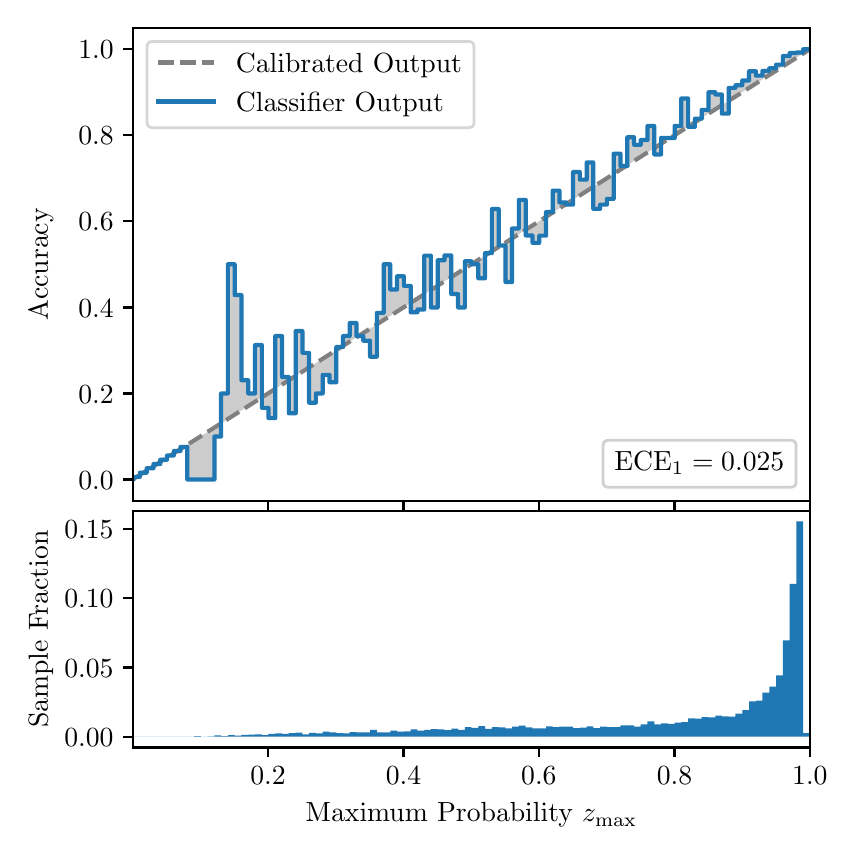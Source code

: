 \begingroup%
\makeatletter%
\begin{pgfpicture}%
\pgfpathrectangle{\pgfpointorigin}{\pgfqpoint{4.0in}{4.0in}}%
\pgfusepath{use as bounding box, clip}%
\begin{pgfscope}%
\pgfsetbuttcap%
\pgfsetmiterjoin%
\definecolor{currentfill}{rgb}{1.0,1.0,1.0}%
\pgfsetfillcolor{currentfill}%
\pgfsetlinewidth{0.0pt}%
\definecolor{currentstroke}{rgb}{1.0,1.0,1.0}%
\pgfsetstrokecolor{currentstroke}%
\pgfsetdash{}{0pt}%
\pgfpathmoveto{\pgfqpoint{0.0in}{0.0in}}%
\pgfpathlineto{\pgfqpoint{4.0in}{0.0in}}%
\pgfpathlineto{\pgfqpoint{4.0in}{4.0in}}%
\pgfpathlineto{\pgfqpoint{0.0in}{4.0in}}%
\pgfpathclose%
\pgfusepath{fill}%
\end{pgfscope}%
\begin{pgfscope}%
\pgfsetbuttcap%
\pgfsetmiterjoin%
\definecolor{currentfill}{rgb}{1.0,1.0,1.0}%
\pgfsetfillcolor{currentfill}%
\pgfsetlinewidth{0.0pt}%
\definecolor{currentstroke}{rgb}{0.0,0.0,0.0}%
\pgfsetstrokecolor{currentstroke}%
\pgfsetstrokeopacity{0.0}%
\pgfsetdash{}{0pt}%
\pgfpathmoveto{\pgfqpoint{0.528in}{1.633in}}%
\pgfpathlineto{\pgfqpoint{3.911in}{1.633in}}%
\pgfpathlineto{\pgfqpoint{3.911in}{4.0in}}%
\pgfpathlineto{\pgfqpoint{0.528in}{4.0in}}%
\pgfpathclose%
\pgfusepath{fill}%
\end{pgfscope}%
\begin{pgfscope}%
\pgfpathrectangle{\pgfqpoint{0.528in}{1.633in}}{\pgfqpoint{3.384in}{2.367in}}%
\pgfusepath{clip}%
\pgfsetbuttcap%
\pgfsetroundjoin%
\definecolor{currentfill}{rgb}{0.0,0.0,0.0}%
\pgfsetfillcolor{currentfill}%
\pgfsetfillopacity{0.2}%
\pgfsetlinewidth{0.0pt}%
\definecolor{currentstroke}{rgb}{0.0,0.0,0.0}%
\pgfsetstrokecolor{currentstroke}%
\pgfsetdash{}{0pt}%
\pgfpathmoveto{\pgfqpoint{0.531in}{1.754in}}%
\pgfpathlineto{\pgfqpoint{0.531in}{1.745in}}%
\pgfpathlineto{\pgfqpoint{0.534in}{1.747in}}%
\pgfpathlineto{\pgfqpoint{0.538in}{1.749in}}%
\pgfpathlineto{\pgfqpoint{0.541in}{1.751in}}%
\pgfpathlineto{\pgfqpoint{0.545in}{1.754in}}%
\pgfpathlineto{\pgfqpoint{0.548in}{1.756in}}%
\pgfpathlineto{\pgfqpoint{0.551in}{1.758in}}%
\pgfpathlineto{\pgfqpoint{0.555in}{1.76in}}%
\pgfpathlineto{\pgfqpoint{0.558in}{1.762in}}%
\pgfpathlineto{\pgfqpoint{0.561in}{1.764in}}%
\pgfpathlineto{\pgfqpoint{0.565in}{1.766in}}%
\pgfpathlineto{\pgfqpoint{0.568in}{1.769in}}%
\pgfpathlineto{\pgfqpoint{0.572in}{1.771in}}%
\pgfpathlineto{\pgfqpoint{0.575in}{1.773in}}%
\pgfpathlineto{\pgfqpoint{0.578in}{1.775in}}%
\pgfpathlineto{\pgfqpoint{0.582in}{1.777in}}%
\pgfpathlineto{\pgfqpoint{0.585in}{1.779in}}%
\pgfpathlineto{\pgfqpoint{0.589in}{1.782in}}%
\pgfpathlineto{\pgfqpoint{0.592in}{1.784in}}%
\pgfpathlineto{\pgfqpoint{0.595in}{1.786in}}%
\pgfpathlineto{\pgfqpoint{0.599in}{1.788in}}%
\pgfpathlineto{\pgfqpoint{0.602in}{1.79in}}%
\pgfpathlineto{\pgfqpoint{0.606in}{1.792in}}%
\pgfpathlineto{\pgfqpoint{0.609in}{1.794in}}%
\pgfpathlineto{\pgfqpoint{0.612in}{1.797in}}%
\pgfpathlineto{\pgfqpoint{0.616in}{1.799in}}%
\pgfpathlineto{\pgfqpoint{0.619in}{1.801in}}%
\pgfpathlineto{\pgfqpoint{0.622in}{1.803in}}%
\pgfpathlineto{\pgfqpoint{0.626in}{1.805in}}%
\pgfpathlineto{\pgfqpoint{0.629in}{1.807in}}%
\pgfpathlineto{\pgfqpoint{0.633in}{1.81in}}%
\pgfpathlineto{\pgfqpoint{0.636in}{1.812in}}%
\pgfpathlineto{\pgfqpoint{0.639in}{1.814in}}%
\pgfpathlineto{\pgfqpoint{0.643in}{1.816in}}%
\pgfpathlineto{\pgfqpoint{0.646in}{1.818in}}%
\pgfpathlineto{\pgfqpoint{0.65in}{1.82in}}%
\pgfpathlineto{\pgfqpoint{0.653in}{1.822in}}%
\pgfpathlineto{\pgfqpoint{0.656in}{1.825in}}%
\pgfpathlineto{\pgfqpoint{0.66in}{1.827in}}%
\pgfpathlineto{\pgfqpoint{0.663in}{1.829in}}%
\pgfpathlineto{\pgfqpoint{0.666in}{1.831in}}%
\pgfpathlineto{\pgfqpoint{0.67in}{1.833in}}%
\pgfpathlineto{\pgfqpoint{0.673in}{1.835in}}%
\pgfpathlineto{\pgfqpoint{0.677in}{1.837in}}%
\pgfpathlineto{\pgfqpoint{0.68in}{1.84in}}%
\pgfpathlineto{\pgfqpoint{0.683in}{1.842in}}%
\pgfpathlineto{\pgfqpoint{0.687in}{1.844in}}%
\pgfpathlineto{\pgfqpoint{0.69in}{1.846in}}%
\pgfpathlineto{\pgfqpoint{0.694in}{1.848in}}%
\pgfpathlineto{\pgfqpoint{0.697in}{1.85in}}%
\pgfpathlineto{\pgfqpoint{0.7in}{1.853in}}%
\pgfpathlineto{\pgfqpoint{0.704in}{1.855in}}%
\pgfpathlineto{\pgfqpoint{0.707in}{1.857in}}%
\pgfpathlineto{\pgfqpoint{0.711in}{1.859in}}%
\pgfpathlineto{\pgfqpoint{0.714in}{1.861in}}%
\pgfpathlineto{\pgfqpoint{0.717in}{1.863in}}%
\pgfpathlineto{\pgfqpoint{0.721in}{1.865in}}%
\pgfpathlineto{\pgfqpoint{0.724in}{1.868in}}%
\pgfpathlineto{\pgfqpoint{0.727in}{1.87in}}%
\pgfpathlineto{\pgfqpoint{0.731in}{1.872in}}%
\pgfpathlineto{\pgfqpoint{0.734in}{1.874in}}%
\pgfpathlineto{\pgfqpoint{0.738in}{1.876in}}%
\pgfpathlineto{\pgfqpoint{0.741in}{1.878in}}%
\pgfpathlineto{\pgfqpoint{0.744in}{1.881in}}%
\pgfpathlineto{\pgfqpoint{0.748in}{1.883in}}%
\pgfpathlineto{\pgfqpoint{0.751in}{1.885in}}%
\pgfpathlineto{\pgfqpoint{0.755in}{1.887in}}%
\pgfpathlineto{\pgfqpoint{0.758in}{1.889in}}%
\pgfpathlineto{\pgfqpoint{0.761in}{1.891in}}%
\pgfpathlineto{\pgfqpoint{0.765in}{1.893in}}%
\pgfpathlineto{\pgfqpoint{0.768in}{1.896in}}%
\pgfpathlineto{\pgfqpoint{0.771in}{1.898in}}%
\pgfpathlineto{\pgfqpoint{0.775in}{1.9in}}%
\pgfpathlineto{\pgfqpoint{0.778in}{1.902in}}%
\pgfpathlineto{\pgfqpoint{0.782in}{1.904in}}%
\pgfpathlineto{\pgfqpoint{0.785in}{1.906in}}%
\pgfpathlineto{\pgfqpoint{0.788in}{1.908in}}%
\pgfpathlineto{\pgfqpoint{0.792in}{1.911in}}%
\pgfpathlineto{\pgfqpoint{0.795in}{1.913in}}%
\pgfpathlineto{\pgfqpoint{0.799in}{1.915in}}%
\pgfpathlineto{\pgfqpoint{0.802in}{1.917in}}%
\pgfpathlineto{\pgfqpoint{0.805in}{1.919in}}%
\pgfpathlineto{\pgfqpoint{0.809in}{1.921in}}%
\pgfpathlineto{\pgfqpoint{0.812in}{1.924in}}%
\pgfpathlineto{\pgfqpoint{0.816in}{1.926in}}%
\pgfpathlineto{\pgfqpoint{0.819in}{1.928in}}%
\pgfpathlineto{\pgfqpoint{0.822in}{1.93in}}%
\pgfpathlineto{\pgfqpoint{0.826in}{1.932in}}%
\pgfpathlineto{\pgfqpoint{0.829in}{1.934in}}%
\pgfpathlineto{\pgfqpoint{0.832in}{1.936in}}%
\pgfpathlineto{\pgfqpoint{0.836in}{1.939in}}%
\pgfpathlineto{\pgfqpoint{0.839in}{1.941in}}%
\pgfpathlineto{\pgfqpoint{0.843in}{1.943in}}%
\pgfpathlineto{\pgfqpoint{0.846in}{1.945in}}%
\pgfpathlineto{\pgfqpoint{0.849in}{1.947in}}%
\pgfpathlineto{\pgfqpoint{0.853in}{1.949in}}%
\pgfpathlineto{\pgfqpoint{0.856in}{1.952in}}%
\pgfpathlineto{\pgfqpoint{0.86in}{1.954in}}%
\pgfpathlineto{\pgfqpoint{0.863in}{1.956in}}%
\pgfpathlineto{\pgfqpoint{0.866in}{1.958in}}%
\pgfpathlineto{\pgfqpoint{0.87in}{1.96in}}%
\pgfpathlineto{\pgfqpoint{0.873in}{1.962in}}%
\pgfpathlineto{\pgfqpoint{0.876in}{1.964in}}%
\pgfpathlineto{\pgfqpoint{0.88in}{1.967in}}%
\pgfpathlineto{\pgfqpoint{0.883in}{1.969in}}%
\pgfpathlineto{\pgfqpoint{0.887in}{1.971in}}%
\pgfpathlineto{\pgfqpoint{0.89in}{1.973in}}%
\pgfpathlineto{\pgfqpoint{0.893in}{1.975in}}%
\pgfpathlineto{\pgfqpoint{0.897in}{1.977in}}%
\pgfpathlineto{\pgfqpoint{0.9in}{1.979in}}%
\pgfpathlineto{\pgfqpoint{0.904in}{1.982in}}%
\pgfpathlineto{\pgfqpoint{0.907in}{1.984in}}%
\pgfpathlineto{\pgfqpoint{0.91in}{1.986in}}%
\pgfpathlineto{\pgfqpoint{0.914in}{1.988in}}%
\pgfpathlineto{\pgfqpoint{0.917in}{1.99in}}%
\pgfpathlineto{\pgfqpoint{0.921in}{1.992in}}%
\pgfpathlineto{\pgfqpoint{0.924in}{1.995in}}%
\pgfpathlineto{\pgfqpoint{0.927in}{1.997in}}%
\pgfpathlineto{\pgfqpoint{0.931in}{1.999in}}%
\pgfpathlineto{\pgfqpoint{0.934in}{2.001in}}%
\pgfpathlineto{\pgfqpoint{0.937in}{2.003in}}%
\pgfpathlineto{\pgfqpoint{0.941in}{2.005in}}%
\pgfpathlineto{\pgfqpoint{0.944in}{2.007in}}%
\pgfpathlineto{\pgfqpoint{0.948in}{2.01in}}%
\pgfpathlineto{\pgfqpoint{0.951in}{2.012in}}%
\pgfpathlineto{\pgfqpoint{0.954in}{2.014in}}%
\pgfpathlineto{\pgfqpoint{0.958in}{2.016in}}%
\pgfpathlineto{\pgfqpoint{0.961in}{2.018in}}%
\pgfpathlineto{\pgfqpoint{0.965in}{2.02in}}%
\pgfpathlineto{\pgfqpoint{0.968in}{2.023in}}%
\pgfpathlineto{\pgfqpoint{0.971in}{2.025in}}%
\pgfpathlineto{\pgfqpoint{0.975in}{2.027in}}%
\pgfpathlineto{\pgfqpoint{0.978in}{2.029in}}%
\pgfpathlineto{\pgfqpoint{0.981in}{2.031in}}%
\pgfpathlineto{\pgfqpoint{0.985in}{2.033in}}%
\pgfpathlineto{\pgfqpoint{0.988in}{2.035in}}%
\pgfpathlineto{\pgfqpoint{0.992in}{2.038in}}%
\pgfpathlineto{\pgfqpoint{0.995in}{2.04in}}%
\pgfpathlineto{\pgfqpoint{0.998in}{2.042in}}%
\pgfpathlineto{\pgfqpoint{1.002in}{2.044in}}%
\pgfpathlineto{\pgfqpoint{1.005in}{2.046in}}%
\pgfpathlineto{\pgfqpoint{1.009in}{2.048in}}%
\pgfpathlineto{\pgfqpoint{1.012in}{2.05in}}%
\pgfpathlineto{\pgfqpoint{1.015in}{2.053in}}%
\pgfpathlineto{\pgfqpoint{1.019in}{2.055in}}%
\pgfpathlineto{\pgfqpoint{1.022in}{2.057in}}%
\pgfpathlineto{\pgfqpoint{1.026in}{2.059in}}%
\pgfpathlineto{\pgfqpoint{1.029in}{2.061in}}%
\pgfpathlineto{\pgfqpoint{1.032in}{2.063in}}%
\pgfpathlineto{\pgfqpoint{1.036in}{2.066in}}%
\pgfpathlineto{\pgfqpoint{1.039in}{2.068in}}%
\pgfpathlineto{\pgfqpoint{1.042in}{2.07in}}%
\pgfpathlineto{\pgfqpoint{1.046in}{2.072in}}%
\pgfpathlineto{\pgfqpoint{1.049in}{2.074in}}%
\pgfpathlineto{\pgfqpoint{1.053in}{2.076in}}%
\pgfpathlineto{\pgfqpoint{1.056in}{2.078in}}%
\pgfpathlineto{\pgfqpoint{1.059in}{2.081in}}%
\pgfpathlineto{\pgfqpoint{1.063in}{2.083in}}%
\pgfpathlineto{\pgfqpoint{1.066in}{2.085in}}%
\pgfpathlineto{\pgfqpoint{1.07in}{2.087in}}%
\pgfpathlineto{\pgfqpoint{1.073in}{2.089in}}%
\pgfpathlineto{\pgfqpoint{1.076in}{2.091in}}%
\pgfpathlineto{\pgfqpoint{1.08in}{2.094in}}%
\pgfpathlineto{\pgfqpoint{1.083in}{2.096in}}%
\pgfpathlineto{\pgfqpoint{1.086in}{2.098in}}%
\pgfpathlineto{\pgfqpoint{1.09in}{2.1in}}%
\pgfpathlineto{\pgfqpoint{1.093in}{2.102in}}%
\pgfpathlineto{\pgfqpoint{1.097in}{2.104in}}%
\pgfpathlineto{\pgfqpoint{1.1in}{2.106in}}%
\pgfpathlineto{\pgfqpoint{1.103in}{2.109in}}%
\pgfpathlineto{\pgfqpoint{1.107in}{2.111in}}%
\pgfpathlineto{\pgfqpoint{1.11in}{2.113in}}%
\pgfpathlineto{\pgfqpoint{1.114in}{2.115in}}%
\pgfpathlineto{\pgfqpoint{1.117in}{2.117in}}%
\pgfpathlineto{\pgfqpoint{1.12in}{2.119in}}%
\pgfpathlineto{\pgfqpoint{1.124in}{2.122in}}%
\pgfpathlineto{\pgfqpoint{1.127in}{2.124in}}%
\pgfpathlineto{\pgfqpoint{1.131in}{2.126in}}%
\pgfpathlineto{\pgfqpoint{1.134in}{2.128in}}%
\pgfpathlineto{\pgfqpoint{1.137in}{2.13in}}%
\pgfpathlineto{\pgfqpoint{1.141in}{2.132in}}%
\pgfpathlineto{\pgfqpoint{1.144in}{2.134in}}%
\pgfpathlineto{\pgfqpoint{1.147in}{2.137in}}%
\pgfpathlineto{\pgfqpoint{1.151in}{2.139in}}%
\pgfpathlineto{\pgfqpoint{1.154in}{2.141in}}%
\pgfpathlineto{\pgfqpoint{1.158in}{2.143in}}%
\pgfpathlineto{\pgfqpoint{1.161in}{2.145in}}%
\pgfpathlineto{\pgfqpoint{1.164in}{2.147in}}%
\pgfpathlineto{\pgfqpoint{1.168in}{2.149in}}%
\pgfpathlineto{\pgfqpoint{1.171in}{2.152in}}%
\pgfpathlineto{\pgfqpoint{1.175in}{2.154in}}%
\pgfpathlineto{\pgfqpoint{1.178in}{2.156in}}%
\pgfpathlineto{\pgfqpoint{1.181in}{2.158in}}%
\pgfpathlineto{\pgfqpoint{1.185in}{2.16in}}%
\pgfpathlineto{\pgfqpoint{1.188in}{2.162in}}%
\pgfpathlineto{\pgfqpoint{1.191in}{2.165in}}%
\pgfpathlineto{\pgfqpoint{1.195in}{2.167in}}%
\pgfpathlineto{\pgfqpoint{1.198in}{2.169in}}%
\pgfpathlineto{\pgfqpoint{1.202in}{2.171in}}%
\pgfpathlineto{\pgfqpoint{1.205in}{2.173in}}%
\pgfpathlineto{\pgfqpoint{1.208in}{2.175in}}%
\pgfpathlineto{\pgfqpoint{1.212in}{2.177in}}%
\pgfpathlineto{\pgfqpoint{1.215in}{2.18in}}%
\pgfpathlineto{\pgfqpoint{1.219in}{2.182in}}%
\pgfpathlineto{\pgfqpoint{1.222in}{2.184in}}%
\pgfpathlineto{\pgfqpoint{1.225in}{2.186in}}%
\pgfpathlineto{\pgfqpoint{1.229in}{2.188in}}%
\pgfpathlineto{\pgfqpoint{1.232in}{2.19in}}%
\pgfpathlineto{\pgfqpoint{1.236in}{2.193in}}%
\pgfpathlineto{\pgfqpoint{1.239in}{2.195in}}%
\pgfpathlineto{\pgfqpoint{1.242in}{2.197in}}%
\pgfpathlineto{\pgfqpoint{1.246in}{2.199in}}%
\pgfpathlineto{\pgfqpoint{1.249in}{2.201in}}%
\pgfpathlineto{\pgfqpoint{1.252in}{2.203in}}%
\pgfpathlineto{\pgfqpoint{1.256in}{2.205in}}%
\pgfpathlineto{\pgfqpoint{1.259in}{2.208in}}%
\pgfpathlineto{\pgfqpoint{1.263in}{2.21in}}%
\pgfpathlineto{\pgfqpoint{1.266in}{2.212in}}%
\pgfpathlineto{\pgfqpoint{1.269in}{2.214in}}%
\pgfpathlineto{\pgfqpoint{1.273in}{2.216in}}%
\pgfpathlineto{\pgfqpoint{1.276in}{2.218in}}%
\pgfpathlineto{\pgfqpoint{1.28in}{2.22in}}%
\pgfpathlineto{\pgfqpoint{1.283in}{2.223in}}%
\pgfpathlineto{\pgfqpoint{1.286in}{2.225in}}%
\pgfpathlineto{\pgfqpoint{1.29in}{2.227in}}%
\pgfpathlineto{\pgfqpoint{1.293in}{2.229in}}%
\pgfpathlineto{\pgfqpoint{1.296in}{2.231in}}%
\pgfpathlineto{\pgfqpoint{1.3in}{2.233in}}%
\pgfpathlineto{\pgfqpoint{1.303in}{2.236in}}%
\pgfpathlineto{\pgfqpoint{1.307in}{2.238in}}%
\pgfpathlineto{\pgfqpoint{1.31in}{2.24in}}%
\pgfpathlineto{\pgfqpoint{1.313in}{2.242in}}%
\pgfpathlineto{\pgfqpoint{1.317in}{2.244in}}%
\pgfpathlineto{\pgfqpoint{1.32in}{2.246in}}%
\pgfpathlineto{\pgfqpoint{1.324in}{2.248in}}%
\pgfpathlineto{\pgfqpoint{1.327in}{2.251in}}%
\pgfpathlineto{\pgfqpoint{1.33in}{2.253in}}%
\pgfpathlineto{\pgfqpoint{1.334in}{2.255in}}%
\pgfpathlineto{\pgfqpoint{1.337in}{2.257in}}%
\pgfpathlineto{\pgfqpoint{1.34in}{2.259in}}%
\pgfpathlineto{\pgfqpoint{1.344in}{2.261in}}%
\pgfpathlineto{\pgfqpoint{1.347in}{2.264in}}%
\pgfpathlineto{\pgfqpoint{1.351in}{2.266in}}%
\pgfpathlineto{\pgfqpoint{1.354in}{2.268in}}%
\pgfpathlineto{\pgfqpoint{1.357in}{2.27in}}%
\pgfpathlineto{\pgfqpoint{1.361in}{2.272in}}%
\pgfpathlineto{\pgfqpoint{1.364in}{2.274in}}%
\pgfpathlineto{\pgfqpoint{1.368in}{2.276in}}%
\pgfpathlineto{\pgfqpoint{1.371in}{2.279in}}%
\pgfpathlineto{\pgfqpoint{1.374in}{2.281in}}%
\pgfpathlineto{\pgfqpoint{1.378in}{2.283in}}%
\pgfpathlineto{\pgfqpoint{1.381in}{2.285in}}%
\pgfpathlineto{\pgfqpoint{1.385in}{2.287in}}%
\pgfpathlineto{\pgfqpoint{1.388in}{2.289in}}%
\pgfpathlineto{\pgfqpoint{1.391in}{2.291in}}%
\pgfpathlineto{\pgfqpoint{1.395in}{2.294in}}%
\pgfpathlineto{\pgfqpoint{1.398in}{2.296in}}%
\pgfpathlineto{\pgfqpoint{1.401in}{2.298in}}%
\pgfpathlineto{\pgfqpoint{1.405in}{2.3in}}%
\pgfpathlineto{\pgfqpoint{1.408in}{2.302in}}%
\pgfpathlineto{\pgfqpoint{1.412in}{2.304in}}%
\pgfpathlineto{\pgfqpoint{1.415in}{2.307in}}%
\pgfpathlineto{\pgfqpoint{1.418in}{2.309in}}%
\pgfpathlineto{\pgfqpoint{1.422in}{2.311in}}%
\pgfpathlineto{\pgfqpoint{1.425in}{2.313in}}%
\pgfpathlineto{\pgfqpoint{1.429in}{2.315in}}%
\pgfpathlineto{\pgfqpoint{1.432in}{2.317in}}%
\pgfpathlineto{\pgfqpoint{1.435in}{2.319in}}%
\pgfpathlineto{\pgfqpoint{1.439in}{2.322in}}%
\pgfpathlineto{\pgfqpoint{1.442in}{2.324in}}%
\pgfpathlineto{\pgfqpoint{1.445in}{2.326in}}%
\pgfpathlineto{\pgfqpoint{1.449in}{2.328in}}%
\pgfpathlineto{\pgfqpoint{1.452in}{2.33in}}%
\pgfpathlineto{\pgfqpoint{1.456in}{2.332in}}%
\pgfpathlineto{\pgfqpoint{1.459in}{2.335in}}%
\pgfpathlineto{\pgfqpoint{1.462in}{2.337in}}%
\pgfpathlineto{\pgfqpoint{1.466in}{2.339in}}%
\pgfpathlineto{\pgfqpoint{1.469in}{2.341in}}%
\pgfpathlineto{\pgfqpoint{1.473in}{2.343in}}%
\pgfpathlineto{\pgfqpoint{1.476in}{2.345in}}%
\pgfpathlineto{\pgfqpoint{1.479in}{2.347in}}%
\pgfpathlineto{\pgfqpoint{1.483in}{2.35in}}%
\pgfpathlineto{\pgfqpoint{1.486in}{2.352in}}%
\pgfpathlineto{\pgfqpoint{1.49in}{2.354in}}%
\pgfpathlineto{\pgfqpoint{1.493in}{2.356in}}%
\pgfpathlineto{\pgfqpoint{1.496in}{2.358in}}%
\pgfpathlineto{\pgfqpoint{1.5in}{2.36in}}%
\pgfpathlineto{\pgfqpoint{1.503in}{2.363in}}%
\pgfpathlineto{\pgfqpoint{1.506in}{2.365in}}%
\pgfpathlineto{\pgfqpoint{1.51in}{2.367in}}%
\pgfpathlineto{\pgfqpoint{1.513in}{2.369in}}%
\pgfpathlineto{\pgfqpoint{1.517in}{2.371in}}%
\pgfpathlineto{\pgfqpoint{1.52in}{2.373in}}%
\pgfpathlineto{\pgfqpoint{1.523in}{2.375in}}%
\pgfpathlineto{\pgfqpoint{1.527in}{2.378in}}%
\pgfpathlineto{\pgfqpoint{1.53in}{2.38in}}%
\pgfpathlineto{\pgfqpoint{1.534in}{2.382in}}%
\pgfpathlineto{\pgfqpoint{1.537in}{2.384in}}%
\pgfpathlineto{\pgfqpoint{1.54in}{2.386in}}%
\pgfpathlineto{\pgfqpoint{1.544in}{2.388in}}%
\pgfpathlineto{\pgfqpoint{1.547in}{2.39in}}%
\pgfpathlineto{\pgfqpoint{1.55in}{2.393in}}%
\pgfpathlineto{\pgfqpoint{1.554in}{2.395in}}%
\pgfpathlineto{\pgfqpoint{1.557in}{2.397in}}%
\pgfpathlineto{\pgfqpoint{1.561in}{2.399in}}%
\pgfpathlineto{\pgfqpoint{1.564in}{2.401in}}%
\pgfpathlineto{\pgfqpoint{1.567in}{2.403in}}%
\pgfpathlineto{\pgfqpoint{1.571in}{2.406in}}%
\pgfpathlineto{\pgfqpoint{1.574in}{2.408in}}%
\pgfpathlineto{\pgfqpoint{1.578in}{2.41in}}%
\pgfpathlineto{\pgfqpoint{1.581in}{2.412in}}%
\pgfpathlineto{\pgfqpoint{1.584in}{2.414in}}%
\pgfpathlineto{\pgfqpoint{1.588in}{2.416in}}%
\pgfpathlineto{\pgfqpoint{1.591in}{2.418in}}%
\pgfpathlineto{\pgfqpoint{1.595in}{2.421in}}%
\pgfpathlineto{\pgfqpoint{1.598in}{2.423in}}%
\pgfpathlineto{\pgfqpoint{1.601in}{2.425in}}%
\pgfpathlineto{\pgfqpoint{1.605in}{2.427in}}%
\pgfpathlineto{\pgfqpoint{1.608in}{2.429in}}%
\pgfpathlineto{\pgfqpoint{1.611in}{2.431in}}%
\pgfpathlineto{\pgfqpoint{1.615in}{2.434in}}%
\pgfpathlineto{\pgfqpoint{1.618in}{2.436in}}%
\pgfpathlineto{\pgfqpoint{1.622in}{2.438in}}%
\pgfpathlineto{\pgfqpoint{1.625in}{2.44in}}%
\pgfpathlineto{\pgfqpoint{1.628in}{2.442in}}%
\pgfpathlineto{\pgfqpoint{1.632in}{2.444in}}%
\pgfpathlineto{\pgfqpoint{1.635in}{2.446in}}%
\pgfpathlineto{\pgfqpoint{1.639in}{2.449in}}%
\pgfpathlineto{\pgfqpoint{1.642in}{2.451in}}%
\pgfpathlineto{\pgfqpoint{1.645in}{2.453in}}%
\pgfpathlineto{\pgfqpoint{1.649in}{2.455in}}%
\pgfpathlineto{\pgfqpoint{1.652in}{2.457in}}%
\pgfpathlineto{\pgfqpoint{1.655in}{2.459in}}%
\pgfpathlineto{\pgfqpoint{1.659in}{2.461in}}%
\pgfpathlineto{\pgfqpoint{1.662in}{2.464in}}%
\pgfpathlineto{\pgfqpoint{1.666in}{2.466in}}%
\pgfpathlineto{\pgfqpoint{1.669in}{2.468in}}%
\pgfpathlineto{\pgfqpoint{1.672in}{2.47in}}%
\pgfpathlineto{\pgfqpoint{1.676in}{2.472in}}%
\pgfpathlineto{\pgfqpoint{1.679in}{2.474in}}%
\pgfpathlineto{\pgfqpoint{1.683in}{2.477in}}%
\pgfpathlineto{\pgfqpoint{1.686in}{2.479in}}%
\pgfpathlineto{\pgfqpoint{1.689in}{2.481in}}%
\pgfpathlineto{\pgfqpoint{1.693in}{2.483in}}%
\pgfpathlineto{\pgfqpoint{1.696in}{2.485in}}%
\pgfpathlineto{\pgfqpoint{1.7in}{2.487in}}%
\pgfpathlineto{\pgfqpoint{1.703in}{2.489in}}%
\pgfpathlineto{\pgfqpoint{1.706in}{2.492in}}%
\pgfpathlineto{\pgfqpoint{1.71in}{2.494in}}%
\pgfpathlineto{\pgfqpoint{1.713in}{2.496in}}%
\pgfpathlineto{\pgfqpoint{1.716in}{2.498in}}%
\pgfpathlineto{\pgfqpoint{1.72in}{2.5in}}%
\pgfpathlineto{\pgfqpoint{1.723in}{2.502in}}%
\pgfpathlineto{\pgfqpoint{1.727in}{2.505in}}%
\pgfpathlineto{\pgfqpoint{1.73in}{2.507in}}%
\pgfpathlineto{\pgfqpoint{1.733in}{2.509in}}%
\pgfpathlineto{\pgfqpoint{1.737in}{2.511in}}%
\pgfpathlineto{\pgfqpoint{1.74in}{2.513in}}%
\pgfpathlineto{\pgfqpoint{1.744in}{2.515in}}%
\pgfpathlineto{\pgfqpoint{1.747in}{2.517in}}%
\pgfpathlineto{\pgfqpoint{1.75in}{2.52in}}%
\pgfpathlineto{\pgfqpoint{1.754in}{2.522in}}%
\pgfpathlineto{\pgfqpoint{1.757in}{2.524in}}%
\pgfpathlineto{\pgfqpoint{1.76in}{2.526in}}%
\pgfpathlineto{\pgfqpoint{1.764in}{2.528in}}%
\pgfpathlineto{\pgfqpoint{1.767in}{2.53in}}%
\pgfpathlineto{\pgfqpoint{1.771in}{2.532in}}%
\pgfpathlineto{\pgfqpoint{1.774in}{2.535in}}%
\pgfpathlineto{\pgfqpoint{1.777in}{2.537in}}%
\pgfpathlineto{\pgfqpoint{1.781in}{2.539in}}%
\pgfpathlineto{\pgfqpoint{1.784in}{2.541in}}%
\pgfpathlineto{\pgfqpoint{1.788in}{2.543in}}%
\pgfpathlineto{\pgfqpoint{1.791in}{2.545in}}%
\pgfpathlineto{\pgfqpoint{1.794in}{2.548in}}%
\pgfpathlineto{\pgfqpoint{1.798in}{2.55in}}%
\pgfpathlineto{\pgfqpoint{1.801in}{2.552in}}%
\pgfpathlineto{\pgfqpoint{1.805in}{2.554in}}%
\pgfpathlineto{\pgfqpoint{1.808in}{2.556in}}%
\pgfpathlineto{\pgfqpoint{1.811in}{2.558in}}%
\pgfpathlineto{\pgfqpoint{1.815in}{2.56in}}%
\pgfpathlineto{\pgfqpoint{1.818in}{2.563in}}%
\pgfpathlineto{\pgfqpoint{1.821in}{2.565in}}%
\pgfpathlineto{\pgfqpoint{1.825in}{2.567in}}%
\pgfpathlineto{\pgfqpoint{1.828in}{2.569in}}%
\pgfpathlineto{\pgfqpoint{1.832in}{2.571in}}%
\pgfpathlineto{\pgfqpoint{1.835in}{2.573in}}%
\pgfpathlineto{\pgfqpoint{1.838in}{2.576in}}%
\pgfpathlineto{\pgfqpoint{1.842in}{2.578in}}%
\pgfpathlineto{\pgfqpoint{1.845in}{2.58in}}%
\pgfpathlineto{\pgfqpoint{1.849in}{2.582in}}%
\pgfpathlineto{\pgfqpoint{1.852in}{2.584in}}%
\pgfpathlineto{\pgfqpoint{1.855in}{2.586in}}%
\pgfpathlineto{\pgfqpoint{1.859in}{2.588in}}%
\pgfpathlineto{\pgfqpoint{1.862in}{2.591in}}%
\pgfpathlineto{\pgfqpoint{1.865in}{2.593in}}%
\pgfpathlineto{\pgfqpoint{1.869in}{2.595in}}%
\pgfpathlineto{\pgfqpoint{1.872in}{2.597in}}%
\pgfpathlineto{\pgfqpoint{1.876in}{2.599in}}%
\pgfpathlineto{\pgfqpoint{1.879in}{2.601in}}%
\pgfpathlineto{\pgfqpoint{1.882in}{2.604in}}%
\pgfpathlineto{\pgfqpoint{1.886in}{2.606in}}%
\pgfpathlineto{\pgfqpoint{1.889in}{2.608in}}%
\pgfpathlineto{\pgfqpoint{1.893in}{2.61in}}%
\pgfpathlineto{\pgfqpoint{1.896in}{2.612in}}%
\pgfpathlineto{\pgfqpoint{1.899in}{2.614in}}%
\pgfpathlineto{\pgfqpoint{1.903in}{2.616in}}%
\pgfpathlineto{\pgfqpoint{1.906in}{2.619in}}%
\pgfpathlineto{\pgfqpoint{1.91in}{2.621in}}%
\pgfpathlineto{\pgfqpoint{1.913in}{2.623in}}%
\pgfpathlineto{\pgfqpoint{1.916in}{2.625in}}%
\pgfpathlineto{\pgfqpoint{1.92in}{2.627in}}%
\pgfpathlineto{\pgfqpoint{1.923in}{2.629in}}%
\pgfpathlineto{\pgfqpoint{1.926in}{2.631in}}%
\pgfpathlineto{\pgfqpoint{1.93in}{2.634in}}%
\pgfpathlineto{\pgfqpoint{1.933in}{2.636in}}%
\pgfpathlineto{\pgfqpoint{1.937in}{2.638in}}%
\pgfpathlineto{\pgfqpoint{1.94in}{2.64in}}%
\pgfpathlineto{\pgfqpoint{1.943in}{2.642in}}%
\pgfpathlineto{\pgfqpoint{1.947in}{2.644in}}%
\pgfpathlineto{\pgfqpoint{1.95in}{2.647in}}%
\pgfpathlineto{\pgfqpoint{1.954in}{2.649in}}%
\pgfpathlineto{\pgfqpoint{1.957in}{2.651in}}%
\pgfpathlineto{\pgfqpoint{1.96in}{2.653in}}%
\pgfpathlineto{\pgfqpoint{1.964in}{2.655in}}%
\pgfpathlineto{\pgfqpoint{1.967in}{2.657in}}%
\pgfpathlineto{\pgfqpoint{1.97in}{2.659in}}%
\pgfpathlineto{\pgfqpoint{1.974in}{2.662in}}%
\pgfpathlineto{\pgfqpoint{1.977in}{2.664in}}%
\pgfpathlineto{\pgfqpoint{1.981in}{2.666in}}%
\pgfpathlineto{\pgfqpoint{1.984in}{2.668in}}%
\pgfpathlineto{\pgfqpoint{1.987in}{2.67in}}%
\pgfpathlineto{\pgfqpoint{1.991in}{2.672in}}%
\pgfpathlineto{\pgfqpoint{1.994in}{2.675in}}%
\pgfpathlineto{\pgfqpoint{1.998in}{2.677in}}%
\pgfpathlineto{\pgfqpoint{2.001in}{2.679in}}%
\pgfpathlineto{\pgfqpoint{2.004in}{2.681in}}%
\pgfpathlineto{\pgfqpoint{2.008in}{2.683in}}%
\pgfpathlineto{\pgfqpoint{2.011in}{2.685in}}%
\pgfpathlineto{\pgfqpoint{2.015in}{2.687in}}%
\pgfpathlineto{\pgfqpoint{2.018in}{2.69in}}%
\pgfpathlineto{\pgfqpoint{2.021in}{2.692in}}%
\pgfpathlineto{\pgfqpoint{2.025in}{2.694in}}%
\pgfpathlineto{\pgfqpoint{2.028in}{2.696in}}%
\pgfpathlineto{\pgfqpoint{2.031in}{2.698in}}%
\pgfpathlineto{\pgfqpoint{2.035in}{2.7in}}%
\pgfpathlineto{\pgfqpoint{2.038in}{2.702in}}%
\pgfpathlineto{\pgfqpoint{2.042in}{2.705in}}%
\pgfpathlineto{\pgfqpoint{2.045in}{2.707in}}%
\pgfpathlineto{\pgfqpoint{2.048in}{2.709in}}%
\pgfpathlineto{\pgfqpoint{2.052in}{2.711in}}%
\pgfpathlineto{\pgfqpoint{2.055in}{2.713in}}%
\pgfpathlineto{\pgfqpoint{2.059in}{2.715in}}%
\pgfpathlineto{\pgfqpoint{2.062in}{2.718in}}%
\pgfpathlineto{\pgfqpoint{2.065in}{2.72in}}%
\pgfpathlineto{\pgfqpoint{2.069in}{2.722in}}%
\pgfpathlineto{\pgfqpoint{2.072in}{2.724in}}%
\pgfpathlineto{\pgfqpoint{2.075in}{2.726in}}%
\pgfpathlineto{\pgfqpoint{2.079in}{2.728in}}%
\pgfpathlineto{\pgfqpoint{2.082in}{2.73in}}%
\pgfpathlineto{\pgfqpoint{2.086in}{2.733in}}%
\pgfpathlineto{\pgfqpoint{2.089in}{2.735in}}%
\pgfpathlineto{\pgfqpoint{2.092in}{2.737in}}%
\pgfpathlineto{\pgfqpoint{2.096in}{2.739in}}%
\pgfpathlineto{\pgfqpoint{2.099in}{2.741in}}%
\pgfpathlineto{\pgfqpoint{2.103in}{2.743in}}%
\pgfpathlineto{\pgfqpoint{2.106in}{2.746in}}%
\pgfpathlineto{\pgfqpoint{2.109in}{2.748in}}%
\pgfpathlineto{\pgfqpoint{2.113in}{2.75in}}%
\pgfpathlineto{\pgfqpoint{2.116in}{2.752in}}%
\pgfpathlineto{\pgfqpoint{2.12in}{2.754in}}%
\pgfpathlineto{\pgfqpoint{2.123in}{2.756in}}%
\pgfpathlineto{\pgfqpoint{2.126in}{2.758in}}%
\pgfpathlineto{\pgfqpoint{2.13in}{2.761in}}%
\pgfpathlineto{\pgfqpoint{2.133in}{2.763in}}%
\pgfpathlineto{\pgfqpoint{2.136in}{2.765in}}%
\pgfpathlineto{\pgfqpoint{2.14in}{2.767in}}%
\pgfpathlineto{\pgfqpoint{2.143in}{2.769in}}%
\pgfpathlineto{\pgfqpoint{2.147in}{2.771in}}%
\pgfpathlineto{\pgfqpoint{2.15in}{2.773in}}%
\pgfpathlineto{\pgfqpoint{2.153in}{2.776in}}%
\pgfpathlineto{\pgfqpoint{2.157in}{2.778in}}%
\pgfpathlineto{\pgfqpoint{2.16in}{2.78in}}%
\pgfpathlineto{\pgfqpoint{2.164in}{2.782in}}%
\pgfpathlineto{\pgfqpoint{2.167in}{2.784in}}%
\pgfpathlineto{\pgfqpoint{2.17in}{2.786in}}%
\pgfpathlineto{\pgfqpoint{2.174in}{2.789in}}%
\pgfpathlineto{\pgfqpoint{2.177in}{2.791in}}%
\pgfpathlineto{\pgfqpoint{2.18in}{2.793in}}%
\pgfpathlineto{\pgfqpoint{2.184in}{2.795in}}%
\pgfpathlineto{\pgfqpoint{2.187in}{2.797in}}%
\pgfpathlineto{\pgfqpoint{2.191in}{2.799in}}%
\pgfpathlineto{\pgfqpoint{2.194in}{2.801in}}%
\pgfpathlineto{\pgfqpoint{2.197in}{2.804in}}%
\pgfpathlineto{\pgfqpoint{2.201in}{2.806in}}%
\pgfpathlineto{\pgfqpoint{2.204in}{2.808in}}%
\pgfpathlineto{\pgfqpoint{2.208in}{2.81in}}%
\pgfpathlineto{\pgfqpoint{2.211in}{2.812in}}%
\pgfpathlineto{\pgfqpoint{2.214in}{2.814in}}%
\pgfpathlineto{\pgfqpoint{2.218in}{2.817in}}%
\pgfpathlineto{\pgfqpoint{2.221in}{2.819in}}%
\pgfpathlineto{\pgfqpoint{2.225in}{2.821in}}%
\pgfpathlineto{\pgfqpoint{2.228in}{2.823in}}%
\pgfpathlineto{\pgfqpoint{2.231in}{2.825in}}%
\pgfpathlineto{\pgfqpoint{2.235in}{2.827in}}%
\pgfpathlineto{\pgfqpoint{2.238in}{2.829in}}%
\pgfpathlineto{\pgfqpoint{2.241in}{2.832in}}%
\pgfpathlineto{\pgfqpoint{2.245in}{2.834in}}%
\pgfpathlineto{\pgfqpoint{2.248in}{2.836in}}%
\pgfpathlineto{\pgfqpoint{2.252in}{2.838in}}%
\pgfpathlineto{\pgfqpoint{2.255in}{2.84in}}%
\pgfpathlineto{\pgfqpoint{2.258in}{2.842in}}%
\pgfpathlineto{\pgfqpoint{2.262in}{2.845in}}%
\pgfpathlineto{\pgfqpoint{2.265in}{2.847in}}%
\pgfpathlineto{\pgfqpoint{2.269in}{2.849in}}%
\pgfpathlineto{\pgfqpoint{2.272in}{2.851in}}%
\pgfpathlineto{\pgfqpoint{2.275in}{2.853in}}%
\pgfpathlineto{\pgfqpoint{2.279in}{2.855in}}%
\pgfpathlineto{\pgfqpoint{2.282in}{2.857in}}%
\pgfpathlineto{\pgfqpoint{2.285in}{2.86in}}%
\pgfpathlineto{\pgfqpoint{2.289in}{2.862in}}%
\pgfpathlineto{\pgfqpoint{2.292in}{2.864in}}%
\pgfpathlineto{\pgfqpoint{2.296in}{2.866in}}%
\pgfpathlineto{\pgfqpoint{2.299in}{2.868in}}%
\pgfpathlineto{\pgfqpoint{2.302in}{2.87in}}%
\pgfpathlineto{\pgfqpoint{2.306in}{2.872in}}%
\pgfpathlineto{\pgfqpoint{2.309in}{2.875in}}%
\pgfpathlineto{\pgfqpoint{2.313in}{2.877in}}%
\pgfpathlineto{\pgfqpoint{2.316in}{2.879in}}%
\pgfpathlineto{\pgfqpoint{2.319in}{2.881in}}%
\pgfpathlineto{\pgfqpoint{2.323in}{2.883in}}%
\pgfpathlineto{\pgfqpoint{2.326in}{2.885in}}%
\pgfpathlineto{\pgfqpoint{2.33in}{2.888in}}%
\pgfpathlineto{\pgfqpoint{2.333in}{2.89in}}%
\pgfpathlineto{\pgfqpoint{2.336in}{2.892in}}%
\pgfpathlineto{\pgfqpoint{2.34in}{2.894in}}%
\pgfpathlineto{\pgfqpoint{2.343in}{2.896in}}%
\pgfpathlineto{\pgfqpoint{2.346in}{2.898in}}%
\pgfpathlineto{\pgfqpoint{2.35in}{2.9in}}%
\pgfpathlineto{\pgfqpoint{2.353in}{2.903in}}%
\pgfpathlineto{\pgfqpoint{2.357in}{2.905in}}%
\pgfpathlineto{\pgfqpoint{2.36in}{2.907in}}%
\pgfpathlineto{\pgfqpoint{2.363in}{2.909in}}%
\pgfpathlineto{\pgfqpoint{2.367in}{2.911in}}%
\pgfpathlineto{\pgfqpoint{2.37in}{2.913in}}%
\pgfpathlineto{\pgfqpoint{2.374in}{2.916in}}%
\pgfpathlineto{\pgfqpoint{2.377in}{2.918in}}%
\pgfpathlineto{\pgfqpoint{2.38in}{2.92in}}%
\pgfpathlineto{\pgfqpoint{2.384in}{2.922in}}%
\pgfpathlineto{\pgfqpoint{2.387in}{2.924in}}%
\pgfpathlineto{\pgfqpoint{2.39in}{2.926in}}%
\pgfpathlineto{\pgfqpoint{2.394in}{2.928in}}%
\pgfpathlineto{\pgfqpoint{2.397in}{2.931in}}%
\pgfpathlineto{\pgfqpoint{2.401in}{2.933in}}%
\pgfpathlineto{\pgfqpoint{2.404in}{2.935in}}%
\pgfpathlineto{\pgfqpoint{2.407in}{2.937in}}%
\pgfpathlineto{\pgfqpoint{2.411in}{2.939in}}%
\pgfpathlineto{\pgfqpoint{2.414in}{2.941in}}%
\pgfpathlineto{\pgfqpoint{2.418in}{2.943in}}%
\pgfpathlineto{\pgfqpoint{2.421in}{2.946in}}%
\pgfpathlineto{\pgfqpoint{2.424in}{2.948in}}%
\pgfpathlineto{\pgfqpoint{2.428in}{2.95in}}%
\pgfpathlineto{\pgfqpoint{2.431in}{2.952in}}%
\pgfpathlineto{\pgfqpoint{2.435in}{2.954in}}%
\pgfpathlineto{\pgfqpoint{2.438in}{2.956in}}%
\pgfpathlineto{\pgfqpoint{2.441in}{2.959in}}%
\pgfpathlineto{\pgfqpoint{2.445in}{2.961in}}%
\pgfpathlineto{\pgfqpoint{2.448in}{2.963in}}%
\pgfpathlineto{\pgfqpoint{2.451in}{2.965in}}%
\pgfpathlineto{\pgfqpoint{2.455in}{2.967in}}%
\pgfpathlineto{\pgfqpoint{2.458in}{2.969in}}%
\pgfpathlineto{\pgfqpoint{2.462in}{2.971in}}%
\pgfpathlineto{\pgfqpoint{2.465in}{2.974in}}%
\pgfpathlineto{\pgfqpoint{2.468in}{2.976in}}%
\pgfpathlineto{\pgfqpoint{2.472in}{2.978in}}%
\pgfpathlineto{\pgfqpoint{2.475in}{2.98in}}%
\pgfpathlineto{\pgfqpoint{2.479in}{2.982in}}%
\pgfpathlineto{\pgfqpoint{2.482in}{2.984in}}%
\pgfpathlineto{\pgfqpoint{2.485in}{2.987in}}%
\pgfpathlineto{\pgfqpoint{2.489in}{2.989in}}%
\pgfpathlineto{\pgfqpoint{2.492in}{2.991in}}%
\pgfpathlineto{\pgfqpoint{2.495in}{2.993in}}%
\pgfpathlineto{\pgfqpoint{2.499in}{2.995in}}%
\pgfpathlineto{\pgfqpoint{2.502in}{2.997in}}%
\pgfpathlineto{\pgfqpoint{2.506in}{2.999in}}%
\pgfpathlineto{\pgfqpoint{2.509in}{3.002in}}%
\pgfpathlineto{\pgfqpoint{2.512in}{3.004in}}%
\pgfpathlineto{\pgfqpoint{2.516in}{3.006in}}%
\pgfpathlineto{\pgfqpoint{2.519in}{3.008in}}%
\pgfpathlineto{\pgfqpoint{2.523in}{3.01in}}%
\pgfpathlineto{\pgfqpoint{2.526in}{3.012in}}%
\pgfpathlineto{\pgfqpoint{2.529in}{3.014in}}%
\pgfpathlineto{\pgfqpoint{2.533in}{3.017in}}%
\pgfpathlineto{\pgfqpoint{2.536in}{3.019in}}%
\pgfpathlineto{\pgfqpoint{2.54in}{3.021in}}%
\pgfpathlineto{\pgfqpoint{2.543in}{3.023in}}%
\pgfpathlineto{\pgfqpoint{2.546in}{3.025in}}%
\pgfpathlineto{\pgfqpoint{2.55in}{3.027in}}%
\pgfpathlineto{\pgfqpoint{2.553in}{3.03in}}%
\pgfpathlineto{\pgfqpoint{2.556in}{3.032in}}%
\pgfpathlineto{\pgfqpoint{2.56in}{3.034in}}%
\pgfpathlineto{\pgfqpoint{2.563in}{3.036in}}%
\pgfpathlineto{\pgfqpoint{2.567in}{3.038in}}%
\pgfpathlineto{\pgfqpoint{2.57in}{3.04in}}%
\pgfpathlineto{\pgfqpoint{2.573in}{3.042in}}%
\pgfpathlineto{\pgfqpoint{2.577in}{3.045in}}%
\pgfpathlineto{\pgfqpoint{2.58in}{3.047in}}%
\pgfpathlineto{\pgfqpoint{2.584in}{3.049in}}%
\pgfpathlineto{\pgfqpoint{2.587in}{3.051in}}%
\pgfpathlineto{\pgfqpoint{2.59in}{3.053in}}%
\pgfpathlineto{\pgfqpoint{2.594in}{3.055in}}%
\pgfpathlineto{\pgfqpoint{2.597in}{3.058in}}%
\pgfpathlineto{\pgfqpoint{2.6in}{3.06in}}%
\pgfpathlineto{\pgfqpoint{2.604in}{3.062in}}%
\pgfpathlineto{\pgfqpoint{2.607in}{3.064in}}%
\pgfpathlineto{\pgfqpoint{2.611in}{3.066in}}%
\pgfpathlineto{\pgfqpoint{2.614in}{3.068in}}%
\pgfpathlineto{\pgfqpoint{2.617in}{3.07in}}%
\pgfpathlineto{\pgfqpoint{2.621in}{3.073in}}%
\pgfpathlineto{\pgfqpoint{2.624in}{3.075in}}%
\pgfpathlineto{\pgfqpoint{2.628in}{3.077in}}%
\pgfpathlineto{\pgfqpoint{2.631in}{3.079in}}%
\pgfpathlineto{\pgfqpoint{2.634in}{3.081in}}%
\pgfpathlineto{\pgfqpoint{2.638in}{3.083in}}%
\pgfpathlineto{\pgfqpoint{2.641in}{3.085in}}%
\pgfpathlineto{\pgfqpoint{2.645in}{3.088in}}%
\pgfpathlineto{\pgfqpoint{2.648in}{3.09in}}%
\pgfpathlineto{\pgfqpoint{2.651in}{3.092in}}%
\pgfpathlineto{\pgfqpoint{2.655in}{3.094in}}%
\pgfpathlineto{\pgfqpoint{2.658in}{3.096in}}%
\pgfpathlineto{\pgfqpoint{2.661in}{3.098in}}%
\pgfpathlineto{\pgfqpoint{2.665in}{3.101in}}%
\pgfpathlineto{\pgfqpoint{2.668in}{3.103in}}%
\pgfpathlineto{\pgfqpoint{2.672in}{3.105in}}%
\pgfpathlineto{\pgfqpoint{2.675in}{3.107in}}%
\pgfpathlineto{\pgfqpoint{2.678in}{3.109in}}%
\pgfpathlineto{\pgfqpoint{2.682in}{3.111in}}%
\pgfpathlineto{\pgfqpoint{2.685in}{3.113in}}%
\pgfpathlineto{\pgfqpoint{2.689in}{3.116in}}%
\pgfpathlineto{\pgfqpoint{2.692in}{3.118in}}%
\pgfpathlineto{\pgfqpoint{2.695in}{3.12in}}%
\pgfpathlineto{\pgfqpoint{2.699in}{3.122in}}%
\pgfpathlineto{\pgfqpoint{2.702in}{3.124in}}%
\pgfpathlineto{\pgfqpoint{2.705in}{3.126in}}%
\pgfpathlineto{\pgfqpoint{2.709in}{3.129in}}%
\pgfpathlineto{\pgfqpoint{2.712in}{3.131in}}%
\pgfpathlineto{\pgfqpoint{2.716in}{3.133in}}%
\pgfpathlineto{\pgfqpoint{2.719in}{3.135in}}%
\pgfpathlineto{\pgfqpoint{2.722in}{3.137in}}%
\pgfpathlineto{\pgfqpoint{2.726in}{3.139in}}%
\pgfpathlineto{\pgfqpoint{2.729in}{3.141in}}%
\pgfpathlineto{\pgfqpoint{2.733in}{3.144in}}%
\pgfpathlineto{\pgfqpoint{2.736in}{3.146in}}%
\pgfpathlineto{\pgfqpoint{2.739in}{3.148in}}%
\pgfpathlineto{\pgfqpoint{2.743in}{3.15in}}%
\pgfpathlineto{\pgfqpoint{2.746in}{3.152in}}%
\pgfpathlineto{\pgfqpoint{2.75in}{3.154in}}%
\pgfpathlineto{\pgfqpoint{2.753in}{3.157in}}%
\pgfpathlineto{\pgfqpoint{2.756in}{3.159in}}%
\pgfpathlineto{\pgfqpoint{2.76in}{3.161in}}%
\pgfpathlineto{\pgfqpoint{2.763in}{3.163in}}%
\pgfpathlineto{\pgfqpoint{2.766in}{3.165in}}%
\pgfpathlineto{\pgfqpoint{2.77in}{3.167in}}%
\pgfpathlineto{\pgfqpoint{2.773in}{3.169in}}%
\pgfpathlineto{\pgfqpoint{2.777in}{3.172in}}%
\pgfpathlineto{\pgfqpoint{2.78in}{3.174in}}%
\pgfpathlineto{\pgfqpoint{2.783in}{3.176in}}%
\pgfpathlineto{\pgfqpoint{2.787in}{3.178in}}%
\pgfpathlineto{\pgfqpoint{2.79in}{3.18in}}%
\pgfpathlineto{\pgfqpoint{2.794in}{3.182in}}%
\pgfpathlineto{\pgfqpoint{2.797in}{3.184in}}%
\pgfpathlineto{\pgfqpoint{2.8in}{3.187in}}%
\pgfpathlineto{\pgfqpoint{2.804in}{3.189in}}%
\pgfpathlineto{\pgfqpoint{2.807in}{3.191in}}%
\pgfpathlineto{\pgfqpoint{2.81in}{3.193in}}%
\pgfpathlineto{\pgfqpoint{2.814in}{3.195in}}%
\pgfpathlineto{\pgfqpoint{2.817in}{3.197in}}%
\pgfpathlineto{\pgfqpoint{2.821in}{3.2in}}%
\pgfpathlineto{\pgfqpoint{2.824in}{3.202in}}%
\pgfpathlineto{\pgfqpoint{2.827in}{3.204in}}%
\pgfpathlineto{\pgfqpoint{2.831in}{3.206in}}%
\pgfpathlineto{\pgfqpoint{2.834in}{3.208in}}%
\pgfpathlineto{\pgfqpoint{2.838in}{3.21in}}%
\pgfpathlineto{\pgfqpoint{2.841in}{3.212in}}%
\pgfpathlineto{\pgfqpoint{2.844in}{3.215in}}%
\pgfpathlineto{\pgfqpoint{2.848in}{3.217in}}%
\pgfpathlineto{\pgfqpoint{2.851in}{3.219in}}%
\pgfpathlineto{\pgfqpoint{2.855in}{3.221in}}%
\pgfpathlineto{\pgfqpoint{2.858in}{3.223in}}%
\pgfpathlineto{\pgfqpoint{2.861in}{3.225in}}%
\pgfpathlineto{\pgfqpoint{2.865in}{3.228in}}%
\pgfpathlineto{\pgfqpoint{2.868in}{3.23in}}%
\pgfpathlineto{\pgfqpoint{2.871in}{3.232in}}%
\pgfpathlineto{\pgfqpoint{2.875in}{3.234in}}%
\pgfpathlineto{\pgfqpoint{2.878in}{3.236in}}%
\pgfpathlineto{\pgfqpoint{2.882in}{3.238in}}%
\pgfpathlineto{\pgfqpoint{2.885in}{3.24in}}%
\pgfpathlineto{\pgfqpoint{2.888in}{3.243in}}%
\pgfpathlineto{\pgfqpoint{2.892in}{3.245in}}%
\pgfpathlineto{\pgfqpoint{2.895in}{3.247in}}%
\pgfpathlineto{\pgfqpoint{2.899in}{3.249in}}%
\pgfpathlineto{\pgfqpoint{2.902in}{3.251in}}%
\pgfpathlineto{\pgfqpoint{2.905in}{3.253in}}%
\pgfpathlineto{\pgfqpoint{2.909in}{3.255in}}%
\pgfpathlineto{\pgfqpoint{2.912in}{3.258in}}%
\pgfpathlineto{\pgfqpoint{2.915in}{3.26in}}%
\pgfpathlineto{\pgfqpoint{2.919in}{3.262in}}%
\pgfpathlineto{\pgfqpoint{2.922in}{3.264in}}%
\pgfpathlineto{\pgfqpoint{2.926in}{3.266in}}%
\pgfpathlineto{\pgfqpoint{2.929in}{3.268in}}%
\pgfpathlineto{\pgfqpoint{2.932in}{3.271in}}%
\pgfpathlineto{\pgfqpoint{2.936in}{3.273in}}%
\pgfpathlineto{\pgfqpoint{2.939in}{3.275in}}%
\pgfpathlineto{\pgfqpoint{2.943in}{3.277in}}%
\pgfpathlineto{\pgfqpoint{2.946in}{3.279in}}%
\pgfpathlineto{\pgfqpoint{2.949in}{3.281in}}%
\pgfpathlineto{\pgfqpoint{2.953in}{3.283in}}%
\pgfpathlineto{\pgfqpoint{2.956in}{3.286in}}%
\pgfpathlineto{\pgfqpoint{2.96in}{3.288in}}%
\pgfpathlineto{\pgfqpoint{2.963in}{3.29in}}%
\pgfpathlineto{\pgfqpoint{2.966in}{3.292in}}%
\pgfpathlineto{\pgfqpoint{2.97in}{3.294in}}%
\pgfpathlineto{\pgfqpoint{2.973in}{3.296in}}%
\pgfpathlineto{\pgfqpoint{2.976in}{3.299in}}%
\pgfpathlineto{\pgfqpoint{2.98in}{3.301in}}%
\pgfpathlineto{\pgfqpoint{2.983in}{3.303in}}%
\pgfpathlineto{\pgfqpoint{2.987in}{3.305in}}%
\pgfpathlineto{\pgfqpoint{2.99in}{3.307in}}%
\pgfpathlineto{\pgfqpoint{2.993in}{3.309in}}%
\pgfpathlineto{\pgfqpoint{2.997in}{3.311in}}%
\pgfpathlineto{\pgfqpoint{3.0in}{3.314in}}%
\pgfpathlineto{\pgfqpoint{3.004in}{3.316in}}%
\pgfpathlineto{\pgfqpoint{3.007in}{3.318in}}%
\pgfpathlineto{\pgfqpoint{3.01in}{3.32in}}%
\pgfpathlineto{\pgfqpoint{3.014in}{3.322in}}%
\pgfpathlineto{\pgfqpoint{3.017in}{3.324in}}%
\pgfpathlineto{\pgfqpoint{3.02in}{3.326in}}%
\pgfpathlineto{\pgfqpoint{3.024in}{3.329in}}%
\pgfpathlineto{\pgfqpoint{3.027in}{3.331in}}%
\pgfpathlineto{\pgfqpoint{3.031in}{3.333in}}%
\pgfpathlineto{\pgfqpoint{3.034in}{3.335in}}%
\pgfpathlineto{\pgfqpoint{3.037in}{3.337in}}%
\pgfpathlineto{\pgfqpoint{3.041in}{3.339in}}%
\pgfpathlineto{\pgfqpoint{3.044in}{3.342in}}%
\pgfpathlineto{\pgfqpoint{3.048in}{3.344in}}%
\pgfpathlineto{\pgfqpoint{3.051in}{3.346in}}%
\pgfpathlineto{\pgfqpoint{3.054in}{3.348in}}%
\pgfpathlineto{\pgfqpoint{3.058in}{3.35in}}%
\pgfpathlineto{\pgfqpoint{3.061in}{3.352in}}%
\pgfpathlineto{\pgfqpoint{3.065in}{3.354in}}%
\pgfpathlineto{\pgfqpoint{3.068in}{3.357in}}%
\pgfpathlineto{\pgfqpoint{3.071in}{3.359in}}%
\pgfpathlineto{\pgfqpoint{3.075in}{3.361in}}%
\pgfpathlineto{\pgfqpoint{3.078in}{3.363in}}%
\pgfpathlineto{\pgfqpoint{3.081in}{3.365in}}%
\pgfpathlineto{\pgfqpoint{3.085in}{3.367in}}%
\pgfpathlineto{\pgfqpoint{3.088in}{3.37in}}%
\pgfpathlineto{\pgfqpoint{3.092in}{3.372in}}%
\pgfpathlineto{\pgfqpoint{3.095in}{3.374in}}%
\pgfpathlineto{\pgfqpoint{3.098in}{3.376in}}%
\pgfpathlineto{\pgfqpoint{3.102in}{3.378in}}%
\pgfpathlineto{\pgfqpoint{3.105in}{3.38in}}%
\pgfpathlineto{\pgfqpoint{3.109in}{3.382in}}%
\pgfpathlineto{\pgfqpoint{3.112in}{3.385in}}%
\pgfpathlineto{\pgfqpoint{3.115in}{3.387in}}%
\pgfpathlineto{\pgfqpoint{3.119in}{3.389in}}%
\pgfpathlineto{\pgfqpoint{3.122in}{3.391in}}%
\pgfpathlineto{\pgfqpoint{3.125in}{3.393in}}%
\pgfpathlineto{\pgfqpoint{3.129in}{3.395in}}%
\pgfpathlineto{\pgfqpoint{3.132in}{3.398in}}%
\pgfpathlineto{\pgfqpoint{3.136in}{3.4in}}%
\pgfpathlineto{\pgfqpoint{3.139in}{3.402in}}%
\pgfpathlineto{\pgfqpoint{3.142in}{3.404in}}%
\pgfpathlineto{\pgfqpoint{3.146in}{3.406in}}%
\pgfpathlineto{\pgfqpoint{3.149in}{3.408in}}%
\pgfpathlineto{\pgfqpoint{3.153in}{3.41in}}%
\pgfpathlineto{\pgfqpoint{3.156in}{3.413in}}%
\pgfpathlineto{\pgfqpoint{3.159in}{3.415in}}%
\pgfpathlineto{\pgfqpoint{3.163in}{3.417in}}%
\pgfpathlineto{\pgfqpoint{3.166in}{3.419in}}%
\pgfpathlineto{\pgfqpoint{3.17in}{3.421in}}%
\pgfpathlineto{\pgfqpoint{3.173in}{3.423in}}%
\pgfpathlineto{\pgfqpoint{3.176in}{3.425in}}%
\pgfpathlineto{\pgfqpoint{3.18in}{3.428in}}%
\pgfpathlineto{\pgfqpoint{3.183in}{3.43in}}%
\pgfpathlineto{\pgfqpoint{3.186in}{3.432in}}%
\pgfpathlineto{\pgfqpoint{3.19in}{3.434in}}%
\pgfpathlineto{\pgfqpoint{3.193in}{3.436in}}%
\pgfpathlineto{\pgfqpoint{3.197in}{3.438in}}%
\pgfpathlineto{\pgfqpoint{3.2in}{3.441in}}%
\pgfpathlineto{\pgfqpoint{3.203in}{3.443in}}%
\pgfpathlineto{\pgfqpoint{3.207in}{3.445in}}%
\pgfpathlineto{\pgfqpoint{3.21in}{3.447in}}%
\pgfpathlineto{\pgfqpoint{3.214in}{3.449in}}%
\pgfpathlineto{\pgfqpoint{3.217in}{3.451in}}%
\pgfpathlineto{\pgfqpoint{3.22in}{3.453in}}%
\pgfpathlineto{\pgfqpoint{3.224in}{3.456in}}%
\pgfpathlineto{\pgfqpoint{3.227in}{3.458in}}%
\pgfpathlineto{\pgfqpoint{3.23in}{3.46in}}%
\pgfpathlineto{\pgfqpoint{3.234in}{3.462in}}%
\pgfpathlineto{\pgfqpoint{3.237in}{3.464in}}%
\pgfpathlineto{\pgfqpoint{3.241in}{3.466in}}%
\pgfpathlineto{\pgfqpoint{3.244in}{3.469in}}%
\pgfpathlineto{\pgfqpoint{3.247in}{3.471in}}%
\pgfpathlineto{\pgfqpoint{3.251in}{3.473in}}%
\pgfpathlineto{\pgfqpoint{3.254in}{3.475in}}%
\pgfpathlineto{\pgfqpoint{3.258in}{3.477in}}%
\pgfpathlineto{\pgfqpoint{3.261in}{3.479in}}%
\pgfpathlineto{\pgfqpoint{3.264in}{3.481in}}%
\pgfpathlineto{\pgfqpoint{3.268in}{3.484in}}%
\pgfpathlineto{\pgfqpoint{3.271in}{3.486in}}%
\pgfpathlineto{\pgfqpoint{3.275in}{3.488in}}%
\pgfpathlineto{\pgfqpoint{3.278in}{3.49in}}%
\pgfpathlineto{\pgfqpoint{3.281in}{3.492in}}%
\pgfpathlineto{\pgfqpoint{3.285in}{3.494in}}%
\pgfpathlineto{\pgfqpoint{3.288in}{3.496in}}%
\pgfpathlineto{\pgfqpoint{3.291in}{3.499in}}%
\pgfpathlineto{\pgfqpoint{3.295in}{3.501in}}%
\pgfpathlineto{\pgfqpoint{3.298in}{3.503in}}%
\pgfpathlineto{\pgfqpoint{3.302in}{3.505in}}%
\pgfpathlineto{\pgfqpoint{3.305in}{3.507in}}%
\pgfpathlineto{\pgfqpoint{3.308in}{3.509in}}%
\pgfpathlineto{\pgfqpoint{3.312in}{3.512in}}%
\pgfpathlineto{\pgfqpoint{3.315in}{3.514in}}%
\pgfpathlineto{\pgfqpoint{3.319in}{3.516in}}%
\pgfpathlineto{\pgfqpoint{3.322in}{3.518in}}%
\pgfpathlineto{\pgfqpoint{3.325in}{3.52in}}%
\pgfpathlineto{\pgfqpoint{3.329in}{3.522in}}%
\pgfpathlineto{\pgfqpoint{3.332in}{3.524in}}%
\pgfpathlineto{\pgfqpoint{3.335in}{3.527in}}%
\pgfpathlineto{\pgfqpoint{3.339in}{3.529in}}%
\pgfpathlineto{\pgfqpoint{3.342in}{3.531in}}%
\pgfpathlineto{\pgfqpoint{3.346in}{3.533in}}%
\pgfpathlineto{\pgfqpoint{3.349in}{3.535in}}%
\pgfpathlineto{\pgfqpoint{3.352in}{3.537in}}%
\pgfpathlineto{\pgfqpoint{3.356in}{3.54in}}%
\pgfpathlineto{\pgfqpoint{3.359in}{3.542in}}%
\pgfpathlineto{\pgfqpoint{3.363in}{3.544in}}%
\pgfpathlineto{\pgfqpoint{3.366in}{3.546in}}%
\pgfpathlineto{\pgfqpoint{3.369in}{3.548in}}%
\pgfpathlineto{\pgfqpoint{3.373in}{3.55in}}%
\pgfpathlineto{\pgfqpoint{3.376in}{3.552in}}%
\pgfpathlineto{\pgfqpoint{3.379in}{3.555in}}%
\pgfpathlineto{\pgfqpoint{3.383in}{3.557in}}%
\pgfpathlineto{\pgfqpoint{3.386in}{3.559in}}%
\pgfpathlineto{\pgfqpoint{3.39in}{3.561in}}%
\pgfpathlineto{\pgfqpoint{3.393in}{3.563in}}%
\pgfpathlineto{\pgfqpoint{3.396in}{3.565in}}%
\pgfpathlineto{\pgfqpoint{3.4in}{3.567in}}%
\pgfpathlineto{\pgfqpoint{3.403in}{3.57in}}%
\pgfpathlineto{\pgfqpoint{3.407in}{3.572in}}%
\pgfpathlineto{\pgfqpoint{3.41in}{3.574in}}%
\pgfpathlineto{\pgfqpoint{3.413in}{3.576in}}%
\pgfpathlineto{\pgfqpoint{3.417in}{3.578in}}%
\pgfpathlineto{\pgfqpoint{3.42in}{3.58in}}%
\pgfpathlineto{\pgfqpoint{3.424in}{3.583in}}%
\pgfpathlineto{\pgfqpoint{3.427in}{3.585in}}%
\pgfpathlineto{\pgfqpoint{3.43in}{3.587in}}%
\pgfpathlineto{\pgfqpoint{3.434in}{3.589in}}%
\pgfpathlineto{\pgfqpoint{3.437in}{3.591in}}%
\pgfpathlineto{\pgfqpoint{3.44in}{3.593in}}%
\pgfpathlineto{\pgfqpoint{3.444in}{3.595in}}%
\pgfpathlineto{\pgfqpoint{3.447in}{3.598in}}%
\pgfpathlineto{\pgfqpoint{3.451in}{3.6in}}%
\pgfpathlineto{\pgfqpoint{3.454in}{3.602in}}%
\pgfpathlineto{\pgfqpoint{3.457in}{3.604in}}%
\pgfpathlineto{\pgfqpoint{3.461in}{3.606in}}%
\pgfpathlineto{\pgfqpoint{3.464in}{3.608in}}%
\pgfpathlineto{\pgfqpoint{3.468in}{3.611in}}%
\pgfpathlineto{\pgfqpoint{3.471in}{3.613in}}%
\pgfpathlineto{\pgfqpoint{3.474in}{3.615in}}%
\pgfpathlineto{\pgfqpoint{3.478in}{3.617in}}%
\pgfpathlineto{\pgfqpoint{3.481in}{3.619in}}%
\pgfpathlineto{\pgfqpoint{3.484in}{3.621in}}%
\pgfpathlineto{\pgfqpoint{3.488in}{3.623in}}%
\pgfpathlineto{\pgfqpoint{3.491in}{3.626in}}%
\pgfpathlineto{\pgfqpoint{3.495in}{3.628in}}%
\pgfpathlineto{\pgfqpoint{3.498in}{3.63in}}%
\pgfpathlineto{\pgfqpoint{3.501in}{3.632in}}%
\pgfpathlineto{\pgfqpoint{3.505in}{3.634in}}%
\pgfpathlineto{\pgfqpoint{3.508in}{3.636in}}%
\pgfpathlineto{\pgfqpoint{3.512in}{3.639in}}%
\pgfpathlineto{\pgfqpoint{3.515in}{3.641in}}%
\pgfpathlineto{\pgfqpoint{3.518in}{3.643in}}%
\pgfpathlineto{\pgfqpoint{3.522in}{3.645in}}%
\pgfpathlineto{\pgfqpoint{3.525in}{3.647in}}%
\pgfpathlineto{\pgfqpoint{3.529in}{3.649in}}%
\pgfpathlineto{\pgfqpoint{3.532in}{3.651in}}%
\pgfpathlineto{\pgfqpoint{3.535in}{3.654in}}%
\pgfpathlineto{\pgfqpoint{3.539in}{3.656in}}%
\pgfpathlineto{\pgfqpoint{3.542in}{3.658in}}%
\pgfpathlineto{\pgfqpoint{3.545in}{3.66in}}%
\pgfpathlineto{\pgfqpoint{3.549in}{3.662in}}%
\pgfpathlineto{\pgfqpoint{3.552in}{3.664in}}%
\pgfpathlineto{\pgfqpoint{3.556in}{3.666in}}%
\pgfpathlineto{\pgfqpoint{3.559in}{3.669in}}%
\pgfpathlineto{\pgfqpoint{3.562in}{3.671in}}%
\pgfpathlineto{\pgfqpoint{3.566in}{3.673in}}%
\pgfpathlineto{\pgfqpoint{3.569in}{3.675in}}%
\pgfpathlineto{\pgfqpoint{3.573in}{3.677in}}%
\pgfpathlineto{\pgfqpoint{3.576in}{3.679in}}%
\pgfpathlineto{\pgfqpoint{3.579in}{3.682in}}%
\pgfpathlineto{\pgfqpoint{3.583in}{3.684in}}%
\pgfpathlineto{\pgfqpoint{3.586in}{3.686in}}%
\pgfpathlineto{\pgfqpoint{3.589in}{3.688in}}%
\pgfpathlineto{\pgfqpoint{3.593in}{3.69in}}%
\pgfpathlineto{\pgfqpoint{3.596in}{3.692in}}%
\pgfpathlineto{\pgfqpoint{3.6in}{3.694in}}%
\pgfpathlineto{\pgfqpoint{3.603in}{3.697in}}%
\pgfpathlineto{\pgfqpoint{3.606in}{3.699in}}%
\pgfpathlineto{\pgfqpoint{3.61in}{3.701in}}%
\pgfpathlineto{\pgfqpoint{3.613in}{3.703in}}%
\pgfpathlineto{\pgfqpoint{3.617in}{3.705in}}%
\pgfpathlineto{\pgfqpoint{3.62in}{3.707in}}%
\pgfpathlineto{\pgfqpoint{3.623in}{3.71in}}%
\pgfpathlineto{\pgfqpoint{3.627in}{3.712in}}%
\pgfpathlineto{\pgfqpoint{3.63in}{3.714in}}%
\pgfpathlineto{\pgfqpoint{3.634in}{3.716in}}%
\pgfpathlineto{\pgfqpoint{3.637in}{3.718in}}%
\pgfpathlineto{\pgfqpoint{3.64in}{3.72in}}%
\pgfpathlineto{\pgfqpoint{3.644in}{3.722in}}%
\pgfpathlineto{\pgfqpoint{3.647in}{3.725in}}%
\pgfpathlineto{\pgfqpoint{3.65in}{3.727in}}%
\pgfpathlineto{\pgfqpoint{3.654in}{3.729in}}%
\pgfpathlineto{\pgfqpoint{3.657in}{3.731in}}%
\pgfpathlineto{\pgfqpoint{3.661in}{3.733in}}%
\pgfpathlineto{\pgfqpoint{3.664in}{3.735in}}%
\pgfpathlineto{\pgfqpoint{3.667in}{3.737in}}%
\pgfpathlineto{\pgfqpoint{3.671in}{3.74in}}%
\pgfpathlineto{\pgfqpoint{3.674in}{3.742in}}%
\pgfpathlineto{\pgfqpoint{3.678in}{3.744in}}%
\pgfpathlineto{\pgfqpoint{3.681in}{3.746in}}%
\pgfpathlineto{\pgfqpoint{3.684in}{3.748in}}%
\pgfpathlineto{\pgfqpoint{3.688in}{3.75in}}%
\pgfpathlineto{\pgfqpoint{3.691in}{3.753in}}%
\pgfpathlineto{\pgfqpoint{3.694in}{3.755in}}%
\pgfpathlineto{\pgfqpoint{3.698in}{3.757in}}%
\pgfpathlineto{\pgfqpoint{3.701in}{3.759in}}%
\pgfpathlineto{\pgfqpoint{3.705in}{3.761in}}%
\pgfpathlineto{\pgfqpoint{3.708in}{3.763in}}%
\pgfpathlineto{\pgfqpoint{3.711in}{3.765in}}%
\pgfpathlineto{\pgfqpoint{3.715in}{3.768in}}%
\pgfpathlineto{\pgfqpoint{3.718in}{3.77in}}%
\pgfpathlineto{\pgfqpoint{3.722in}{3.772in}}%
\pgfpathlineto{\pgfqpoint{3.725in}{3.774in}}%
\pgfpathlineto{\pgfqpoint{3.728in}{3.776in}}%
\pgfpathlineto{\pgfqpoint{3.732in}{3.778in}}%
\pgfpathlineto{\pgfqpoint{3.735in}{3.781in}}%
\pgfpathlineto{\pgfqpoint{3.739in}{3.783in}}%
\pgfpathlineto{\pgfqpoint{3.742in}{3.785in}}%
\pgfpathlineto{\pgfqpoint{3.745in}{3.787in}}%
\pgfpathlineto{\pgfqpoint{3.749in}{3.789in}}%
\pgfpathlineto{\pgfqpoint{3.752in}{3.791in}}%
\pgfpathlineto{\pgfqpoint{3.755in}{3.793in}}%
\pgfpathlineto{\pgfqpoint{3.759in}{3.796in}}%
\pgfpathlineto{\pgfqpoint{3.762in}{3.798in}}%
\pgfpathlineto{\pgfqpoint{3.766in}{3.8in}}%
\pgfpathlineto{\pgfqpoint{3.769in}{3.802in}}%
\pgfpathlineto{\pgfqpoint{3.772in}{3.804in}}%
\pgfpathlineto{\pgfqpoint{3.776in}{3.806in}}%
\pgfpathlineto{\pgfqpoint{3.779in}{3.808in}}%
\pgfpathlineto{\pgfqpoint{3.783in}{3.811in}}%
\pgfpathlineto{\pgfqpoint{3.786in}{3.813in}}%
\pgfpathlineto{\pgfqpoint{3.789in}{3.815in}}%
\pgfpathlineto{\pgfqpoint{3.793in}{3.817in}}%
\pgfpathlineto{\pgfqpoint{3.796in}{3.819in}}%
\pgfpathlineto{\pgfqpoint{3.799in}{3.821in}}%
\pgfpathlineto{\pgfqpoint{3.803in}{3.824in}}%
\pgfpathlineto{\pgfqpoint{3.806in}{3.826in}}%
\pgfpathlineto{\pgfqpoint{3.81in}{3.828in}}%
\pgfpathlineto{\pgfqpoint{3.813in}{3.83in}}%
\pgfpathlineto{\pgfqpoint{3.816in}{3.832in}}%
\pgfpathlineto{\pgfqpoint{3.82in}{3.834in}}%
\pgfpathlineto{\pgfqpoint{3.823in}{3.836in}}%
\pgfpathlineto{\pgfqpoint{3.827in}{3.839in}}%
\pgfpathlineto{\pgfqpoint{3.83in}{3.841in}}%
\pgfpathlineto{\pgfqpoint{3.833in}{3.843in}}%
\pgfpathlineto{\pgfqpoint{3.837in}{3.845in}}%
\pgfpathlineto{\pgfqpoint{3.84in}{3.847in}}%
\pgfpathlineto{\pgfqpoint{3.844in}{3.849in}}%
\pgfpathlineto{\pgfqpoint{3.847in}{3.852in}}%
\pgfpathlineto{\pgfqpoint{3.85in}{3.854in}}%
\pgfpathlineto{\pgfqpoint{3.854in}{3.856in}}%
\pgfpathlineto{\pgfqpoint{3.857in}{3.858in}}%
\pgfpathlineto{\pgfqpoint{3.86in}{3.86in}}%
\pgfpathlineto{\pgfqpoint{3.864in}{3.862in}}%
\pgfpathlineto{\pgfqpoint{3.867in}{3.864in}}%
\pgfpathlineto{\pgfqpoint{3.871in}{3.867in}}%
\pgfpathlineto{\pgfqpoint{3.874in}{3.869in}}%
\pgfpathlineto{\pgfqpoint{3.877in}{3.871in}}%
\pgfpathlineto{\pgfqpoint{3.881in}{3.873in}}%
\pgfpathlineto{\pgfqpoint{3.884in}{3.875in}}%
\pgfpathlineto{\pgfqpoint{3.888in}{3.877in}}%
\pgfpathlineto{\pgfqpoint{3.891in}{3.88in}}%
\pgfpathlineto{\pgfqpoint{3.894in}{3.882in}}%
\pgfpathlineto{\pgfqpoint{3.898in}{3.884in}}%
\pgfpathlineto{\pgfqpoint{3.901in}{3.886in}}%
\pgfpathlineto{\pgfqpoint{3.904in}{3.888in}}%
\pgfpathlineto{\pgfqpoint{3.908in}{3.89in}}%
\pgfpathlineto{\pgfqpoint{3.908in}{3.892in}}%
\pgfpathlineto{\pgfqpoint{3.908in}{3.892in}}%
\pgfpathlineto{\pgfqpoint{3.904in}{3.892in}}%
\pgfpathlineto{\pgfqpoint{3.901in}{3.892in}}%
\pgfpathlineto{\pgfqpoint{3.898in}{3.892in}}%
\pgfpathlineto{\pgfqpoint{3.894in}{3.892in}}%
\pgfpathlineto{\pgfqpoint{3.891in}{3.892in}}%
\pgfpathlineto{\pgfqpoint{3.888in}{3.892in}}%
\pgfpathlineto{\pgfqpoint{3.884in}{3.892in}}%
\pgfpathlineto{\pgfqpoint{3.881in}{3.892in}}%
\pgfpathlineto{\pgfqpoint{3.877in}{3.876in}}%
\pgfpathlineto{\pgfqpoint{3.874in}{3.876in}}%
\pgfpathlineto{\pgfqpoint{3.871in}{3.876in}}%
\pgfpathlineto{\pgfqpoint{3.867in}{3.876in}}%
\pgfpathlineto{\pgfqpoint{3.864in}{3.876in}}%
\pgfpathlineto{\pgfqpoint{3.86in}{3.876in}}%
\pgfpathlineto{\pgfqpoint{3.857in}{3.876in}}%
\pgfpathlineto{\pgfqpoint{3.854in}{3.876in}}%
\pgfpathlineto{\pgfqpoint{3.85in}{3.876in}}%
\pgfpathlineto{\pgfqpoint{3.847in}{3.876in}}%
\pgfpathlineto{\pgfqpoint{3.844in}{3.873in}}%
\pgfpathlineto{\pgfqpoint{3.84in}{3.873in}}%
\pgfpathlineto{\pgfqpoint{3.837in}{3.873in}}%
\pgfpathlineto{\pgfqpoint{3.833in}{3.873in}}%
\pgfpathlineto{\pgfqpoint{3.83in}{3.873in}}%
\pgfpathlineto{\pgfqpoint{3.827in}{3.873in}}%
\pgfpathlineto{\pgfqpoint{3.823in}{3.873in}}%
\pgfpathlineto{\pgfqpoint{3.82in}{3.873in}}%
\pgfpathlineto{\pgfqpoint{3.816in}{3.873in}}%
\pgfpathlineto{\pgfqpoint{3.813in}{3.873in}}%
\pgfpathlineto{\pgfqpoint{3.81in}{3.858in}}%
\pgfpathlineto{\pgfqpoint{3.806in}{3.858in}}%
\pgfpathlineto{\pgfqpoint{3.803in}{3.858in}}%
\pgfpathlineto{\pgfqpoint{3.799in}{3.858in}}%
\pgfpathlineto{\pgfqpoint{3.796in}{3.858in}}%
\pgfpathlineto{\pgfqpoint{3.793in}{3.858in}}%
\pgfpathlineto{\pgfqpoint{3.789in}{3.858in}}%
\pgfpathlineto{\pgfqpoint{3.786in}{3.858in}}%
\pgfpathlineto{\pgfqpoint{3.783in}{3.858in}}%
\pgfpathlineto{\pgfqpoint{3.779in}{3.858in}}%
\pgfpathlineto{\pgfqpoint{3.776in}{3.815in}}%
\pgfpathlineto{\pgfqpoint{3.772in}{3.815in}}%
\pgfpathlineto{\pgfqpoint{3.769in}{3.815in}}%
\pgfpathlineto{\pgfqpoint{3.766in}{3.815in}}%
\pgfpathlineto{\pgfqpoint{3.762in}{3.815in}}%
\pgfpathlineto{\pgfqpoint{3.759in}{3.815in}}%
\pgfpathlineto{\pgfqpoint{3.755in}{3.815in}}%
\pgfpathlineto{\pgfqpoint{3.752in}{3.815in}}%
\pgfpathlineto{\pgfqpoint{3.749in}{3.815in}}%
\pgfpathlineto{\pgfqpoint{3.745in}{3.815in}}%
\pgfpathlineto{\pgfqpoint{3.742in}{3.797in}}%
\pgfpathlineto{\pgfqpoint{3.739in}{3.797in}}%
\pgfpathlineto{\pgfqpoint{3.735in}{3.797in}}%
\pgfpathlineto{\pgfqpoint{3.732in}{3.797in}}%
\pgfpathlineto{\pgfqpoint{3.728in}{3.797in}}%
\pgfpathlineto{\pgfqpoint{3.725in}{3.797in}}%
\pgfpathlineto{\pgfqpoint{3.722in}{3.797in}}%
\pgfpathlineto{\pgfqpoint{3.718in}{3.797in}}%
\pgfpathlineto{\pgfqpoint{3.715in}{3.797in}}%
\pgfpathlineto{\pgfqpoint{3.711in}{3.797in}}%
\pgfpathlineto{\pgfqpoint{3.708in}{3.784in}}%
\pgfpathlineto{\pgfqpoint{3.705in}{3.784in}}%
\pgfpathlineto{\pgfqpoint{3.701in}{3.784in}}%
\pgfpathlineto{\pgfqpoint{3.698in}{3.784in}}%
\pgfpathlineto{\pgfqpoint{3.694in}{3.784in}}%
\pgfpathlineto{\pgfqpoint{3.691in}{3.784in}}%
\pgfpathlineto{\pgfqpoint{3.688in}{3.784in}}%
\pgfpathlineto{\pgfqpoint{3.684in}{3.784in}}%
\pgfpathlineto{\pgfqpoint{3.681in}{3.784in}}%
\pgfpathlineto{\pgfqpoint{3.678in}{3.784in}}%
\pgfpathlineto{\pgfqpoint{3.674in}{3.76in}}%
\pgfpathlineto{\pgfqpoint{3.671in}{3.76in}}%
\pgfpathlineto{\pgfqpoint{3.667in}{3.76in}}%
\pgfpathlineto{\pgfqpoint{3.664in}{3.76in}}%
\pgfpathlineto{\pgfqpoint{3.661in}{3.76in}}%
\pgfpathlineto{\pgfqpoint{3.657in}{3.76in}}%
\pgfpathlineto{\pgfqpoint{3.654in}{3.76in}}%
\pgfpathlineto{\pgfqpoint{3.65in}{3.76in}}%
\pgfpathlineto{\pgfqpoint{3.647in}{3.76in}}%
\pgfpathlineto{\pgfqpoint{3.644in}{3.76in}}%
\pgfpathlineto{\pgfqpoint{3.64in}{3.782in}}%
\pgfpathlineto{\pgfqpoint{3.637in}{3.782in}}%
\pgfpathlineto{\pgfqpoint{3.634in}{3.782in}}%
\pgfpathlineto{\pgfqpoint{3.63in}{3.782in}}%
\pgfpathlineto{\pgfqpoint{3.627in}{3.782in}}%
\pgfpathlineto{\pgfqpoint{3.623in}{3.782in}}%
\pgfpathlineto{\pgfqpoint{3.62in}{3.782in}}%
\pgfpathlineto{\pgfqpoint{3.617in}{3.782in}}%
\pgfpathlineto{\pgfqpoint{3.613in}{3.782in}}%
\pgfpathlineto{\pgfqpoint{3.61in}{3.782in}}%
\pgfpathlineto{\pgfqpoint{3.606in}{3.736in}}%
\pgfpathlineto{\pgfqpoint{3.603in}{3.736in}}%
\pgfpathlineto{\pgfqpoint{3.6in}{3.736in}}%
\pgfpathlineto{\pgfqpoint{3.596in}{3.736in}}%
\pgfpathlineto{\pgfqpoint{3.593in}{3.736in}}%
\pgfpathlineto{\pgfqpoint{3.589in}{3.736in}}%
\pgfpathlineto{\pgfqpoint{3.586in}{3.736in}}%
\pgfpathlineto{\pgfqpoint{3.583in}{3.736in}}%
\pgfpathlineto{\pgfqpoint{3.579in}{3.736in}}%
\pgfpathlineto{\pgfqpoint{3.576in}{3.736in}}%
\pgfpathlineto{\pgfqpoint{3.573in}{3.712in}}%
\pgfpathlineto{\pgfqpoint{3.569in}{3.712in}}%
\pgfpathlineto{\pgfqpoint{3.566in}{3.712in}}%
\pgfpathlineto{\pgfqpoint{3.562in}{3.712in}}%
\pgfpathlineto{\pgfqpoint{3.559in}{3.712in}}%
\pgfpathlineto{\pgfqpoint{3.556in}{3.712in}}%
\pgfpathlineto{\pgfqpoint{3.552in}{3.712in}}%
\pgfpathlineto{\pgfqpoint{3.549in}{3.712in}}%
\pgfpathlineto{\pgfqpoint{3.545in}{3.712in}}%
\pgfpathlineto{\pgfqpoint{3.542in}{3.712in}}%
\pgfpathlineto{\pgfqpoint{3.539in}{3.699in}}%
\pgfpathlineto{\pgfqpoint{3.535in}{3.699in}}%
\pgfpathlineto{\pgfqpoint{3.532in}{3.699in}}%
\pgfpathlineto{\pgfqpoint{3.529in}{3.699in}}%
\pgfpathlineto{\pgfqpoint{3.525in}{3.699in}}%
\pgfpathlineto{\pgfqpoint{3.522in}{3.699in}}%
\pgfpathlineto{\pgfqpoint{3.518in}{3.699in}}%
\pgfpathlineto{\pgfqpoint{3.515in}{3.699in}}%
\pgfpathlineto{\pgfqpoint{3.512in}{3.699in}}%
\pgfpathlineto{\pgfqpoint{3.508in}{3.699in}}%
\pgfpathlineto{\pgfqpoint{3.505in}{3.57in}}%
\pgfpathlineto{\pgfqpoint{3.501in}{3.57in}}%
\pgfpathlineto{\pgfqpoint{3.498in}{3.57in}}%
\pgfpathlineto{\pgfqpoint{3.495in}{3.57in}}%
\pgfpathlineto{\pgfqpoint{3.491in}{3.57in}}%
\pgfpathlineto{\pgfqpoint{3.488in}{3.57in}}%
\pgfpathlineto{\pgfqpoint{3.484in}{3.57in}}%
\pgfpathlineto{\pgfqpoint{3.481in}{3.57in}}%
\pgfpathlineto{\pgfqpoint{3.478in}{3.57in}}%
\pgfpathlineto{\pgfqpoint{3.474in}{3.57in}}%
\pgfpathlineto{\pgfqpoint{3.471in}{3.666in}}%
\pgfpathlineto{\pgfqpoint{3.468in}{3.666in}}%
\pgfpathlineto{\pgfqpoint{3.464in}{3.666in}}%
\pgfpathlineto{\pgfqpoint{3.461in}{3.666in}}%
\pgfpathlineto{\pgfqpoint{3.457in}{3.666in}}%
\pgfpathlineto{\pgfqpoint{3.454in}{3.666in}}%
\pgfpathlineto{\pgfqpoint{3.451in}{3.666in}}%
\pgfpathlineto{\pgfqpoint{3.447in}{3.666in}}%
\pgfpathlineto{\pgfqpoint{3.444in}{3.666in}}%
\pgfpathlineto{\pgfqpoint{3.44in}{3.666in}}%
\pgfpathlineto{\pgfqpoint{3.437in}{3.677in}}%
\pgfpathlineto{\pgfqpoint{3.434in}{3.677in}}%
\pgfpathlineto{\pgfqpoint{3.43in}{3.677in}}%
\pgfpathlineto{\pgfqpoint{3.427in}{3.677in}}%
\pgfpathlineto{\pgfqpoint{3.424in}{3.677in}}%
\pgfpathlineto{\pgfqpoint{3.42in}{3.677in}}%
\pgfpathlineto{\pgfqpoint{3.417in}{3.677in}}%
\pgfpathlineto{\pgfqpoint{3.413in}{3.677in}}%
\pgfpathlineto{\pgfqpoint{3.41in}{3.677in}}%
\pgfpathlineto{\pgfqpoint{3.407in}{3.677in}}%
\pgfpathlineto{\pgfqpoint{3.403in}{3.589in}}%
\pgfpathlineto{\pgfqpoint{3.4in}{3.589in}}%
\pgfpathlineto{\pgfqpoint{3.396in}{3.589in}}%
\pgfpathlineto{\pgfqpoint{3.393in}{3.589in}}%
\pgfpathlineto{\pgfqpoint{3.39in}{3.589in}}%
\pgfpathlineto{\pgfqpoint{3.386in}{3.589in}}%
\pgfpathlineto{\pgfqpoint{3.383in}{3.589in}}%
\pgfpathlineto{\pgfqpoint{3.379in}{3.589in}}%
\pgfpathlineto{\pgfqpoint{3.376in}{3.589in}}%
\pgfpathlineto{\pgfqpoint{3.373in}{3.589in}}%
\pgfpathlineto{\pgfqpoint{3.369in}{3.545in}}%
\pgfpathlineto{\pgfqpoint{3.366in}{3.545in}}%
\pgfpathlineto{\pgfqpoint{3.363in}{3.545in}}%
\pgfpathlineto{\pgfqpoint{3.359in}{3.545in}}%
\pgfpathlineto{\pgfqpoint{3.356in}{3.545in}}%
\pgfpathlineto{\pgfqpoint{3.352in}{3.545in}}%
\pgfpathlineto{\pgfqpoint{3.349in}{3.545in}}%
\pgfpathlineto{\pgfqpoint{3.346in}{3.545in}}%
\pgfpathlineto{\pgfqpoint{3.342in}{3.545in}}%
\pgfpathlineto{\pgfqpoint{3.339in}{3.545in}}%
\pgfpathlineto{\pgfqpoint{3.335in}{3.504in}}%
\pgfpathlineto{\pgfqpoint{3.332in}{3.504in}}%
\pgfpathlineto{\pgfqpoint{3.329in}{3.504in}}%
\pgfpathlineto{\pgfqpoint{3.325in}{3.504in}}%
\pgfpathlineto{\pgfqpoint{3.322in}{3.504in}}%
\pgfpathlineto{\pgfqpoint{3.319in}{3.504in}}%
\pgfpathlineto{\pgfqpoint{3.315in}{3.504in}}%
\pgfpathlineto{\pgfqpoint{3.312in}{3.504in}}%
\pgfpathlineto{\pgfqpoint{3.308in}{3.504in}}%
\pgfpathlineto{\pgfqpoint{3.305in}{3.504in}}%
\pgfpathlineto{\pgfqpoint{3.302in}{3.646in}}%
\pgfpathlineto{\pgfqpoint{3.298in}{3.646in}}%
\pgfpathlineto{\pgfqpoint{3.295in}{3.646in}}%
\pgfpathlineto{\pgfqpoint{3.291in}{3.646in}}%
\pgfpathlineto{\pgfqpoint{3.288in}{3.646in}}%
\pgfpathlineto{\pgfqpoint{3.285in}{3.646in}}%
\pgfpathlineto{\pgfqpoint{3.281in}{3.646in}}%
\pgfpathlineto{\pgfqpoint{3.278in}{3.646in}}%
\pgfpathlineto{\pgfqpoint{3.275in}{3.646in}}%
\pgfpathlineto{\pgfqpoint{3.271in}{3.646in}}%
\pgfpathlineto{\pgfqpoint{3.268in}{3.509in}}%
\pgfpathlineto{\pgfqpoint{3.264in}{3.509in}}%
\pgfpathlineto{\pgfqpoint{3.261in}{3.509in}}%
\pgfpathlineto{\pgfqpoint{3.258in}{3.509in}}%
\pgfpathlineto{\pgfqpoint{3.254in}{3.509in}}%
\pgfpathlineto{\pgfqpoint{3.251in}{3.509in}}%
\pgfpathlineto{\pgfqpoint{3.247in}{3.509in}}%
\pgfpathlineto{\pgfqpoint{3.244in}{3.509in}}%
\pgfpathlineto{\pgfqpoint{3.241in}{3.509in}}%
\pgfpathlineto{\pgfqpoint{3.237in}{3.509in}}%
\pgfpathlineto{\pgfqpoint{3.234in}{3.448in}}%
\pgfpathlineto{\pgfqpoint{3.23in}{3.448in}}%
\pgfpathlineto{\pgfqpoint{3.227in}{3.448in}}%
\pgfpathlineto{\pgfqpoint{3.224in}{3.448in}}%
\pgfpathlineto{\pgfqpoint{3.22in}{3.448in}}%
\pgfpathlineto{\pgfqpoint{3.217in}{3.448in}}%
\pgfpathlineto{\pgfqpoint{3.214in}{3.448in}}%
\pgfpathlineto{\pgfqpoint{3.21in}{3.448in}}%
\pgfpathlineto{\pgfqpoint{3.207in}{3.448in}}%
\pgfpathlineto{\pgfqpoint{3.203in}{3.448in}}%
\pgfpathlineto{\pgfqpoint{3.2in}{3.449in}}%
\pgfpathlineto{\pgfqpoint{3.197in}{3.449in}}%
\pgfpathlineto{\pgfqpoint{3.193in}{3.449in}}%
\pgfpathlineto{\pgfqpoint{3.19in}{3.449in}}%
\pgfpathlineto{\pgfqpoint{3.186in}{3.449in}}%
\pgfpathlineto{\pgfqpoint{3.183in}{3.449in}}%
\pgfpathlineto{\pgfqpoint{3.18in}{3.449in}}%
\pgfpathlineto{\pgfqpoint{3.176in}{3.449in}}%
\pgfpathlineto{\pgfqpoint{3.173in}{3.449in}}%
\pgfpathlineto{\pgfqpoint{3.17in}{3.449in}}%
\pgfpathlineto{\pgfqpoint{3.166in}{3.366in}}%
\pgfpathlineto{\pgfqpoint{3.163in}{3.366in}}%
\pgfpathlineto{\pgfqpoint{3.159in}{3.366in}}%
\pgfpathlineto{\pgfqpoint{3.156in}{3.366in}}%
\pgfpathlineto{\pgfqpoint{3.153in}{3.366in}}%
\pgfpathlineto{\pgfqpoint{3.149in}{3.366in}}%
\pgfpathlineto{\pgfqpoint{3.146in}{3.366in}}%
\pgfpathlineto{\pgfqpoint{3.142in}{3.366in}}%
\pgfpathlineto{\pgfqpoint{3.139in}{3.366in}}%
\pgfpathlineto{\pgfqpoint{3.136in}{3.366in}}%
\pgfpathlineto{\pgfqpoint{3.132in}{3.508in}}%
\pgfpathlineto{\pgfqpoint{3.129in}{3.508in}}%
\pgfpathlineto{\pgfqpoint{3.125in}{3.508in}}%
\pgfpathlineto{\pgfqpoint{3.122in}{3.508in}}%
\pgfpathlineto{\pgfqpoint{3.119in}{3.508in}}%
\pgfpathlineto{\pgfqpoint{3.115in}{3.508in}}%
\pgfpathlineto{\pgfqpoint{3.112in}{3.508in}}%
\pgfpathlineto{\pgfqpoint{3.109in}{3.508in}}%
\pgfpathlineto{\pgfqpoint{3.105in}{3.508in}}%
\pgfpathlineto{\pgfqpoint{3.102in}{3.508in}}%
\pgfpathlineto{\pgfqpoint{3.098in}{3.438in}}%
\pgfpathlineto{\pgfqpoint{3.095in}{3.438in}}%
\pgfpathlineto{\pgfqpoint{3.092in}{3.438in}}%
\pgfpathlineto{\pgfqpoint{3.088in}{3.438in}}%
\pgfpathlineto{\pgfqpoint{3.085in}{3.438in}}%
\pgfpathlineto{\pgfqpoint{3.081in}{3.438in}}%
\pgfpathlineto{\pgfqpoint{3.078in}{3.438in}}%
\pgfpathlineto{\pgfqpoint{3.075in}{3.438in}}%
\pgfpathlineto{\pgfqpoint{3.071in}{3.438in}}%
\pgfpathlineto{\pgfqpoint{3.068in}{3.438in}}%
\pgfpathlineto{\pgfqpoint{3.065in}{3.414in}}%
\pgfpathlineto{\pgfqpoint{3.061in}{3.414in}}%
\pgfpathlineto{\pgfqpoint{3.058in}{3.414in}}%
\pgfpathlineto{\pgfqpoint{3.054in}{3.414in}}%
\pgfpathlineto{\pgfqpoint{3.051in}{3.414in}}%
\pgfpathlineto{\pgfqpoint{3.048in}{3.414in}}%
\pgfpathlineto{\pgfqpoint{3.044in}{3.414in}}%
\pgfpathlineto{\pgfqpoint{3.041in}{3.414in}}%
\pgfpathlineto{\pgfqpoint{3.037in}{3.414in}}%
\pgfpathlineto{\pgfqpoint{3.034in}{3.414in}}%
\pgfpathlineto{\pgfqpoint{3.031in}{3.452in}}%
\pgfpathlineto{\pgfqpoint{3.027in}{3.452in}}%
\pgfpathlineto{\pgfqpoint{3.024in}{3.452in}}%
\pgfpathlineto{\pgfqpoint{3.02in}{3.452in}}%
\pgfpathlineto{\pgfqpoint{3.017in}{3.452in}}%
\pgfpathlineto{\pgfqpoint{3.014in}{3.452in}}%
\pgfpathlineto{\pgfqpoint{3.01in}{3.452in}}%
\pgfpathlineto{\pgfqpoint{3.007in}{3.452in}}%
\pgfpathlineto{\pgfqpoint{3.004in}{3.452in}}%
\pgfpathlineto{\pgfqpoint{3.0in}{3.452in}}%
\pgfpathlineto{\pgfqpoint{2.997in}{3.308in}}%
\pgfpathlineto{\pgfqpoint{2.993in}{3.308in}}%
\pgfpathlineto{\pgfqpoint{2.99in}{3.308in}}%
\pgfpathlineto{\pgfqpoint{2.987in}{3.308in}}%
\pgfpathlineto{\pgfqpoint{2.983in}{3.308in}}%
\pgfpathlineto{\pgfqpoint{2.98in}{3.308in}}%
\pgfpathlineto{\pgfqpoint{2.976in}{3.308in}}%
\pgfpathlineto{\pgfqpoint{2.973in}{3.308in}}%
\pgfpathlineto{\pgfqpoint{2.97in}{3.308in}}%
\pgfpathlineto{\pgfqpoint{2.966in}{3.308in}}%
\pgfpathlineto{\pgfqpoint{2.963in}{3.37in}}%
\pgfpathlineto{\pgfqpoint{2.96in}{3.37in}}%
\pgfpathlineto{\pgfqpoint{2.956in}{3.37in}}%
\pgfpathlineto{\pgfqpoint{2.953in}{3.37in}}%
\pgfpathlineto{\pgfqpoint{2.949in}{3.37in}}%
\pgfpathlineto{\pgfqpoint{2.946in}{3.37in}}%
\pgfpathlineto{\pgfqpoint{2.943in}{3.37in}}%
\pgfpathlineto{\pgfqpoint{2.939in}{3.37in}}%
\pgfpathlineto{\pgfqpoint{2.936in}{3.37in}}%
\pgfpathlineto{\pgfqpoint{2.932in}{3.37in}}%
\pgfpathlineto{\pgfqpoint{2.929in}{3.144in}}%
\pgfpathlineto{\pgfqpoint{2.926in}{3.144in}}%
\pgfpathlineto{\pgfqpoint{2.922in}{3.144in}}%
\pgfpathlineto{\pgfqpoint{2.919in}{3.144in}}%
\pgfpathlineto{\pgfqpoint{2.915in}{3.144in}}%
\pgfpathlineto{\pgfqpoint{2.912in}{3.144in}}%
\pgfpathlineto{\pgfqpoint{2.909in}{3.144in}}%
\pgfpathlineto{\pgfqpoint{2.905in}{3.144in}}%
\pgfpathlineto{\pgfqpoint{2.902in}{3.144in}}%
\pgfpathlineto{\pgfqpoint{2.899in}{3.144in}}%
\pgfpathlineto{\pgfqpoint{2.895in}{3.115in}}%
\pgfpathlineto{\pgfqpoint{2.892in}{3.115in}}%
\pgfpathlineto{\pgfqpoint{2.888in}{3.115in}}%
\pgfpathlineto{\pgfqpoint{2.885in}{3.115in}}%
\pgfpathlineto{\pgfqpoint{2.882in}{3.115in}}%
\pgfpathlineto{\pgfqpoint{2.878in}{3.115in}}%
\pgfpathlineto{\pgfqpoint{2.875in}{3.115in}}%
\pgfpathlineto{\pgfqpoint{2.871in}{3.115in}}%
\pgfpathlineto{\pgfqpoint{2.868in}{3.115in}}%
\pgfpathlineto{\pgfqpoint{2.865in}{3.115in}}%
\pgfpathlineto{\pgfqpoint{2.861in}{3.094in}}%
\pgfpathlineto{\pgfqpoint{2.858in}{3.094in}}%
\pgfpathlineto{\pgfqpoint{2.855in}{3.094in}}%
\pgfpathlineto{\pgfqpoint{2.851in}{3.094in}}%
\pgfpathlineto{\pgfqpoint{2.848in}{3.094in}}%
\pgfpathlineto{\pgfqpoint{2.844in}{3.094in}}%
\pgfpathlineto{\pgfqpoint{2.841in}{3.094in}}%
\pgfpathlineto{\pgfqpoint{2.838in}{3.094in}}%
\pgfpathlineto{\pgfqpoint{2.834in}{3.094in}}%
\pgfpathlineto{\pgfqpoint{2.831in}{3.094in}}%
\pgfpathlineto{\pgfqpoint{2.827in}{3.326in}}%
\pgfpathlineto{\pgfqpoint{2.824in}{3.326in}}%
\pgfpathlineto{\pgfqpoint{2.821in}{3.326in}}%
\pgfpathlineto{\pgfqpoint{2.817in}{3.326in}}%
\pgfpathlineto{\pgfqpoint{2.814in}{3.326in}}%
\pgfpathlineto{\pgfqpoint{2.81in}{3.326in}}%
\pgfpathlineto{\pgfqpoint{2.807in}{3.326in}}%
\pgfpathlineto{\pgfqpoint{2.804in}{3.326in}}%
\pgfpathlineto{\pgfqpoint{2.8in}{3.326in}}%
\pgfpathlineto{\pgfqpoint{2.797in}{3.326in}}%
\pgfpathlineto{\pgfqpoint{2.794in}{3.24in}}%
\pgfpathlineto{\pgfqpoint{2.79in}{3.24in}}%
\pgfpathlineto{\pgfqpoint{2.787in}{3.24in}}%
\pgfpathlineto{\pgfqpoint{2.783in}{3.24in}}%
\pgfpathlineto{\pgfqpoint{2.78in}{3.24in}}%
\pgfpathlineto{\pgfqpoint{2.777in}{3.24in}}%
\pgfpathlineto{\pgfqpoint{2.773in}{3.24in}}%
\pgfpathlineto{\pgfqpoint{2.77in}{3.24in}}%
\pgfpathlineto{\pgfqpoint{2.766in}{3.24in}}%
\pgfpathlineto{\pgfqpoint{2.763in}{3.24in}}%
\pgfpathlineto{\pgfqpoint{2.76in}{3.278in}}%
\pgfpathlineto{\pgfqpoint{2.756in}{3.278in}}%
\pgfpathlineto{\pgfqpoint{2.753in}{3.278in}}%
\pgfpathlineto{\pgfqpoint{2.75in}{3.278in}}%
\pgfpathlineto{\pgfqpoint{2.746in}{3.278in}}%
\pgfpathlineto{\pgfqpoint{2.743in}{3.278in}}%
\pgfpathlineto{\pgfqpoint{2.739in}{3.278in}}%
\pgfpathlineto{\pgfqpoint{2.736in}{3.278in}}%
\pgfpathlineto{\pgfqpoint{2.733in}{3.278in}}%
\pgfpathlineto{\pgfqpoint{2.729in}{3.278in}}%
\pgfpathlineto{\pgfqpoint{2.726in}{3.115in}}%
\pgfpathlineto{\pgfqpoint{2.722in}{3.115in}}%
\pgfpathlineto{\pgfqpoint{2.719in}{3.115in}}%
\pgfpathlineto{\pgfqpoint{2.716in}{3.115in}}%
\pgfpathlineto{\pgfqpoint{2.712in}{3.115in}}%
\pgfpathlineto{\pgfqpoint{2.709in}{3.115in}}%
\pgfpathlineto{\pgfqpoint{2.705in}{3.115in}}%
\pgfpathlineto{\pgfqpoint{2.702in}{3.115in}}%
\pgfpathlineto{\pgfqpoint{2.699in}{3.115in}}%
\pgfpathlineto{\pgfqpoint{2.695in}{3.115in}}%
\pgfpathlineto{\pgfqpoint{2.692in}{3.126in}}%
\pgfpathlineto{\pgfqpoint{2.689in}{3.126in}}%
\pgfpathlineto{\pgfqpoint{2.685in}{3.126in}}%
\pgfpathlineto{\pgfqpoint{2.682in}{3.126in}}%
\pgfpathlineto{\pgfqpoint{2.678in}{3.126in}}%
\pgfpathlineto{\pgfqpoint{2.675in}{3.126in}}%
\pgfpathlineto{\pgfqpoint{2.672in}{3.126in}}%
\pgfpathlineto{\pgfqpoint{2.668in}{3.126in}}%
\pgfpathlineto{\pgfqpoint{2.665in}{3.126in}}%
\pgfpathlineto{\pgfqpoint{2.661in}{3.126in}}%
\pgfpathlineto{\pgfqpoint{2.658in}{3.185in}}%
\pgfpathlineto{\pgfqpoint{2.655in}{3.185in}}%
\pgfpathlineto{\pgfqpoint{2.651in}{3.185in}}%
\pgfpathlineto{\pgfqpoint{2.648in}{3.185in}}%
\pgfpathlineto{\pgfqpoint{2.645in}{3.185in}}%
\pgfpathlineto{\pgfqpoint{2.641in}{3.185in}}%
\pgfpathlineto{\pgfqpoint{2.638in}{3.185in}}%
\pgfpathlineto{\pgfqpoint{2.634in}{3.185in}}%
\pgfpathlineto{\pgfqpoint{2.631in}{3.185in}}%
\pgfpathlineto{\pgfqpoint{2.628in}{3.185in}}%
\pgfpathlineto{\pgfqpoint{2.624in}{3.078in}}%
\pgfpathlineto{\pgfqpoint{2.621in}{3.078in}}%
\pgfpathlineto{\pgfqpoint{2.617in}{3.078in}}%
\pgfpathlineto{\pgfqpoint{2.614in}{3.078in}}%
\pgfpathlineto{\pgfqpoint{2.611in}{3.078in}}%
\pgfpathlineto{\pgfqpoint{2.607in}{3.078in}}%
\pgfpathlineto{\pgfqpoint{2.604in}{3.078in}}%
\pgfpathlineto{\pgfqpoint{2.6in}{3.078in}}%
\pgfpathlineto{\pgfqpoint{2.597in}{3.078in}}%
\pgfpathlineto{\pgfqpoint{2.594in}{3.078in}}%
\pgfpathlineto{\pgfqpoint{2.59in}{2.96in}}%
\pgfpathlineto{\pgfqpoint{2.587in}{2.96in}}%
\pgfpathlineto{\pgfqpoint{2.584in}{2.96in}}%
\pgfpathlineto{\pgfqpoint{2.58in}{2.96in}}%
\pgfpathlineto{\pgfqpoint{2.577in}{2.96in}}%
\pgfpathlineto{\pgfqpoint{2.573in}{2.96in}}%
\pgfpathlineto{\pgfqpoint{2.57in}{2.96in}}%
\pgfpathlineto{\pgfqpoint{2.567in}{2.96in}}%
\pgfpathlineto{\pgfqpoint{2.563in}{2.96in}}%
\pgfpathlineto{\pgfqpoint{2.56in}{2.96in}}%
\pgfpathlineto{\pgfqpoint{2.556in}{2.924in}}%
\pgfpathlineto{\pgfqpoint{2.553in}{2.924in}}%
\pgfpathlineto{\pgfqpoint{2.55in}{2.924in}}%
\pgfpathlineto{\pgfqpoint{2.546in}{2.924in}}%
\pgfpathlineto{\pgfqpoint{2.543in}{2.924in}}%
\pgfpathlineto{\pgfqpoint{2.54in}{2.924in}}%
\pgfpathlineto{\pgfqpoint{2.536in}{2.924in}}%
\pgfpathlineto{\pgfqpoint{2.533in}{2.924in}}%
\pgfpathlineto{\pgfqpoint{2.529in}{2.924in}}%
\pgfpathlineto{\pgfqpoint{2.526in}{2.924in}}%
\pgfpathlineto{\pgfqpoint{2.523in}{2.961in}}%
\pgfpathlineto{\pgfqpoint{2.519in}{2.961in}}%
\pgfpathlineto{\pgfqpoint{2.516in}{2.961in}}%
\pgfpathlineto{\pgfqpoint{2.512in}{2.961in}}%
\pgfpathlineto{\pgfqpoint{2.509in}{2.961in}}%
\pgfpathlineto{\pgfqpoint{2.506in}{2.961in}}%
\pgfpathlineto{\pgfqpoint{2.502in}{2.961in}}%
\pgfpathlineto{\pgfqpoint{2.499in}{2.961in}}%
\pgfpathlineto{\pgfqpoint{2.495in}{2.961in}}%
\pgfpathlineto{\pgfqpoint{2.492in}{2.961in}}%
\pgfpathlineto{\pgfqpoint{2.489in}{3.139in}}%
\pgfpathlineto{\pgfqpoint{2.485in}{3.139in}}%
\pgfpathlineto{\pgfqpoint{2.482in}{3.139in}}%
\pgfpathlineto{\pgfqpoint{2.479in}{3.139in}}%
\pgfpathlineto{\pgfqpoint{2.475in}{3.139in}}%
\pgfpathlineto{\pgfqpoint{2.472in}{3.139in}}%
\pgfpathlineto{\pgfqpoint{2.468in}{3.139in}}%
\pgfpathlineto{\pgfqpoint{2.465in}{3.139in}}%
\pgfpathlineto{\pgfqpoint{2.462in}{3.139in}}%
\pgfpathlineto{\pgfqpoint{2.458in}{3.139in}}%
\pgfpathlineto{\pgfqpoint{2.455in}{2.996in}}%
\pgfpathlineto{\pgfqpoint{2.451in}{2.996in}}%
\pgfpathlineto{\pgfqpoint{2.448in}{2.996in}}%
\pgfpathlineto{\pgfqpoint{2.445in}{2.996in}}%
\pgfpathlineto{\pgfqpoint{2.441in}{2.996in}}%
\pgfpathlineto{\pgfqpoint{2.438in}{2.996in}}%
\pgfpathlineto{\pgfqpoint{2.435in}{2.996in}}%
\pgfpathlineto{\pgfqpoint{2.431in}{2.996in}}%
\pgfpathlineto{\pgfqpoint{2.428in}{2.996in}}%
\pgfpathlineto{\pgfqpoint{2.424in}{2.996in}}%
\pgfpathlineto{\pgfqpoint{2.421in}{2.728in}}%
\pgfpathlineto{\pgfqpoint{2.418in}{2.728in}}%
\pgfpathlineto{\pgfqpoint{2.414in}{2.728in}}%
\pgfpathlineto{\pgfqpoint{2.411in}{2.728in}}%
\pgfpathlineto{\pgfqpoint{2.407in}{2.728in}}%
\pgfpathlineto{\pgfqpoint{2.404in}{2.728in}}%
\pgfpathlineto{\pgfqpoint{2.401in}{2.728in}}%
\pgfpathlineto{\pgfqpoint{2.397in}{2.728in}}%
\pgfpathlineto{\pgfqpoint{2.394in}{2.728in}}%
\pgfpathlineto{\pgfqpoint{2.39in}{2.728in}}%
\pgfpathlineto{\pgfqpoint{2.387in}{2.911in}}%
\pgfpathlineto{\pgfqpoint{2.384in}{2.911in}}%
\pgfpathlineto{\pgfqpoint{2.38in}{2.911in}}%
\pgfpathlineto{\pgfqpoint{2.377in}{2.911in}}%
\pgfpathlineto{\pgfqpoint{2.374in}{2.911in}}%
\pgfpathlineto{\pgfqpoint{2.37in}{2.911in}}%
\pgfpathlineto{\pgfqpoint{2.367in}{2.911in}}%
\pgfpathlineto{\pgfqpoint{2.363in}{2.911in}}%
\pgfpathlineto{\pgfqpoint{2.36in}{2.911in}}%
\pgfpathlineto{\pgfqpoint{2.357in}{2.911in}}%
\pgfpathlineto{\pgfqpoint{2.353in}{3.093in}}%
\pgfpathlineto{\pgfqpoint{2.35in}{3.093in}}%
\pgfpathlineto{\pgfqpoint{2.346in}{3.093in}}%
\pgfpathlineto{\pgfqpoint{2.343in}{3.093in}}%
\pgfpathlineto{\pgfqpoint{2.34in}{3.093in}}%
\pgfpathlineto{\pgfqpoint{2.336in}{3.093in}}%
\pgfpathlineto{\pgfqpoint{2.333in}{3.093in}}%
\pgfpathlineto{\pgfqpoint{2.33in}{3.093in}}%
\pgfpathlineto{\pgfqpoint{2.326in}{3.093in}}%
\pgfpathlineto{\pgfqpoint{2.323in}{3.093in}}%
\pgfpathlineto{\pgfqpoint{2.319in}{2.873in}}%
\pgfpathlineto{\pgfqpoint{2.316in}{2.873in}}%
\pgfpathlineto{\pgfqpoint{2.313in}{2.873in}}%
\pgfpathlineto{\pgfqpoint{2.309in}{2.873in}}%
\pgfpathlineto{\pgfqpoint{2.306in}{2.873in}}%
\pgfpathlineto{\pgfqpoint{2.302in}{2.873in}}%
\pgfpathlineto{\pgfqpoint{2.299in}{2.873in}}%
\pgfpathlineto{\pgfqpoint{2.296in}{2.873in}}%
\pgfpathlineto{\pgfqpoint{2.292in}{2.873in}}%
\pgfpathlineto{\pgfqpoint{2.289in}{2.873in}}%
\pgfpathlineto{\pgfqpoint{2.285in}{2.747in}}%
\pgfpathlineto{\pgfqpoint{2.282in}{2.747in}}%
\pgfpathlineto{\pgfqpoint{2.279in}{2.747in}}%
\pgfpathlineto{\pgfqpoint{2.275in}{2.747in}}%
\pgfpathlineto{\pgfqpoint{2.272in}{2.747in}}%
\pgfpathlineto{\pgfqpoint{2.269in}{2.747in}}%
\pgfpathlineto{\pgfqpoint{2.265in}{2.747in}}%
\pgfpathlineto{\pgfqpoint{2.262in}{2.747in}}%
\pgfpathlineto{\pgfqpoint{2.258in}{2.747in}}%
\pgfpathlineto{\pgfqpoint{2.255in}{2.747in}}%
\pgfpathlineto{\pgfqpoint{2.252in}{2.817in}}%
\pgfpathlineto{\pgfqpoint{2.248in}{2.817in}}%
\pgfpathlineto{\pgfqpoint{2.245in}{2.817in}}%
\pgfpathlineto{\pgfqpoint{2.241in}{2.817in}}%
\pgfpathlineto{\pgfqpoint{2.238in}{2.817in}}%
\pgfpathlineto{\pgfqpoint{2.235in}{2.817in}}%
\pgfpathlineto{\pgfqpoint{2.231in}{2.817in}}%
\pgfpathlineto{\pgfqpoint{2.228in}{2.817in}}%
\pgfpathlineto{\pgfqpoint{2.225in}{2.817in}}%
\pgfpathlineto{\pgfqpoint{2.221in}{2.817in}}%
\pgfpathlineto{\pgfqpoint{2.218in}{2.832in}}%
\pgfpathlineto{\pgfqpoint{2.214in}{2.832in}}%
\pgfpathlineto{\pgfqpoint{2.211in}{2.832in}}%
\pgfpathlineto{\pgfqpoint{2.208in}{2.832in}}%
\pgfpathlineto{\pgfqpoint{2.204in}{2.832in}}%
\pgfpathlineto{\pgfqpoint{2.201in}{2.832in}}%
\pgfpathlineto{\pgfqpoint{2.197in}{2.832in}}%
\pgfpathlineto{\pgfqpoint{2.194in}{2.832in}}%
\pgfpathlineto{\pgfqpoint{2.191in}{2.832in}}%
\pgfpathlineto{\pgfqpoint{2.187in}{2.832in}}%
\pgfpathlineto{\pgfqpoint{2.184in}{2.601in}}%
\pgfpathlineto{\pgfqpoint{2.18in}{2.601in}}%
\pgfpathlineto{\pgfqpoint{2.177in}{2.601in}}%
\pgfpathlineto{\pgfqpoint{2.174in}{2.601in}}%
\pgfpathlineto{\pgfqpoint{2.17in}{2.601in}}%
\pgfpathlineto{\pgfqpoint{2.167in}{2.601in}}%
\pgfpathlineto{\pgfqpoint{2.164in}{2.601in}}%
\pgfpathlineto{\pgfqpoint{2.16in}{2.601in}}%
\pgfpathlineto{\pgfqpoint{2.157in}{2.601in}}%
\pgfpathlineto{\pgfqpoint{2.153in}{2.601in}}%
\pgfpathlineto{\pgfqpoint{2.15in}{2.668in}}%
\pgfpathlineto{\pgfqpoint{2.147in}{2.668in}}%
\pgfpathlineto{\pgfqpoint{2.143in}{2.668in}}%
\pgfpathlineto{\pgfqpoint{2.14in}{2.668in}}%
\pgfpathlineto{\pgfqpoint{2.136in}{2.668in}}%
\pgfpathlineto{\pgfqpoint{2.133in}{2.668in}}%
\pgfpathlineto{\pgfqpoint{2.13in}{2.668in}}%
\pgfpathlineto{\pgfqpoint{2.126in}{2.668in}}%
\pgfpathlineto{\pgfqpoint{2.123in}{2.668in}}%
\pgfpathlineto{\pgfqpoint{2.12in}{2.668in}}%
\pgfpathlineto{\pgfqpoint{2.116in}{2.861in}}%
\pgfpathlineto{\pgfqpoint{2.113in}{2.861in}}%
\pgfpathlineto{\pgfqpoint{2.109in}{2.861in}}%
\pgfpathlineto{\pgfqpoint{2.106in}{2.861in}}%
\pgfpathlineto{\pgfqpoint{2.103in}{2.861in}}%
\pgfpathlineto{\pgfqpoint{2.099in}{2.861in}}%
\pgfpathlineto{\pgfqpoint{2.096in}{2.861in}}%
\pgfpathlineto{\pgfqpoint{2.092in}{2.861in}}%
\pgfpathlineto{\pgfqpoint{2.089in}{2.861in}}%
\pgfpathlineto{\pgfqpoint{2.086in}{2.861in}}%
\pgfpathlineto{\pgfqpoint{2.082in}{2.837in}}%
\pgfpathlineto{\pgfqpoint{2.079in}{2.837in}}%
\pgfpathlineto{\pgfqpoint{2.075in}{2.837in}}%
\pgfpathlineto{\pgfqpoint{2.072in}{2.837in}}%
\pgfpathlineto{\pgfqpoint{2.069in}{2.837in}}%
\pgfpathlineto{\pgfqpoint{2.065in}{2.837in}}%
\pgfpathlineto{\pgfqpoint{2.062in}{2.837in}}%
\pgfpathlineto{\pgfqpoint{2.059in}{2.837in}}%
\pgfpathlineto{\pgfqpoint{2.055in}{2.837in}}%
\pgfpathlineto{\pgfqpoint{2.052in}{2.837in}}%
\pgfpathlineto{\pgfqpoint{2.048in}{2.601in}}%
\pgfpathlineto{\pgfqpoint{2.045in}{2.601in}}%
\pgfpathlineto{\pgfqpoint{2.042in}{2.601in}}%
\pgfpathlineto{\pgfqpoint{2.038in}{2.601in}}%
\pgfpathlineto{\pgfqpoint{2.035in}{2.601in}}%
\pgfpathlineto{\pgfqpoint{2.031in}{2.601in}}%
\pgfpathlineto{\pgfqpoint{2.028in}{2.601in}}%
\pgfpathlineto{\pgfqpoint{2.025in}{2.601in}}%
\pgfpathlineto{\pgfqpoint{2.021in}{2.601in}}%
\pgfpathlineto{\pgfqpoint{2.018in}{2.601in}}%
\pgfpathlineto{\pgfqpoint{2.015in}{2.86in}}%
\pgfpathlineto{\pgfqpoint{2.011in}{2.86in}}%
\pgfpathlineto{\pgfqpoint{2.008in}{2.86in}}%
\pgfpathlineto{\pgfqpoint{2.004in}{2.86in}}%
\pgfpathlineto{\pgfqpoint{2.001in}{2.86in}}%
\pgfpathlineto{\pgfqpoint{1.998in}{2.86in}}%
\pgfpathlineto{\pgfqpoint{1.994in}{2.86in}}%
\pgfpathlineto{\pgfqpoint{1.991in}{2.86in}}%
\pgfpathlineto{\pgfqpoint{1.987in}{2.86in}}%
\pgfpathlineto{\pgfqpoint{1.984in}{2.86in}}%
\pgfpathlineto{\pgfqpoint{1.981in}{2.591in}}%
\pgfpathlineto{\pgfqpoint{1.977in}{2.591in}}%
\pgfpathlineto{\pgfqpoint{1.974in}{2.591in}}%
\pgfpathlineto{\pgfqpoint{1.97in}{2.591in}}%
\pgfpathlineto{\pgfqpoint{1.967in}{2.591in}}%
\pgfpathlineto{\pgfqpoint{1.964in}{2.591in}}%
\pgfpathlineto{\pgfqpoint{1.96in}{2.591in}}%
\pgfpathlineto{\pgfqpoint{1.957in}{2.591in}}%
\pgfpathlineto{\pgfqpoint{1.954in}{2.591in}}%
\pgfpathlineto{\pgfqpoint{1.95in}{2.591in}}%
\pgfpathlineto{\pgfqpoint{1.947in}{2.577in}}%
\pgfpathlineto{\pgfqpoint{1.943in}{2.577in}}%
\pgfpathlineto{\pgfqpoint{1.94in}{2.577in}}%
\pgfpathlineto{\pgfqpoint{1.937in}{2.577in}}%
\pgfpathlineto{\pgfqpoint{1.933in}{2.577in}}%
\pgfpathlineto{\pgfqpoint{1.93in}{2.577in}}%
\pgfpathlineto{\pgfqpoint{1.926in}{2.577in}}%
\pgfpathlineto{\pgfqpoint{1.923in}{2.577in}}%
\pgfpathlineto{\pgfqpoint{1.92in}{2.577in}}%
\pgfpathlineto{\pgfqpoint{1.916in}{2.577in}}%
\pgfpathlineto{\pgfqpoint{1.913in}{2.709in}}%
\pgfpathlineto{\pgfqpoint{1.91in}{2.709in}}%
\pgfpathlineto{\pgfqpoint{1.906in}{2.709in}}%
\pgfpathlineto{\pgfqpoint{1.903in}{2.709in}}%
\pgfpathlineto{\pgfqpoint{1.899in}{2.709in}}%
\pgfpathlineto{\pgfqpoint{1.896in}{2.709in}}%
\pgfpathlineto{\pgfqpoint{1.893in}{2.709in}}%
\pgfpathlineto{\pgfqpoint{1.889in}{2.709in}}%
\pgfpathlineto{\pgfqpoint{1.886in}{2.709in}}%
\pgfpathlineto{\pgfqpoint{1.882in}{2.709in}}%
\pgfpathlineto{\pgfqpoint{1.879in}{2.757in}}%
\pgfpathlineto{\pgfqpoint{1.876in}{2.757in}}%
\pgfpathlineto{\pgfqpoint{1.872in}{2.757in}}%
\pgfpathlineto{\pgfqpoint{1.869in}{2.757in}}%
\pgfpathlineto{\pgfqpoint{1.865in}{2.757in}}%
\pgfpathlineto{\pgfqpoint{1.862in}{2.757in}}%
\pgfpathlineto{\pgfqpoint{1.859in}{2.757in}}%
\pgfpathlineto{\pgfqpoint{1.855in}{2.757in}}%
\pgfpathlineto{\pgfqpoint{1.852in}{2.757in}}%
\pgfpathlineto{\pgfqpoint{1.849in}{2.757in}}%
\pgfpathlineto{\pgfqpoint{1.845in}{2.691in}}%
\pgfpathlineto{\pgfqpoint{1.842in}{2.691in}}%
\pgfpathlineto{\pgfqpoint{1.838in}{2.691in}}%
\pgfpathlineto{\pgfqpoint{1.835in}{2.691in}}%
\pgfpathlineto{\pgfqpoint{1.832in}{2.691in}}%
\pgfpathlineto{\pgfqpoint{1.828in}{2.691in}}%
\pgfpathlineto{\pgfqpoint{1.825in}{2.691in}}%
\pgfpathlineto{\pgfqpoint{1.821in}{2.691in}}%
\pgfpathlineto{\pgfqpoint{1.818in}{2.691in}}%
\pgfpathlineto{\pgfqpoint{1.815in}{2.691in}}%
\pgfpathlineto{\pgfqpoint{1.811in}{2.817in}}%
\pgfpathlineto{\pgfqpoint{1.808in}{2.817in}}%
\pgfpathlineto{\pgfqpoint{1.805in}{2.817in}}%
\pgfpathlineto{\pgfqpoint{1.801in}{2.817in}}%
\pgfpathlineto{\pgfqpoint{1.798in}{2.817in}}%
\pgfpathlineto{\pgfqpoint{1.794in}{2.817in}}%
\pgfpathlineto{\pgfqpoint{1.791in}{2.817in}}%
\pgfpathlineto{\pgfqpoint{1.788in}{2.817in}}%
\pgfpathlineto{\pgfqpoint{1.784in}{2.817in}}%
\pgfpathlineto{\pgfqpoint{1.781in}{2.817in}}%
\pgfpathlineto{\pgfqpoint{1.777in}{2.574in}}%
\pgfpathlineto{\pgfqpoint{1.774in}{2.574in}}%
\pgfpathlineto{\pgfqpoint{1.771in}{2.574in}}%
\pgfpathlineto{\pgfqpoint{1.767in}{2.574in}}%
\pgfpathlineto{\pgfqpoint{1.764in}{2.574in}}%
\pgfpathlineto{\pgfqpoint{1.76in}{2.574in}}%
\pgfpathlineto{\pgfqpoint{1.757in}{2.574in}}%
\pgfpathlineto{\pgfqpoint{1.754in}{2.574in}}%
\pgfpathlineto{\pgfqpoint{1.75in}{2.574in}}%
\pgfpathlineto{\pgfqpoint{1.747in}{2.574in}}%
\pgfpathlineto{\pgfqpoint{1.744in}{2.355in}}%
\pgfpathlineto{\pgfqpoint{1.74in}{2.355in}}%
\pgfpathlineto{\pgfqpoint{1.737in}{2.355in}}%
\pgfpathlineto{\pgfqpoint{1.733in}{2.355in}}%
\pgfpathlineto{\pgfqpoint{1.73in}{2.355in}}%
\pgfpathlineto{\pgfqpoint{1.727in}{2.355in}}%
\pgfpathlineto{\pgfqpoint{1.723in}{2.355in}}%
\pgfpathlineto{\pgfqpoint{1.72in}{2.355in}}%
\pgfpathlineto{\pgfqpoint{1.716in}{2.355in}}%
\pgfpathlineto{\pgfqpoint{1.713in}{2.355in}}%
\pgfpathlineto{\pgfqpoint{1.71in}{2.435in}}%
\pgfpathlineto{\pgfqpoint{1.706in}{2.435in}}%
\pgfpathlineto{\pgfqpoint{1.703in}{2.435in}}%
\pgfpathlineto{\pgfqpoint{1.7in}{2.435in}}%
\pgfpathlineto{\pgfqpoint{1.696in}{2.435in}}%
\pgfpathlineto{\pgfqpoint{1.693in}{2.435in}}%
\pgfpathlineto{\pgfqpoint{1.689in}{2.435in}}%
\pgfpathlineto{\pgfqpoint{1.686in}{2.435in}}%
\pgfpathlineto{\pgfqpoint{1.683in}{2.435in}}%
\pgfpathlineto{\pgfqpoint{1.679in}{2.435in}}%
\pgfpathlineto{\pgfqpoint{1.676in}{2.458in}}%
\pgfpathlineto{\pgfqpoint{1.672in}{2.458in}}%
\pgfpathlineto{\pgfqpoint{1.669in}{2.458in}}%
\pgfpathlineto{\pgfqpoint{1.666in}{2.458in}}%
\pgfpathlineto{\pgfqpoint{1.662in}{2.458in}}%
\pgfpathlineto{\pgfqpoint{1.659in}{2.458in}}%
\pgfpathlineto{\pgfqpoint{1.655in}{2.458in}}%
\pgfpathlineto{\pgfqpoint{1.652in}{2.458in}}%
\pgfpathlineto{\pgfqpoint{1.649in}{2.458in}}%
\pgfpathlineto{\pgfqpoint{1.645in}{2.458in}}%
\pgfpathlineto{\pgfqpoint{1.642in}{2.523in}}%
\pgfpathlineto{\pgfqpoint{1.639in}{2.523in}}%
\pgfpathlineto{\pgfqpoint{1.635in}{2.523in}}%
\pgfpathlineto{\pgfqpoint{1.632in}{2.523in}}%
\pgfpathlineto{\pgfqpoint{1.628in}{2.523in}}%
\pgfpathlineto{\pgfqpoint{1.625in}{2.523in}}%
\pgfpathlineto{\pgfqpoint{1.622in}{2.523in}}%
\pgfpathlineto{\pgfqpoint{1.618in}{2.523in}}%
\pgfpathlineto{\pgfqpoint{1.615in}{2.523in}}%
\pgfpathlineto{\pgfqpoint{1.611in}{2.523in}}%
\pgfpathlineto{\pgfqpoint{1.608in}{2.458in}}%
\pgfpathlineto{\pgfqpoint{1.605in}{2.458in}}%
\pgfpathlineto{\pgfqpoint{1.601in}{2.458in}}%
\pgfpathlineto{\pgfqpoint{1.598in}{2.458in}}%
\pgfpathlineto{\pgfqpoint{1.595in}{2.458in}}%
\pgfpathlineto{\pgfqpoint{1.591in}{2.458in}}%
\pgfpathlineto{\pgfqpoint{1.588in}{2.458in}}%
\pgfpathlineto{\pgfqpoint{1.584in}{2.458in}}%
\pgfpathlineto{\pgfqpoint{1.581in}{2.458in}}%
\pgfpathlineto{\pgfqpoint{1.578in}{2.458in}}%
\pgfpathlineto{\pgfqpoint{1.574in}{2.403in}}%
\pgfpathlineto{\pgfqpoint{1.571in}{2.403in}}%
\pgfpathlineto{\pgfqpoint{1.567in}{2.403in}}%
\pgfpathlineto{\pgfqpoint{1.564in}{2.403in}}%
\pgfpathlineto{\pgfqpoint{1.561in}{2.403in}}%
\pgfpathlineto{\pgfqpoint{1.557in}{2.403in}}%
\pgfpathlineto{\pgfqpoint{1.554in}{2.403in}}%
\pgfpathlineto{\pgfqpoint{1.55in}{2.403in}}%
\pgfpathlineto{\pgfqpoint{1.547in}{2.403in}}%
\pgfpathlineto{\pgfqpoint{1.544in}{2.403in}}%
\pgfpathlineto{\pgfqpoint{1.54in}{2.227in}}%
\pgfpathlineto{\pgfqpoint{1.537in}{2.227in}}%
\pgfpathlineto{\pgfqpoint{1.534in}{2.227in}}%
\pgfpathlineto{\pgfqpoint{1.53in}{2.227in}}%
\pgfpathlineto{\pgfqpoint{1.527in}{2.227in}}%
\pgfpathlineto{\pgfqpoint{1.523in}{2.227in}}%
\pgfpathlineto{\pgfqpoint{1.52in}{2.227in}}%
\pgfpathlineto{\pgfqpoint{1.517in}{2.227in}}%
\pgfpathlineto{\pgfqpoint{1.513in}{2.227in}}%
\pgfpathlineto{\pgfqpoint{1.51in}{2.227in}}%
\pgfpathlineto{\pgfqpoint{1.506in}{2.264in}}%
\pgfpathlineto{\pgfqpoint{1.503in}{2.264in}}%
\pgfpathlineto{\pgfqpoint{1.5in}{2.264in}}%
\pgfpathlineto{\pgfqpoint{1.496in}{2.264in}}%
\pgfpathlineto{\pgfqpoint{1.493in}{2.264in}}%
\pgfpathlineto{\pgfqpoint{1.49in}{2.264in}}%
\pgfpathlineto{\pgfqpoint{1.486in}{2.264in}}%
\pgfpathlineto{\pgfqpoint{1.483in}{2.264in}}%
\pgfpathlineto{\pgfqpoint{1.479in}{2.264in}}%
\pgfpathlineto{\pgfqpoint{1.476in}{2.264in}}%
\pgfpathlineto{\pgfqpoint{1.473in}{2.171in}}%
\pgfpathlineto{\pgfqpoint{1.469in}{2.171in}}%
\pgfpathlineto{\pgfqpoint{1.466in}{2.171in}}%
\pgfpathlineto{\pgfqpoint{1.462in}{2.171in}}%
\pgfpathlineto{\pgfqpoint{1.459in}{2.171in}}%
\pgfpathlineto{\pgfqpoint{1.456in}{2.171in}}%
\pgfpathlineto{\pgfqpoint{1.452in}{2.171in}}%
\pgfpathlineto{\pgfqpoint{1.449in}{2.171in}}%
\pgfpathlineto{\pgfqpoint{1.445in}{2.171in}}%
\pgfpathlineto{\pgfqpoint{1.442in}{2.171in}}%
\pgfpathlineto{\pgfqpoint{1.439in}{2.125in}}%
\pgfpathlineto{\pgfqpoint{1.435in}{2.125in}}%
\pgfpathlineto{\pgfqpoint{1.432in}{2.125in}}%
\pgfpathlineto{\pgfqpoint{1.429in}{2.125in}}%
\pgfpathlineto{\pgfqpoint{1.425in}{2.125in}}%
\pgfpathlineto{\pgfqpoint{1.422in}{2.125in}}%
\pgfpathlineto{\pgfqpoint{1.418in}{2.125in}}%
\pgfpathlineto{\pgfqpoint{1.415in}{2.125in}}%
\pgfpathlineto{\pgfqpoint{1.412in}{2.125in}}%
\pgfpathlineto{\pgfqpoint{1.408in}{2.125in}}%
\pgfpathlineto{\pgfqpoint{1.405in}{2.374in}}%
\pgfpathlineto{\pgfqpoint{1.401in}{2.374in}}%
\pgfpathlineto{\pgfqpoint{1.398in}{2.374in}}%
\pgfpathlineto{\pgfqpoint{1.395in}{2.374in}}%
\pgfpathlineto{\pgfqpoint{1.391in}{2.374in}}%
\pgfpathlineto{\pgfqpoint{1.388in}{2.374in}}%
\pgfpathlineto{\pgfqpoint{1.385in}{2.374in}}%
\pgfpathlineto{\pgfqpoint{1.381in}{2.374in}}%
\pgfpathlineto{\pgfqpoint{1.378in}{2.374in}}%
\pgfpathlineto{\pgfqpoint{1.374in}{2.374in}}%
\pgfpathlineto{\pgfqpoint{1.371in}{2.483in}}%
\pgfpathlineto{\pgfqpoint{1.368in}{2.483in}}%
\pgfpathlineto{\pgfqpoint{1.364in}{2.483in}}%
\pgfpathlineto{\pgfqpoint{1.361in}{2.483in}}%
\pgfpathlineto{\pgfqpoint{1.357in}{2.483in}}%
\pgfpathlineto{\pgfqpoint{1.354in}{2.483in}}%
\pgfpathlineto{\pgfqpoint{1.351in}{2.483in}}%
\pgfpathlineto{\pgfqpoint{1.347in}{2.483in}}%
\pgfpathlineto{\pgfqpoint{1.344in}{2.483in}}%
\pgfpathlineto{\pgfqpoint{1.34in}{2.483in}}%
\pgfpathlineto{\pgfqpoint{1.337in}{2.072in}}%
\pgfpathlineto{\pgfqpoint{1.334in}{2.072in}}%
\pgfpathlineto{\pgfqpoint{1.33in}{2.072in}}%
\pgfpathlineto{\pgfqpoint{1.327in}{2.072in}}%
\pgfpathlineto{\pgfqpoint{1.324in}{2.072in}}%
\pgfpathlineto{\pgfqpoint{1.32in}{2.072in}}%
\pgfpathlineto{\pgfqpoint{1.317in}{2.072in}}%
\pgfpathlineto{\pgfqpoint{1.313in}{2.072in}}%
\pgfpathlineto{\pgfqpoint{1.31in}{2.072in}}%
\pgfpathlineto{\pgfqpoint{1.307in}{2.072in}}%
\pgfpathlineto{\pgfqpoint{1.303in}{2.253in}}%
\pgfpathlineto{\pgfqpoint{1.3in}{2.253in}}%
\pgfpathlineto{\pgfqpoint{1.296in}{2.253in}}%
\pgfpathlineto{\pgfqpoint{1.293in}{2.253in}}%
\pgfpathlineto{\pgfqpoint{1.29in}{2.253in}}%
\pgfpathlineto{\pgfqpoint{1.286in}{2.253in}}%
\pgfpathlineto{\pgfqpoint{1.283in}{2.253in}}%
\pgfpathlineto{\pgfqpoint{1.28in}{2.253in}}%
\pgfpathlineto{\pgfqpoint{1.276in}{2.253in}}%
\pgfpathlineto{\pgfqpoint{1.273in}{2.253in}}%
\pgfpathlineto{\pgfqpoint{1.269in}{2.458in}}%
\pgfpathlineto{\pgfqpoint{1.266in}{2.458in}}%
\pgfpathlineto{\pgfqpoint{1.263in}{2.458in}}%
\pgfpathlineto{\pgfqpoint{1.259in}{2.458in}}%
\pgfpathlineto{\pgfqpoint{1.256in}{2.458in}}%
\pgfpathlineto{\pgfqpoint{1.252in}{2.458in}}%
\pgfpathlineto{\pgfqpoint{1.249in}{2.458in}}%
\pgfpathlineto{\pgfqpoint{1.246in}{2.458in}}%
\pgfpathlineto{\pgfqpoint{1.242in}{2.458in}}%
\pgfpathlineto{\pgfqpoint{1.239in}{2.458in}}%
\pgfpathlineto{\pgfqpoint{1.236in}{2.048in}}%
\pgfpathlineto{\pgfqpoint{1.232in}{2.048in}}%
\pgfpathlineto{\pgfqpoint{1.229in}{2.048in}}%
\pgfpathlineto{\pgfqpoint{1.225in}{2.048in}}%
\pgfpathlineto{\pgfqpoint{1.222in}{2.048in}}%
\pgfpathlineto{\pgfqpoint{1.219in}{2.048in}}%
\pgfpathlineto{\pgfqpoint{1.215in}{2.048in}}%
\pgfpathlineto{\pgfqpoint{1.212in}{2.048in}}%
\pgfpathlineto{\pgfqpoint{1.208in}{2.048in}}%
\pgfpathlineto{\pgfqpoint{1.205in}{2.048in}}%
\pgfpathlineto{\pgfqpoint{1.202in}{2.099in}}%
\pgfpathlineto{\pgfqpoint{1.198in}{2.099in}}%
\pgfpathlineto{\pgfqpoint{1.195in}{2.099in}}%
\pgfpathlineto{\pgfqpoint{1.191in}{2.099in}}%
\pgfpathlineto{\pgfqpoint{1.188in}{2.099in}}%
\pgfpathlineto{\pgfqpoint{1.185in}{2.099in}}%
\pgfpathlineto{\pgfqpoint{1.181in}{2.099in}}%
\pgfpathlineto{\pgfqpoint{1.178in}{2.099in}}%
\pgfpathlineto{\pgfqpoint{1.175in}{2.099in}}%
\pgfpathlineto{\pgfqpoint{1.171in}{2.099in}}%
\pgfpathlineto{\pgfqpoint{1.168in}{2.413in}}%
\pgfpathlineto{\pgfqpoint{1.164in}{2.413in}}%
\pgfpathlineto{\pgfqpoint{1.161in}{2.413in}}%
\pgfpathlineto{\pgfqpoint{1.158in}{2.413in}}%
\pgfpathlineto{\pgfqpoint{1.154in}{2.413in}}%
\pgfpathlineto{\pgfqpoint{1.151in}{2.413in}}%
\pgfpathlineto{\pgfqpoint{1.147in}{2.413in}}%
\pgfpathlineto{\pgfqpoint{1.144in}{2.413in}}%
\pgfpathlineto{\pgfqpoint{1.141in}{2.413in}}%
\pgfpathlineto{\pgfqpoint{1.137in}{2.413in}}%
\pgfpathlineto{\pgfqpoint{1.134in}{2.171in}}%
\pgfpathlineto{\pgfqpoint{1.131in}{2.171in}}%
\pgfpathlineto{\pgfqpoint{1.127in}{2.171in}}%
\pgfpathlineto{\pgfqpoint{1.124in}{2.171in}}%
\pgfpathlineto{\pgfqpoint{1.12in}{2.171in}}%
\pgfpathlineto{\pgfqpoint{1.117in}{2.171in}}%
\pgfpathlineto{\pgfqpoint{1.114in}{2.171in}}%
\pgfpathlineto{\pgfqpoint{1.11in}{2.171in}}%
\pgfpathlineto{\pgfqpoint{1.107in}{2.171in}}%
\pgfpathlineto{\pgfqpoint{1.103in}{2.171in}}%
\pgfpathlineto{\pgfqpoint{1.1in}{2.237in}}%
\pgfpathlineto{\pgfqpoint{1.097in}{2.237in}}%
\pgfpathlineto{\pgfqpoint{1.093in}{2.237in}}%
\pgfpathlineto{\pgfqpoint{1.09in}{2.237in}}%
\pgfpathlineto{\pgfqpoint{1.086in}{2.237in}}%
\pgfpathlineto{\pgfqpoint{1.083in}{2.237in}}%
\pgfpathlineto{\pgfqpoint{1.08in}{2.237in}}%
\pgfpathlineto{\pgfqpoint{1.076in}{2.237in}}%
\pgfpathlineto{\pgfqpoint{1.073in}{2.237in}}%
\pgfpathlineto{\pgfqpoint{1.07in}{2.237in}}%
\pgfpathlineto{\pgfqpoint{1.066in}{2.663in}}%
\pgfpathlineto{\pgfqpoint{1.063in}{2.663in}}%
\pgfpathlineto{\pgfqpoint{1.059in}{2.663in}}%
\pgfpathlineto{\pgfqpoint{1.056in}{2.663in}}%
\pgfpathlineto{\pgfqpoint{1.053in}{2.663in}}%
\pgfpathlineto{\pgfqpoint{1.049in}{2.663in}}%
\pgfpathlineto{\pgfqpoint{1.046in}{2.663in}}%
\pgfpathlineto{\pgfqpoint{1.042in}{2.663in}}%
\pgfpathlineto{\pgfqpoint{1.039in}{2.663in}}%
\pgfpathlineto{\pgfqpoint{1.036in}{2.663in}}%
\pgfpathlineto{\pgfqpoint{1.032in}{2.817in}}%
\pgfpathlineto{\pgfqpoint{1.029in}{2.817in}}%
\pgfpathlineto{\pgfqpoint{1.026in}{2.817in}}%
\pgfpathlineto{\pgfqpoint{1.022in}{2.817in}}%
\pgfpathlineto{\pgfqpoint{1.019in}{2.817in}}%
\pgfpathlineto{\pgfqpoint{1.015in}{2.817in}}%
\pgfpathlineto{\pgfqpoint{1.012in}{2.817in}}%
\pgfpathlineto{\pgfqpoint{1.009in}{2.817in}}%
\pgfpathlineto{\pgfqpoint{1.005in}{2.817in}}%
\pgfpathlineto{\pgfqpoint{1.002in}{2.817in}}%
\pgfpathlineto{\pgfqpoint{0.998in}{2.171in}}%
\pgfpathlineto{\pgfqpoint{0.995in}{2.171in}}%
\pgfpathlineto{\pgfqpoint{0.992in}{2.171in}}%
\pgfpathlineto{\pgfqpoint{0.988in}{2.171in}}%
\pgfpathlineto{\pgfqpoint{0.985in}{2.171in}}%
\pgfpathlineto{\pgfqpoint{0.981in}{2.171in}}%
\pgfpathlineto{\pgfqpoint{0.978in}{2.171in}}%
\pgfpathlineto{\pgfqpoint{0.975in}{2.171in}}%
\pgfpathlineto{\pgfqpoint{0.971in}{2.171in}}%
\pgfpathlineto{\pgfqpoint{0.968in}{2.171in}}%
\pgfpathlineto{\pgfqpoint{0.965in}{1.956in}}%
\pgfpathlineto{\pgfqpoint{0.961in}{1.956in}}%
\pgfpathlineto{\pgfqpoint{0.958in}{1.956in}}%
\pgfpathlineto{\pgfqpoint{0.954in}{1.956in}}%
\pgfpathlineto{\pgfqpoint{0.951in}{1.956in}}%
\pgfpathlineto{\pgfqpoint{0.948in}{1.956in}}%
\pgfpathlineto{\pgfqpoint{0.944in}{1.956in}}%
\pgfpathlineto{\pgfqpoint{0.941in}{1.956in}}%
\pgfpathlineto{\pgfqpoint{0.937in}{1.956in}}%
\pgfpathlineto{\pgfqpoint{0.934in}{1.956in}}%
\pgfpathlineto{\pgfqpoint{0.931in}{1.741in}}%
\pgfpathlineto{\pgfqpoint{0.927in}{1.741in}}%
\pgfpathlineto{\pgfqpoint{0.924in}{1.741in}}%
\pgfpathlineto{\pgfqpoint{0.921in}{1.741in}}%
\pgfpathlineto{\pgfqpoint{0.917in}{1.741in}}%
\pgfpathlineto{\pgfqpoint{0.914in}{1.741in}}%
\pgfpathlineto{\pgfqpoint{0.91in}{1.741in}}%
\pgfpathlineto{\pgfqpoint{0.907in}{1.741in}}%
\pgfpathlineto{\pgfqpoint{0.904in}{1.741in}}%
\pgfpathlineto{\pgfqpoint{0.9in}{1.741in}}%
\pgfpathlineto{\pgfqpoint{0.897in}{1.741in}}%
\pgfpathlineto{\pgfqpoint{0.893in}{1.741in}}%
\pgfpathlineto{\pgfqpoint{0.89in}{1.741in}}%
\pgfpathlineto{\pgfqpoint{0.887in}{1.741in}}%
\pgfpathlineto{\pgfqpoint{0.883in}{1.741in}}%
\pgfpathlineto{\pgfqpoint{0.88in}{1.741in}}%
\pgfpathlineto{\pgfqpoint{0.876in}{1.741in}}%
\pgfpathlineto{\pgfqpoint{0.873in}{1.741in}}%
\pgfpathlineto{\pgfqpoint{0.87in}{1.741in}}%
\pgfpathlineto{\pgfqpoint{0.866in}{1.741in}}%
\pgfpathlineto{\pgfqpoint{0.863in}{1.741in}}%
\pgfpathlineto{\pgfqpoint{0.86in}{1.741in}}%
\pgfpathlineto{\pgfqpoint{0.856in}{1.741in}}%
\pgfpathlineto{\pgfqpoint{0.853in}{1.741in}}%
\pgfpathlineto{\pgfqpoint{0.849in}{1.741in}}%
\pgfpathlineto{\pgfqpoint{0.846in}{1.741in}}%
\pgfpathlineto{\pgfqpoint{0.843in}{1.741in}}%
\pgfpathlineto{\pgfqpoint{0.839in}{1.741in}}%
\pgfpathlineto{\pgfqpoint{0.836in}{1.741in}}%
\pgfpathlineto{\pgfqpoint{0.832in}{1.741in}}%
\pgfpathlineto{\pgfqpoint{0.829in}{1.741in}}%
\pgfpathlineto{\pgfqpoint{0.826in}{1.741in}}%
\pgfpathlineto{\pgfqpoint{0.822in}{1.741in}}%
\pgfpathlineto{\pgfqpoint{0.819in}{1.741in}}%
\pgfpathlineto{\pgfqpoint{0.816in}{1.741in}}%
\pgfpathlineto{\pgfqpoint{0.812in}{1.741in}}%
\pgfpathlineto{\pgfqpoint{0.809in}{1.741in}}%
\pgfpathlineto{\pgfqpoint{0.805in}{1.741in}}%
\pgfpathlineto{\pgfqpoint{0.802in}{1.741in}}%
\pgfpathlineto{\pgfqpoint{0.799in}{1.741in}}%
\pgfpathlineto{\pgfqpoint{0.795in}{1.904in}}%
\pgfpathlineto{\pgfqpoint{0.792in}{1.904in}}%
\pgfpathlineto{\pgfqpoint{0.788in}{1.904in}}%
\pgfpathlineto{\pgfqpoint{0.785in}{1.904in}}%
\pgfpathlineto{\pgfqpoint{0.782in}{1.904in}}%
\pgfpathlineto{\pgfqpoint{0.778in}{1.904in}}%
\pgfpathlineto{\pgfqpoint{0.775in}{1.904in}}%
\pgfpathlineto{\pgfqpoint{0.771in}{1.904in}}%
\pgfpathlineto{\pgfqpoint{0.768in}{1.904in}}%
\pgfpathlineto{\pgfqpoint{0.765in}{1.904in}}%
\pgfpathlineto{\pgfqpoint{0.761in}{1.883in}}%
\pgfpathlineto{\pgfqpoint{0.758in}{1.883in}}%
\pgfpathlineto{\pgfqpoint{0.755in}{1.883in}}%
\pgfpathlineto{\pgfqpoint{0.751in}{1.883in}}%
\pgfpathlineto{\pgfqpoint{0.748in}{1.883in}}%
\pgfpathlineto{\pgfqpoint{0.744in}{1.883in}}%
\pgfpathlineto{\pgfqpoint{0.741in}{1.883in}}%
\pgfpathlineto{\pgfqpoint{0.738in}{1.883in}}%
\pgfpathlineto{\pgfqpoint{0.734in}{1.883in}}%
\pgfpathlineto{\pgfqpoint{0.731in}{1.883in}}%
\pgfpathlineto{\pgfqpoint{0.727in}{1.861in}}%
\pgfpathlineto{\pgfqpoint{0.724in}{1.861in}}%
\pgfpathlineto{\pgfqpoint{0.721in}{1.861in}}%
\pgfpathlineto{\pgfqpoint{0.717in}{1.861in}}%
\pgfpathlineto{\pgfqpoint{0.714in}{1.861in}}%
\pgfpathlineto{\pgfqpoint{0.711in}{1.861in}}%
\pgfpathlineto{\pgfqpoint{0.707in}{1.861in}}%
\pgfpathlineto{\pgfqpoint{0.704in}{1.861in}}%
\pgfpathlineto{\pgfqpoint{0.7in}{1.861in}}%
\pgfpathlineto{\pgfqpoint{0.697in}{1.861in}}%
\pgfpathlineto{\pgfqpoint{0.694in}{1.84in}}%
\pgfpathlineto{\pgfqpoint{0.69in}{1.84in}}%
\pgfpathlineto{\pgfqpoint{0.687in}{1.84in}}%
\pgfpathlineto{\pgfqpoint{0.683in}{1.84in}}%
\pgfpathlineto{\pgfqpoint{0.68in}{1.84in}}%
\pgfpathlineto{\pgfqpoint{0.677in}{1.84in}}%
\pgfpathlineto{\pgfqpoint{0.673in}{1.84in}}%
\pgfpathlineto{\pgfqpoint{0.67in}{1.84in}}%
\pgfpathlineto{\pgfqpoint{0.666in}{1.84in}}%
\pgfpathlineto{\pgfqpoint{0.663in}{1.84in}}%
\pgfpathlineto{\pgfqpoint{0.66in}{1.818in}}%
\pgfpathlineto{\pgfqpoint{0.656in}{1.818in}}%
\pgfpathlineto{\pgfqpoint{0.653in}{1.818in}}%
\pgfpathlineto{\pgfqpoint{0.65in}{1.818in}}%
\pgfpathlineto{\pgfqpoint{0.646in}{1.818in}}%
\pgfpathlineto{\pgfqpoint{0.643in}{1.818in}}%
\pgfpathlineto{\pgfqpoint{0.639in}{1.818in}}%
\pgfpathlineto{\pgfqpoint{0.636in}{1.818in}}%
\pgfpathlineto{\pgfqpoint{0.633in}{1.818in}}%
\pgfpathlineto{\pgfqpoint{0.629in}{1.818in}}%
\pgfpathlineto{\pgfqpoint{0.626in}{1.797in}}%
\pgfpathlineto{\pgfqpoint{0.622in}{1.797in}}%
\pgfpathlineto{\pgfqpoint{0.619in}{1.797in}}%
\pgfpathlineto{\pgfqpoint{0.616in}{1.797in}}%
\pgfpathlineto{\pgfqpoint{0.612in}{1.797in}}%
\pgfpathlineto{\pgfqpoint{0.609in}{1.797in}}%
\pgfpathlineto{\pgfqpoint{0.606in}{1.797in}}%
\pgfpathlineto{\pgfqpoint{0.602in}{1.797in}}%
\pgfpathlineto{\pgfqpoint{0.599in}{1.797in}}%
\pgfpathlineto{\pgfqpoint{0.595in}{1.797in}}%
\pgfpathlineto{\pgfqpoint{0.592in}{1.775in}}%
\pgfpathlineto{\pgfqpoint{0.589in}{1.775in}}%
\pgfpathlineto{\pgfqpoint{0.585in}{1.775in}}%
\pgfpathlineto{\pgfqpoint{0.582in}{1.775in}}%
\pgfpathlineto{\pgfqpoint{0.578in}{1.775in}}%
\pgfpathlineto{\pgfqpoint{0.575in}{1.775in}}%
\pgfpathlineto{\pgfqpoint{0.572in}{1.775in}}%
\pgfpathlineto{\pgfqpoint{0.568in}{1.775in}}%
\pgfpathlineto{\pgfqpoint{0.565in}{1.775in}}%
\pgfpathlineto{\pgfqpoint{0.561in}{1.775in}}%
\pgfpathlineto{\pgfqpoint{0.558in}{1.754in}}%
\pgfpathlineto{\pgfqpoint{0.555in}{1.754in}}%
\pgfpathlineto{\pgfqpoint{0.551in}{1.754in}}%
\pgfpathlineto{\pgfqpoint{0.548in}{1.754in}}%
\pgfpathlineto{\pgfqpoint{0.545in}{1.754in}}%
\pgfpathlineto{\pgfqpoint{0.541in}{1.754in}}%
\pgfpathlineto{\pgfqpoint{0.538in}{1.754in}}%
\pgfpathlineto{\pgfqpoint{0.534in}{1.754in}}%
\pgfpathlineto{\pgfqpoint{0.531in}{1.754in}}%
\pgfpathclose%
\pgfusepath{fill}%
\end{pgfscope}%
\begin{pgfscope}%
\pgfsetbuttcap%
\pgfsetroundjoin%
\definecolor{currentfill}{rgb}{0.0,0.0,0.0}%
\pgfsetfillcolor{currentfill}%
\pgfsetlinewidth{0.803pt}%
\definecolor{currentstroke}{rgb}{0.0,0.0,0.0}%
\pgfsetstrokecolor{currentstroke}%
\pgfsetdash{}{0pt}%
\pgfsys@defobject{currentmarker}{\pgfqpoint{0.0in}{-0.049in}}{\pgfqpoint{0.0in}{0.0in}}{%
\pgfpathmoveto{\pgfqpoint{0.0in}{0.0in}}%
\pgfpathlineto{\pgfqpoint{0.0in}{-0.049in}}%
\pgfusepath{stroke,fill}%
}%
\begin{pgfscope}%
\pgfsys@transformshift{1.202in}{1.633in}%
\pgfsys@useobject{currentmarker}{}%
\end{pgfscope}%
\end{pgfscope}%
\begin{pgfscope}%
\pgfsetbuttcap%
\pgfsetroundjoin%
\definecolor{currentfill}{rgb}{0.0,0.0,0.0}%
\pgfsetfillcolor{currentfill}%
\pgfsetlinewidth{0.803pt}%
\definecolor{currentstroke}{rgb}{0.0,0.0,0.0}%
\pgfsetstrokecolor{currentstroke}%
\pgfsetdash{}{0pt}%
\pgfsys@defobject{currentmarker}{\pgfqpoint{0.0in}{-0.049in}}{\pgfqpoint{0.0in}{0.0in}}{%
\pgfpathmoveto{\pgfqpoint{0.0in}{0.0in}}%
\pgfpathlineto{\pgfqpoint{0.0in}{-0.049in}}%
\pgfusepath{stroke,fill}%
}%
\begin{pgfscope}%
\pgfsys@transformshift{1.879in}{1.633in}%
\pgfsys@useobject{currentmarker}{}%
\end{pgfscope}%
\end{pgfscope}%
\begin{pgfscope}%
\pgfsetbuttcap%
\pgfsetroundjoin%
\definecolor{currentfill}{rgb}{0.0,0.0,0.0}%
\pgfsetfillcolor{currentfill}%
\pgfsetlinewidth{0.803pt}%
\definecolor{currentstroke}{rgb}{0.0,0.0,0.0}%
\pgfsetstrokecolor{currentstroke}%
\pgfsetdash{}{0pt}%
\pgfsys@defobject{currentmarker}{\pgfqpoint{0.0in}{-0.049in}}{\pgfqpoint{0.0in}{0.0in}}{%
\pgfpathmoveto{\pgfqpoint{0.0in}{0.0in}}%
\pgfpathlineto{\pgfqpoint{0.0in}{-0.049in}}%
\pgfusepath{stroke,fill}%
}%
\begin{pgfscope}%
\pgfsys@transformshift{2.556in}{1.633in}%
\pgfsys@useobject{currentmarker}{}%
\end{pgfscope}%
\end{pgfscope}%
\begin{pgfscope}%
\pgfsetbuttcap%
\pgfsetroundjoin%
\definecolor{currentfill}{rgb}{0.0,0.0,0.0}%
\pgfsetfillcolor{currentfill}%
\pgfsetlinewidth{0.803pt}%
\definecolor{currentstroke}{rgb}{0.0,0.0,0.0}%
\pgfsetstrokecolor{currentstroke}%
\pgfsetdash{}{0pt}%
\pgfsys@defobject{currentmarker}{\pgfqpoint{0.0in}{-0.049in}}{\pgfqpoint{0.0in}{0.0in}}{%
\pgfpathmoveto{\pgfqpoint{0.0in}{0.0in}}%
\pgfpathlineto{\pgfqpoint{0.0in}{-0.049in}}%
\pgfusepath{stroke,fill}%
}%
\begin{pgfscope}%
\pgfsys@transformshift{3.234in}{1.633in}%
\pgfsys@useobject{currentmarker}{}%
\end{pgfscope}%
\end{pgfscope}%
\begin{pgfscope}%
\pgfsetbuttcap%
\pgfsetroundjoin%
\definecolor{currentfill}{rgb}{0.0,0.0,0.0}%
\pgfsetfillcolor{currentfill}%
\pgfsetlinewidth{0.803pt}%
\definecolor{currentstroke}{rgb}{0.0,0.0,0.0}%
\pgfsetstrokecolor{currentstroke}%
\pgfsetdash{}{0pt}%
\pgfsys@defobject{currentmarker}{\pgfqpoint{0.0in}{-0.049in}}{\pgfqpoint{0.0in}{0.0in}}{%
\pgfpathmoveto{\pgfqpoint{0.0in}{0.0in}}%
\pgfpathlineto{\pgfqpoint{0.0in}{-0.049in}}%
\pgfusepath{stroke,fill}%
}%
\begin{pgfscope}%
\pgfsys@transformshift{3.911in}{1.633in}%
\pgfsys@useobject{currentmarker}{}%
\end{pgfscope}%
\end{pgfscope}%
\begin{pgfscope}%
\pgfsetbuttcap%
\pgfsetroundjoin%
\definecolor{currentfill}{rgb}{0.0,0.0,0.0}%
\pgfsetfillcolor{currentfill}%
\pgfsetlinewidth{0.803pt}%
\definecolor{currentstroke}{rgb}{0.0,0.0,0.0}%
\pgfsetstrokecolor{currentstroke}%
\pgfsetdash{}{0pt}%
\pgfsys@defobject{currentmarker}{\pgfqpoint{-0.049in}{0.0in}}{\pgfqpoint{0.0in}{0.0in}}{%
\pgfpathmoveto{\pgfqpoint{0.0in}{0.0in}}%
\pgfpathlineto{\pgfqpoint{-0.049in}{0.0in}}%
\pgfusepath{stroke,fill}%
}%
\begin{pgfscope}%
\pgfsys@transformshift{0.528in}{1.741in}%
\pgfsys@useobject{currentmarker}{}%
\end{pgfscope}%
\end{pgfscope}%
\begin{pgfscope}%
\definecolor{textcolor}{rgb}{0.0,0.0,0.0}%
\pgfsetstrokecolor{textcolor}%
\pgfsetfillcolor{textcolor}%
\pgftext[x=0.253in,y=1.692in,left,base]{\color{textcolor}\rmfamily\fontsize{10.0}{12.0}\selectfont \(\displaystyle 0.0\)}%
\end{pgfscope}%
\begin{pgfscope}%
\pgfsetbuttcap%
\pgfsetroundjoin%
\definecolor{currentfill}{rgb}{0.0,0.0,0.0}%
\pgfsetfillcolor{currentfill}%
\pgfsetlinewidth{0.803pt}%
\definecolor{currentstroke}{rgb}{0.0,0.0,0.0}%
\pgfsetstrokecolor{currentstroke}%
\pgfsetdash{}{0pt}%
\pgfsys@defobject{currentmarker}{\pgfqpoint{-0.049in}{0.0in}}{\pgfqpoint{0.0in}{0.0in}}{%
\pgfpathmoveto{\pgfqpoint{0.0in}{0.0in}}%
\pgfpathlineto{\pgfqpoint{-0.049in}{0.0in}}%
\pgfusepath{stroke,fill}%
}%
\begin{pgfscope}%
\pgfsys@transformshift{0.528in}{2.171in}%
\pgfsys@useobject{currentmarker}{}%
\end{pgfscope}%
\end{pgfscope}%
\begin{pgfscope}%
\definecolor{textcolor}{rgb}{0.0,0.0,0.0}%
\pgfsetstrokecolor{textcolor}%
\pgfsetfillcolor{textcolor}%
\pgftext[x=0.253in,y=2.123in,left,base]{\color{textcolor}\rmfamily\fontsize{10.0}{12.0}\selectfont \(\displaystyle 0.2\)}%
\end{pgfscope}%
\begin{pgfscope}%
\pgfsetbuttcap%
\pgfsetroundjoin%
\definecolor{currentfill}{rgb}{0.0,0.0,0.0}%
\pgfsetfillcolor{currentfill}%
\pgfsetlinewidth{0.803pt}%
\definecolor{currentstroke}{rgb}{0.0,0.0,0.0}%
\pgfsetstrokecolor{currentstroke}%
\pgfsetdash{}{0pt}%
\pgfsys@defobject{currentmarker}{\pgfqpoint{-0.049in}{0.0in}}{\pgfqpoint{0.0in}{0.0in}}{%
\pgfpathmoveto{\pgfqpoint{0.0in}{0.0in}}%
\pgfpathlineto{\pgfqpoint{-0.049in}{0.0in}}%
\pgfusepath{stroke,fill}%
}%
\begin{pgfscope}%
\pgfsys@transformshift{0.528in}{2.601in}%
\pgfsys@useobject{currentmarker}{}%
\end{pgfscope}%
\end{pgfscope}%
\begin{pgfscope}%
\definecolor{textcolor}{rgb}{0.0,0.0,0.0}%
\pgfsetstrokecolor{textcolor}%
\pgfsetfillcolor{textcolor}%
\pgftext[x=0.253in,y=2.553in,left,base]{\color{textcolor}\rmfamily\fontsize{10.0}{12.0}\selectfont \(\displaystyle 0.4\)}%
\end{pgfscope}%
\begin{pgfscope}%
\pgfsetbuttcap%
\pgfsetroundjoin%
\definecolor{currentfill}{rgb}{0.0,0.0,0.0}%
\pgfsetfillcolor{currentfill}%
\pgfsetlinewidth{0.803pt}%
\definecolor{currentstroke}{rgb}{0.0,0.0,0.0}%
\pgfsetstrokecolor{currentstroke}%
\pgfsetdash{}{0pt}%
\pgfsys@defobject{currentmarker}{\pgfqpoint{-0.049in}{0.0in}}{\pgfqpoint{0.0in}{0.0in}}{%
\pgfpathmoveto{\pgfqpoint{0.0in}{0.0in}}%
\pgfpathlineto{\pgfqpoint{-0.049in}{0.0in}}%
\pgfusepath{stroke,fill}%
}%
\begin{pgfscope}%
\pgfsys@transformshift{0.528in}{3.032in}%
\pgfsys@useobject{currentmarker}{}%
\end{pgfscope}%
\end{pgfscope}%
\begin{pgfscope}%
\definecolor{textcolor}{rgb}{0.0,0.0,0.0}%
\pgfsetstrokecolor{textcolor}%
\pgfsetfillcolor{textcolor}%
\pgftext[x=0.253in,y=2.984in,left,base]{\color{textcolor}\rmfamily\fontsize{10.0}{12.0}\selectfont \(\displaystyle 0.6\)}%
\end{pgfscope}%
\begin{pgfscope}%
\pgfsetbuttcap%
\pgfsetroundjoin%
\definecolor{currentfill}{rgb}{0.0,0.0,0.0}%
\pgfsetfillcolor{currentfill}%
\pgfsetlinewidth{0.803pt}%
\definecolor{currentstroke}{rgb}{0.0,0.0,0.0}%
\pgfsetstrokecolor{currentstroke}%
\pgfsetdash{}{0pt}%
\pgfsys@defobject{currentmarker}{\pgfqpoint{-0.049in}{0.0in}}{\pgfqpoint{0.0in}{0.0in}}{%
\pgfpathmoveto{\pgfqpoint{0.0in}{0.0in}}%
\pgfpathlineto{\pgfqpoint{-0.049in}{0.0in}}%
\pgfusepath{stroke,fill}%
}%
\begin{pgfscope}%
\pgfsys@transformshift{0.528in}{3.462in}%
\pgfsys@useobject{currentmarker}{}%
\end{pgfscope}%
\end{pgfscope}%
\begin{pgfscope}%
\definecolor{textcolor}{rgb}{0.0,0.0,0.0}%
\pgfsetstrokecolor{textcolor}%
\pgfsetfillcolor{textcolor}%
\pgftext[x=0.253in,y=3.414in,left,base]{\color{textcolor}\rmfamily\fontsize{10.0}{12.0}\selectfont \(\displaystyle 0.8\)}%
\end{pgfscope}%
\begin{pgfscope}%
\pgfsetbuttcap%
\pgfsetroundjoin%
\definecolor{currentfill}{rgb}{0.0,0.0,0.0}%
\pgfsetfillcolor{currentfill}%
\pgfsetlinewidth{0.803pt}%
\definecolor{currentstroke}{rgb}{0.0,0.0,0.0}%
\pgfsetstrokecolor{currentstroke}%
\pgfsetdash{}{0pt}%
\pgfsys@defobject{currentmarker}{\pgfqpoint{-0.049in}{0.0in}}{\pgfqpoint{0.0in}{0.0in}}{%
\pgfpathmoveto{\pgfqpoint{0.0in}{0.0in}}%
\pgfpathlineto{\pgfqpoint{-0.049in}{0.0in}}%
\pgfusepath{stroke,fill}%
}%
\begin{pgfscope}%
\pgfsys@transformshift{0.528in}{3.892in}%
\pgfsys@useobject{currentmarker}{}%
\end{pgfscope}%
\end{pgfscope}%
\begin{pgfscope}%
\definecolor{textcolor}{rgb}{0.0,0.0,0.0}%
\pgfsetstrokecolor{textcolor}%
\pgfsetfillcolor{textcolor}%
\pgftext[x=0.253in,y=3.844in,left,base]{\color{textcolor}\rmfamily\fontsize{10.0}{12.0}\selectfont \(\displaystyle 1.0\)}%
\end{pgfscope}%
\begin{pgfscope}%
\definecolor{textcolor}{rgb}{0.0,0.0,0.0}%
\pgfsetstrokecolor{textcolor}%
\pgfsetfillcolor{textcolor}%
\pgftext[x=0.128in,y=2.817in,,bottom,rotate=90.0]{\color{textcolor}\rmfamily\fontsize{10.0}{12.0}\selectfont Accuracy}%
\end{pgfscope}%
\begin{pgfscope}%
\pgfpathrectangle{\pgfqpoint{0.528in}{1.633in}}{\pgfqpoint{3.384in}{2.367in}}%
\pgfusepath{clip}%
\pgfsetbuttcap%
\pgfsetroundjoin%
\pgfsetlinewidth{1.506pt}%
\definecolor{currentstroke}{rgb}{0.502,0.502,0.502}%
\pgfsetstrokecolor{currentstroke}%
\pgfsetdash{{5.55pt}{2.4pt}}{0.0pt}%
\pgfpathmoveto{\pgfqpoint{0.528in}{1.743in}}%
\pgfpathlineto{\pgfqpoint{3.911in}{3.892in}}%
\pgfusepath{stroke}%
\end{pgfscope}%
\begin{pgfscope}%
\pgfpathrectangle{\pgfqpoint{0.528in}{1.633in}}{\pgfqpoint{3.384in}{2.367in}}%
\pgfusepath{clip}%
\pgfsetrectcap%
\pgfsetroundjoin%
\pgfsetlinewidth{1.506pt}%
\definecolor{currentstroke}{rgb}{0.122,0.467,0.706}%
\pgfsetstrokecolor{currentstroke}%
\pgfsetdash{}{0pt}%
\pgfpathmoveto{\pgfqpoint{0.528in}{1.743in}}%
\pgfpathlineto{\pgfqpoint{0.528in}{1.754in}}%
\pgfpathlineto{\pgfqpoint{0.561in}{1.754in}}%
\pgfpathlineto{\pgfqpoint{0.561in}{1.775in}}%
\pgfpathlineto{\pgfqpoint{0.595in}{1.775in}}%
\pgfpathlineto{\pgfqpoint{0.595in}{1.797in}}%
\pgfpathlineto{\pgfqpoint{0.629in}{1.797in}}%
\pgfpathlineto{\pgfqpoint{0.629in}{1.818in}}%
\pgfpathlineto{\pgfqpoint{0.663in}{1.818in}}%
\pgfpathlineto{\pgfqpoint{0.663in}{1.84in}}%
\pgfpathlineto{\pgfqpoint{0.697in}{1.84in}}%
\pgfpathlineto{\pgfqpoint{0.697in}{1.861in}}%
\pgfpathlineto{\pgfqpoint{0.731in}{1.861in}}%
\pgfpathlineto{\pgfqpoint{0.731in}{1.883in}}%
\pgfpathlineto{\pgfqpoint{0.764in}{1.883in}}%
\pgfpathlineto{\pgfqpoint{0.764in}{1.904in}}%
\pgfpathlineto{\pgfqpoint{0.798in}{1.904in}}%
\pgfpathlineto{\pgfqpoint{0.798in}{1.741in}}%
\pgfpathlineto{\pgfqpoint{0.934in}{1.741in}}%
\pgfpathlineto{\pgfqpoint{0.934in}{1.956in}}%
\pgfpathlineto{\pgfqpoint{0.967in}{1.956in}}%
\pgfpathlineto{\pgfqpoint{0.967in}{2.171in}}%
\pgfpathlineto{\pgfqpoint{1.001in}{2.171in}}%
\pgfpathlineto{\pgfqpoint{1.001in}{2.817in}}%
\pgfpathlineto{\pgfqpoint{1.035in}{2.817in}}%
\pgfpathlineto{\pgfqpoint{1.035in}{2.663in}}%
\pgfpathlineto{\pgfqpoint{1.069in}{2.663in}}%
\pgfpathlineto{\pgfqpoint{1.069in}{2.237in}}%
\pgfpathlineto{\pgfqpoint{1.103in}{2.237in}}%
\pgfpathlineto{\pgfqpoint{1.103in}{2.171in}}%
\pgfpathlineto{\pgfqpoint{1.137in}{2.171in}}%
\pgfpathlineto{\pgfqpoint{1.137in}{2.413in}}%
\pgfpathlineto{\pgfqpoint{1.171in}{2.413in}}%
\pgfpathlineto{\pgfqpoint{1.171in}{2.099in}}%
\pgfpathlineto{\pgfqpoint{1.204in}{2.099in}}%
\pgfpathlineto{\pgfqpoint{1.204in}{2.048in}}%
\pgfpathlineto{\pgfqpoint{1.238in}{2.048in}}%
\pgfpathlineto{\pgfqpoint{1.238in}{2.458in}}%
\pgfpathlineto{\pgfqpoint{1.272in}{2.458in}}%
\pgfpathlineto{\pgfqpoint{1.272in}{2.253in}}%
\pgfpathlineto{\pgfqpoint{1.306in}{2.253in}}%
\pgfpathlineto{\pgfqpoint{1.306in}{2.072in}}%
\pgfpathlineto{\pgfqpoint{1.34in}{2.072in}}%
\pgfpathlineto{\pgfqpoint{1.34in}{2.483in}}%
\pgfpathlineto{\pgfqpoint{1.374in}{2.483in}}%
\pgfpathlineto{\pgfqpoint{1.374in}{2.374in}}%
\pgfpathlineto{\pgfqpoint{1.407in}{2.374in}}%
\pgfpathlineto{\pgfqpoint{1.407in}{2.125in}}%
\pgfpathlineto{\pgfqpoint{1.441in}{2.125in}}%
\pgfpathlineto{\pgfqpoint{1.441in}{2.171in}}%
\pgfpathlineto{\pgfqpoint{1.475in}{2.171in}}%
\pgfpathlineto{\pgfqpoint{1.475in}{2.264in}}%
\pgfpathlineto{\pgfqpoint{1.509in}{2.264in}}%
\pgfpathlineto{\pgfqpoint{1.509in}{2.227in}}%
\pgfpathlineto{\pgfqpoint{1.543in}{2.227in}}%
\pgfpathlineto{\pgfqpoint{1.543in}{2.403in}}%
\pgfpathlineto{\pgfqpoint{1.577in}{2.403in}}%
\pgfpathlineto{\pgfqpoint{1.577in}{2.458in}}%
\pgfpathlineto{\pgfqpoint{1.61in}{2.458in}}%
\pgfpathlineto{\pgfqpoint{1.61in}{2.523in}}%
\pgfpathlineto{\pgfqpoint{1.644in}{2.523in}}%
\pgfpathlineto{\pgfqpoint{1.644in}{2.458in}}%
\pgfpathlineto{\pgfqpoint{1.678in}{2.458in}}%
\pgfpathlineto{\pgfqpoint{1.678in}{2.435in}}%
\pgfpathlineto{\pgfqpoint{1.712in}{2.435in}}%
\pgfpathlineto{\pgfqpoint{1.712in}{2.355in}}%
\pgfpathlineto{\pgfqpoint{1.746in}{2.355in}}%
\pgfpathlineto{\pgfqpoint{1.746in}{2.574in}}%
\pgfpathlineto{\pgfqpoint{1.78in}{2.574in}}%
\pgfpathlineto{\pgfqpoint{1.78in}{2.817in}}%
\pgfpathlineto{\pgfqpoint{1.813in}{2.817in}}%
\pgfpathlineto{\pgfqpoint{1.813in}{2.691in}}%
\pgfpathlineto{\pgfqpoint{1.847in}{2.691in}}%
\pgfpathlineto{\pgfqpoint{1.847in}{2.757in}}%
\pgfpathlineto{\pgfqpoint{1.881in}{2.757in}}%
\pgfpathlineto{\pgfqpoint{1.881in}{2.709in}}%
\pgfpathlineto{\pgfqpoint{1.915in}{2.709in}}%
\pgfpathlineto{\pgfqpoint{1.915in}{2.577in}}%
\pgfpathlineto{\pgfqpoint{1.949in}{2.577in}}%
\pgfpathlineto{\pgfqpoint{1.949in}{2.591in}}%
\pgfpathlineto{\pgfqpoint{1.983in}{2.591in}}%
\pgfpathlineto{\pgfqpoint{1.983in}{2.86in}}%
\pgfpathlineto{\pgfqpoint{2.016in}{2.86in}}%
\pgfpathlineto{\pgfqpoint{2.016in}{2.601in}}%
\pgfpathlineto{\pgfqpoint{2.05in}{2.601in}}%
\pgfpathlineto{\pgfqpoint{2.05in}{2.837in}}%
\pgfpathlineto{\pgfqpoint{2.084in}{2.837in}}%
\pgfpathlineto{\pgfqpoint{2.084in}{2.861in}}%
\pgfpathlineto{\pgfqpoint{2.118in}{2.861in}}%
\pgfpathlineto{\pgfqpoint{2.118in}{2.668in}}%
\pgfpathlineto{\pgfqpoint{2.152in}{2.668in}}%
\pgfpathlineto{\pgfqpoint{2.152in}{2.601in}}%
\pgfpathlineto{\pgfqpoint{2.186in}{2.601in}}%
\pgfpathlineto{\pgfqpoint{2.186in}{2.832in}}%
\pgfpathlineto{\pgfqpoint{2.219in}{2.832in}}%
\pgfpathlineto{\pgfqpoint{2.219in}{2.817in}}%
\pgfpathlineto{\pgfqpoint{2.253in}{2.817in}}%
\pgfpathlineto{\pgfqpoint{2.253in}{2.747in}}%
\pgfpathlineto{\pgfqpoint{2.287in}{2.747in}}%
\pgfpathlineto{\pgfqpoint{2.287in}{2.873in}}%
\pgfpathlineto{\pgfqpoint{2.321in}{2.873in}}%
\pgfpathlineto{\pgfqpoint{2.321in}{3.093in}}%
\pgfpathlineto{\pgfqpoint{2.355in}{3.093in}}%
\pgfpathlineto{\pgfqpoint{2.355in}{2.911in}}%
\pgfpathlineto{\pgfqpoint{2.389in}{2.911in}}%
\pgfpathlineto{\pgfqpoint{2.389in}{2.728in}}%
\pgfpathlineto{\pgfqpoint{2.422in}{2.728in}}%
\pgfpathlineto{\pgfqpoint{2.422in}{2.996in}}%
\pgfpathlineto{\pgfqpoint{2.456in}{2.996in}}%
\pgfpathlineto{\pgfqpoint{2.456in}{3.139in}}%
\pgfpathlineto{\pgfqpoint{2.49in}{3.139in}}%
\pgfpathlineto{\pgfqpoint{2.49in}{2.961in}}%
\pgfpathlineto{\pgfqpoint{2.524in}{2.961in}}%
\pgfpathlineto{\pgfqpoint{2.524in}{2.924in}}%
\pgfpathlineto{\pgfqpoint{2.558in}{2.924in}}%
\pgfpathlineto{\pgfqpoint{2.558in}{2.96in}}%
\pgfpathlineto{\pgfqpoint{2.592in}{2.96in}}%
\pgfpathlineto{\pgfqpoint{2.592in}{3.078in}}%
\pgfpathlineto{\pgfqpoint{2.625in}{3.078in}}%
\pgfpathlineto{\pgfqpoint{2.625in}{3.185in}}%
\pgfpathlineto{\pgfqpoint{2.659in}{3.185in}}%
\pgfpathlineto{\pgfqpoint{2.659in}{3.126in}}%
\pgfpathlineto{\pgfqpoint{2.693in}{3.126in}}%
\pgfpathlineto{\pgfqpoint{2.693in}{3.115in}}%
\pgfpathlineto{\pgfqpoint{2.727in}{3.115in}}%
\pgfpathlineto{\pgfqpoint{2.727in}{3.278in}}%
\pgfpathlineto{\pgfqpoint{2.761in}{3.278in}}%
\pgfpathlineto{\pgfqpoint{2.761in}{3.24in}}%
\pgfpathlineto{\pgfqpoint{2.795in}{3.24in}}%
\pgfpathlineto{\pgfqpoint{2.795in}{3.326in}}%
\pgfpathlineto{\pgfqpoint{2.828in}{3.326in}}%
\pgfpathlineto{\pgfqpoint{2.828in}{3.094in}}%
\pgfpathlineto{\pgfqpoint{2.862in}{3.094in}}%
\pgfpathlineto{\pgfqpoint{2.862in}{3.115in}}%
\pgfpathlineto{\pgfqpoint{2.896in}{3.115in}}%
\pgfpathlineto{\pgfqpoint{2.896in}{3.144in}}%
\pgfpathlineto{\pgfqpoint{2.93in}{3.144in}}%
\pgfpathlineto{\pgfqpoint{2.93in}{3.37in}}%
\pgfpathlineto{\pgfqpoint{2.964in}{3.37in}}%
\pgfpathlineto{\pgfqpoint{2.964in}{3.308in}}%
\pgfpathlineto{\pgfqpoint{2.998in}{3.308in}}%
\pgfpathlineto{\pgfqpoint{2.998in}{3.452in}}%
\pgfpathlineto{\pgfqpoint{3.032in}{3.452in}}%
\pgfpathlineto{\pgfqpoint{3.032in}{3.414in}}%
\pgfpathlineto{\pgfqpoint{3.065in}{3.414in}}%
\pgfpathlineto{\pgfqpoint{3.065in}{3.438in}}%
\pgfpathlineto{\pgfqpoint{3.099in}{3.438in}}%
\pgfpathlineto{\pgfqpoint{3.099in}{3.508in}}%
\pgfpathlineto{\pgfqpoint{3.133in}{3.508in}}%
\pgfpathlineto{\pgfqpoint{3.133in}{3.366in}}%
\pgfpathlineto{\pgfqpoint{3.167in}{3.366in}}%
\pgfpathlineto{\pgfqpoint{3.167in}{3.449in}}%
\pgfpathlineto{\pgfqpoint{3.235in}{3.448in}}%
\pgfpathlineto{\pgfqpoint{3.235in}{3.509in}}%
\pgfpathlineto{\pgfqpoint{3.268in}{3.509in}}%
\pgfpathlineto{\pgfqpoint{3.268in}{3.646in}}%
\pgfpathlineto{\pgfqpoint{3.302in}{3.646in}}%
\pgfpathlineto{\pgfqpoint{3.302in}{3.504in}}%
\pgfpathlineto{\pgfqpoint{3.336in}{3.504in}}%
\pgfpathlineto{\pgfqpoint{3.336in}{3.545in}}%
\pgfpathlineto{\pgfqpoint{3.37in}{3.545in}}%
\pgfpathlineto{\pgfqpoint{3.37in}{3.589in}}%
\pgfpathlineto{\pgfqpoint{3.404in}{3.589in}}%
\pgfpathlineto{\pgfqpoint{3.404in}{3.677in}}%
\pgfpathlineto{\pgfqpoint{3.438in}{3.677in}}%
\pgfpathlineto{\pgfqpoint{3.438in}{3.666in}}%
\pgfpathlineto{\pgfqpoint{3.471in}{3.666in}}%
\pgfpathlineto{\pgfqpoint{3.471in}{3.57in}}%
\pgfpathlineto{\pgfqpoint{3.505in}{3.57in}}%
\pgfpathlineto{\pgfqpoint{3.505in}{3.699in}}%
\pgfpathlineto{\pgfqpoint{3.539in}{3.699in}}%
\pgfpathlineto{\pgfqpoint{3.539in}{3.712in}}%
\pgfpathlineto{\pgfqpoint{3.573in}{3.712in}}%
\pgfpathlineto{\pgfqpoint{3.573in}{3.736in}}%
\pgfpathlineto{\pgfqpoint{3.607in}{3.736in}}%
\pgfpathlineto{\pgfqpoint{3.607in}{3.782in}}%
\pgfpathlineto{\pgfqpoint{3.641in}{3.782in}}%
\pgfpathlineto{\pgfqpoint{3.641in}{3.76in}}%
\pgfpathlineto{\pgfqpoint{3.674in}{3.76in}}%
\pgfpathlineto{\pgfqpoint{3.674in}{3.784in}}%
\pgfpathlineto{\pgfqpoint{3.708in}{3.784in}}%
\pgfpathlineto{\pgfqpoint{3.708in}{3.797in}}%
\pgfpathlineto{\pgfqpoint{3.742in}{3.797in}}%
\pgfpathlineto{\pgfqpoint{3.742in}{3.815in}}%
\pgfpathlineto{\pgfqpoint{3.776in}{3.815in}}%
\pgfpathlineto{\pgfqpoint{3.776in}{3.858in}}%
\pgfpathlineto{\pgfqpoint{3.81in}{3.858in}}%
\pgfpathlineto{\pgfqpoint{3.81in}{3.873in}}%
\pgfpathlineto{\pgfqpoint{3.844in}{3.873in}}%
\pgfpathlineto{\pgfqpoint{3.844in}{3.876in}}%
\pgfpathlineto{\pgfqpoint{3.877in}{3.876in}}%
\pgfpathlineto{\pgfqpoint{3.877in}{3.892in}}%
\pgfpathlineto{\pgfqpoint{3.911in}{3.892in}}%
\pgfpathlineto{\pgfqpoint{3.911in}{3.892in}}%
\pgfusepath{stroke}%
\end{pgfscope}%
\begin{pgfscope}%
\pgfsetrectcap%
\pgfsetmiterjoin%
\pgfsetlinewidth{0.803pt}%
\definecolor{currentstroke}{rgb}{0.0,0.0,0.0}%
\pgfsetstrokecolor{currentstroke}%
\pgfsetdash{}{0pt}%
\pgfpathmoveto{\pgfqpoint{0.528in}{1.633in}}%
\pgfpathlineto{\pgfqpoint{0.528in}{4.0in}}%
\pgfusepath{stroke}%
\end{pgfscope}%
\begin{pgfscope}%
\pgfsetrectcap%
\pgfsetmiterjoin%
\pgfsetlinewidth{0.803pt}%
\definecolor{currentstroke}{rgb}{0.0,0.0,0.0}%
\pgfsetstrokecolor{currentstroke}%
\pgfsetdash{}{0pt}%
\pgfpathmoveto{\pgfqpoint{3.911in}{1.633in}}%
\pgfpathlineto{\pgfqpoint{3.911in}{4.0in}}%
\pgfusepath{stroke}%
\end{pgfscope}%
\begin{pgfscope}%
\pgfsetrectcap%
\pgfsetmiterjoin%
\pgfsetlinewidth{0.803pt}%
\definecolor{currentstroke}{rgb}{0.0,0.0,0.0}%
\pgfsetstrokecolor{currentstroke}%
\pgfsetdash{}{0pt}%
\pgfpathmoveto{\pgfqpoint{0.528in}{1.633in}}%
\pgfpathlineto{\pgfqpoint{3.911in}{1.633in}}%
\pgfusepath{stroke}%
\end{pgfscope}%
\begin{pgfscope}%
\pgfsetrectcap%
\pgfsetmiterjoin%
\pgfsetlinewidth{0.803pt}%
\definecolor{currentstroke}{rgb}{0.0,0.0,0.0}%
\pgfsetstrokecolor{currentstroke}%
\pgfsetdash{}{0pt}%
\pgfpathmoveto{\pgfqpoint{0.528in}{4.0in}}%
\pgfpathlineto{\pgfqpoint{3.911in}{4.0in}}%
\pgfusepath{stroke}%
\end{pgfscope}%
\begin{pgfscope}%
\pgfsetbuttcap%
\pgfsetmiterjoin%
\definecolor{currentfill}{rgb}{1.0,1.0,1.0}%
\pgfsetfillcolor{currentfill}%
\pgfsetfillopacity{0.9}%
\pgfsetlinewidth{1.004pt}%
\definecolor{currentstroke}{rgb}{0.8,0.8,0.8}%
\pgfsetstrokecolor{currentstroke}%
\pgfsetstrokeopacity{0.9}%
\pgfsetdash{}{0pt}%
\pgfpathmoveto{\pgfqpoint{2.905in}{1.702in}}%
\pgfpathlineto{\pgfqpoint{3.814in}{1.702in}}%
\pgfpathquadraticcurveto{\pgfqpoint{3.842in}{1.702in}}{\pgfqpoint{3.842in}{1.73in}}%
\pgfpathlineto{\pgfqpoint{3.842in}{1.909in}}%
\pgfpathquadraticcurveto{\pgfqpoint{3.842in}{1.937in}}{\pgfqpoint{3.814in}{1.937in}}%
\pgfpathlineto{\pgfqpoint{2.905in}{1.937in}}%
\pgfpathquadraticcurveto{\pgfqpoint{2.877in}{1.937in}}{\pgfqpoint{2.877in}{1.909in}}%
\pgfpathlineto{\pgfqpoint{2.877in}{1.73in}}%
\pgfpathquadraticcurveto{\pgfqpoint{2.877in}{1.702in}}{\pgfqpoint{2.905in}{1.702in}}%
\pgfpathclose%
\pgfusepath{stroke,fill}%
\end{pgfscope}%
\begin{pgfscope}%
\definecolor{textcolor}{rgb}{0.0,0.0,0.0}%
\pgfsetstrokecolor{textcolor}%
\pgfsetfillcolor{textcolor}%
\pgftext[x=2.933in,y=1.785in,left,base]{\color{textcolor}\rmfamily\fontsize{10.0}{12.0}\selectfont \(\displaystyle \textup{ECE}_1 = 0.025\)}%
\end{pgfscope}%
\begin{pgfscope}%
\pgfsetbuttcap%
\pgfsetmiterjoin%
\definecolor{currentfill}{rgb}{1.0,1.0,1.0}%
\pgfsetfillcolor{currentfill}%
\pgfsetfillopacity{0.8}%
\pgfsetlinewidth{1.004pt}%
\definecolor{currentstroke}{rgb}{0.8,0.8,0.8}%
\pgfsetstrokecolor{currentstroke}%
\pgfsetstrokeopacity{0.8}%
\pgfsetdash{}{0pt}%
\pgfpathmoveto{\pgfqpoint{0.625in}{3.5in}}%
\pgfpathlineto{\pgfqpoint{2.204in}{3.5in}}%
\pgfpathquadraticcurveto{\pgfqpoint{2.232in}{3.5in}}{\pgfqpoint{2.232in}{3.528in}}%
\pgfpathlineto{\pgfqpoint{2.232in}{3.903in}}%
\pgfpathquadraticcurveto{\pgfqpoint{2.232in}{3.931in}}{\pgfqpoint{2.204in}{3.931in}}%
\pgfpathlineto{\pgfqpoint{0.625in}{3.931in}}%
\pgfpathquadraticcurveto{\pgfqpoint{0.597in}{3.931in}}{\pgfqpoint{0.597in}{3.903in}}%
\pgfpathlineto{\pgfqpoint{0.597in}{3.528in}}%
\pgfpathquadraticcurveto{\pgfqpoint{0.597in}{3.5in}}{\pgfqpoint{0.625in}{3.5in}}%
\pgfpathclose%
\pgfusepath{stroke,fill}%
\end{pgfscope}%
\begin{pgfscope}%
\pgfsetbuttcap%
\pgfsetroundjoin%
\pgfsetlinewidth{1.506pt}%
\definecolor{currentstroke}{rgb}{0.502,0.502,0.502}%
\pgfsetstrokecolor{currentstroke}%
\pgfsetdash{{5.55pt}{2.4pt}}{0.0pt}%
\pgfpathmoveto{\pgfqpoint{0.653in}{3.826in}}%
\pgfpathlineto{\pgfqpoint{0.93in}{3.826in}}%
\pgfusepath{stroke}%
\end{pgfscope}%
\begin{pgfscope}%
\definecolor{textcolor}{rgb}{0.0,0.0,0.0}%
\pgfsetstrokecolor{textcolor}%
\pgfsetfillcolor{textcolor}%
\pgftext[x=1.041in,y=3.777in,left,base]{\color{textcolor}\rmfamily\fontsize{10.0}{12.0}\selectfont Calibrated Output}%
\end{pgfscope}%
\begin{pgfscope}%
\pgfsetrectcap%
\pgfsetroundjoin%
\pgfsetlinewidth{1.506pt}%
\definecolor{currentstroke}{rgb}{0.122,0.467,0.706}%
\pgfsetstrokecolor{currentstroke}%
\pgfsetdash{}{0pt}%
\pgfpathmoveto{\pgfqpoint{0.653in}{3.631in}}%
\pgfpathlineto{\pgfqpoint{0.93in}{3.631in}}%
\pgfusepath{stroke}%
\end{pgfscope}%
\begin{pgfscope}%
\definecolor{textcolor}{rgb}{0.0,0.0,0.0}%
\pgfsetstrokecolor{textcolor}%
\pgfsetfillcolor{textcolor}%
\pgftext[x=1.041in,y=3.583in,left,base]{\color{textcolor}\rmfamily\fontsize{10.0}{12.0}\selectfont Classifier Output}%
\end{pgfscope}%
\begin{pgfscope}%
\pgfsetbuttcap%
\pgfsetmiterjoin%
\definecolor{currentfill}{rgb}{1.0,1.0,1.0}%
\pgfsetfillcolor{currentfill}%
\pgfsetlinewidth{0.0pt}%
\definecolor{currentstroke}{rgb}{0.0,0.0,0.0}%
\pgfsetstrokecolor{currentstroke}%
\pgfsetstrokeopacity{0.0}%
\pgfsetdash{}{0pt}%
\pgfpathmoveto{\pgfqpoint{0.528in}{0.401in}}%
\pgfpathlineto{\pgfqpoint{3.911in}{0.401in}}%
\pgfpathlineto{\pgfqpoint{3.911in}{1.584in}}%
\pgfpathlineto{\pgfqpoint{0.528in}{1.584in}}%
\pgfpathclose%
\pgfusepath{fill}%
\end{pgfscope}%
\begin{pgfscope}%
\pgfpathrectangle{\pgfqpoint{0.528in}{0.401in}}{\pgfqpoint{3.384in}{1.183in}}%
\pgfusepath{clip}%
\pgfsetbuttcap%
\pgfsetroundjoin%
\definecolor{currentfill}{rgb}{0.122,0.467,0.706}%
\pgfsetfillcolor{currentfill}%
\pgfsetlinewidth{0.0pt}%
\definecolor{currentstroke}{rgb}{0.0,0.0,0.0}%
\pgfsetstrokecolor{currentstroke}%
\pgfsetdash{}{0pt}%
\pgfpathmoveto{\pgfqpoint{0.528in}{0.455in}}%
\pgfpathlineto{\pgfqpoint{0.528in}{0.455in}}%
\pgfpathlineto{\pgfqpoint{0.528in}{0.455in}}%
\pgfpathlineto{\pgfqpoint{0.561in}{0.455in}}%
\pgfpathlineto{\pgfqpoint{0.561in}{0.455in}}%
\pgfpathlineto{\pgfqpoint{0.595in}{0.455in}}%
\pgfpathlineto{\pgfqpoint{0.595in}{0.455in}}%
\pgfpathlineto{\pgfqpoint{0.629in}{0.455in}}%
\pgfpathlineto{\pgfqpoint{0.629in}{0.455in}}%
\pgfpathlineto{\pgfqpoint{0.663in}{0.455in}}%
\pgfpathlineto{\pgfqpoint{0.663in}{0.455in}}%
\pgfpathlineto{\pgfqpoint{0.697in}{0.455in}}%
\pgfpathlineto{\pgfqpoint{0.697in}{0.455in}}%
\pgfpathlineto{\pgfqpoint{0.731in}{0.455in}}%
\pgfpathlineto{\pgfqpoint{0.731in}{0.455in}}%
\pgfpathlineto{\pgfqpoint{0.764in}{0.455in}}%
\pgfpathlineto{\pgfqpoint{0.764in}{0.455in}}%
\pgfpathlineto{\pgfqpoint{0.798in}{0.455in}}%
\pgfpathlineto{\pgfqpoint{0.798in}{0.455in}}%
\pgfpathlineto{\pgfqpoint{0.832in}{0.455in}}%
\pgfpathlineto{\pgfqpoint{0.832in}{0.458in}}%
\pgfpathlineto{\pgfqpoint{0.866in}{0.458in}}%
\pgfpathlineto{\pgfqpoint{0.866in}{0.455in}}%
\pgfpathlineto{\pgfqpoint{0.9in}{0.455in}}%
\pgfpathlineto{\pgfqpoint{0.9in}{0.456in}}%
\pgfpathlineto{\pgfqpoint{0.934in}{0.456in}}%
\pgfpathlineto{\pgfqpoint{0.934in}{0.462in}}%
\pgfpathlineto{\pgfqpoint{0.967in}{0.462in}}%
\pgfpathlineto{\pgfqpoint{0.967in}{0.458in}}%
\pgfpathlineto{\pgfqpoint{1.001in}{0.458in}}%
\pgfpathlineto{\pgfqpoint{1.001in}{0.463in}}%
\pgfpathlineto{\pgfqpoint{1.035in}{0.463in}}%
\pgfpathlineto{\pgfqpoint{1.035in}{0.46in}}%
\pgfpathlineto{\pgfqpoint{1.069in}{0.46in}}%
\pgfpathlineto{\pgfqpoint{1.069in}{0.464in}}%
\pgfpathlineto{\pgfqpoint{1.103in}{0.464in}}%
\pgfpathlineto{\pgfqpoint{1.103in}{0.465in}}%
\pgfpathlineto{\pgfqpoint{1.137in}{0.465in}}%
\pgfpathlineto{\pgfqpoint{1.137in}{0.466in}}%
\pgfpathlineto{\pgfqpoint{1.171in}{0.466in}}%
\pgfpathlineto{\pgfqpoint{1.171in}{0.463in}}%
\pgfpathlineto{\pgfqpoint{1.204in}{0.463in}}%
\pgfpathlineto{\pgfqpoint{1.204in}{0.469in}}%
\pgfpathlineto{\pgfqpoint{1.238in}{0.469in}}%
\pgfpathlineto{\pgfqpoint{1.238in}{0.471in}}%
\pgfpathlineto{\pgfqpoint{1.272in}{0.471in}}%
\pgfpathlineto{\pgfqpoint{1.272in}{0.469in}}%
\pgfpathlineto{\pgfqpoint{1.306in}{0.469in}}%
\pgfpathlineto{\pgfqpoint{1.306in}{0.473in}}%
\pgfpathlineto{\pgfqpoint{1.34in}{0.473in}}%
\pgfpathlineto{\pgfqpoint{1.34in}{0.475in}}%
\pgfpathlineto{\pgfqpoint{1.374in}{0.475in}}%
\pgfpathlineto{\pgfqpoint{1.374in}{0.467in}}%
\pgfpathlineto{\pgfqpoint{1.407in}{0.467in}}%
\pgfpathlineto{\pgfqpoint{1.407in}{0.474in}}%
\pgfpathlineto{\pgfqpoint{1.441in}{0.474in}}%
\pgfpathlineto{\pgfqpoint{1.441in}{0.472in}}%
\pgfpathlineto{\pgfqpoint{1.475in}{0.472in}}%
\pgfpathlineto{\pgfqpoint{1.475in}{0.48in}}%
\pgfpathlineto{\pgfqpoint{1.509in}{0.48in}}%
\pgfpathlineto{\pgfqpoint{1.509in}{0.476in}}%
\pgfpathlineto{\pgfqpoint{1.543in}{0.476in}}%
\pgfpathlineto{\pgfqpoint{1.543in}{0.473in}}%
\pgfpathlineto{\pgfqpoint{1.577in}{0.473in}}%
\pgfpathlineto{\pgfqpoint{1.577in}{0.471in}}%
\pgfpathlineto{\pgfqpoint{1.61in}{0.471in}}%
\pgfpathlineto{\pgfqpoint{1.61in}{0.478in}}%
\pgfpathlineto{\pgfqpoint{1.644in}{0.478in}}%
\pgfpathlineto{\pgfqpoint{1.644in}{0.476in}}%
\pgfpathlineto{\pgfqpoint{1.678in}{0.476in}}%
\pgfpathlineto{\pgfqpoint{1.678in}{0.476in}}%
\pgfpathlineto{\pgfqpoint{1.712in}{0.476in}}%
\pgfpathlineto{\pgfqpoint{1.712in}{0.489in}}%
\pgfpathlineto{\pgfqpoint{1.746in}{0.489in}}%
\pgfpathlineto{\pgfqpoint{1.746in}{0.476in}}%
\pgfpathlineto{\pgfqpoint{1.78in}{0.476in}}%
\pgfpathlineto{\pgfqpoint{1.78in}{0.476in}}%
\pgfpathlineto{\pgfqpoint{1.813in}{0.476in}}%
\pgfpathlineto{\pgfqpoint{1.813in}{0.485in}}%
\pgfpathlineto{\pgfqpoint{1.847in}{0.485in}}%
\pgfpathlineto{\pgfqpoint{1.847in}{0.48in}}%
\pgfpathlineto{\pgfqpoint{1.881in}{0.48in}}%
\pgfpathlineto{\pgfqpoint{1.881in}{0.482in}}%
\pgfpathlineto{\pgfqpoint{1.915in}{0.482in}}%
\pgfpathlineto{\pgfqpoint{1.915in}{0.492in}}%
\pgfpathlineto{\pgfqpoint{1.949in}{0.492in}}%
\pgfpathlineto{\pgfqpoint{1.949in}{0.485in}}%
\pgfpathlineto{\pgfqpoint{1.983in}{0.485in}}%
\pgfpathlineto{\pgfqpoint{1.983in}{0.489in}}%
\pgfpathlineto{\pgfqpoint{2.016in}{0.489in}}%
\pgfpathlineto{\pgfqpoint{2.016in}{0.493in}}%
\pgfpathlineto{\pgfqpoint{2.05in}{0.493in}}%
\pgfpathlineto{\pgfqpoint{2.05in}{0.491in}}%
\pgfpathlineto{\pgfqpoint{2.084in}{0.491in}}%
\pgfpathlineto{\pgfqpoint{2.084in}{0.488in}}%
\pgfpathlineto{\pgfqpoint{2.118in}{0.488in}}%
\pgfpathlineto{\pgfqpoint{2.118in}{0.495in}}%
\pgfpathlineto{\pgfqpoint{2.152in}{0.495in}}%
\pgfpathlineto{\pgfqpoint{2.152in}{0.489in}}%
\pgfpathlineto{\pgfqpoint{2.186in}{0.489in}}%
\pgfpathlineto{\pgfqpoint{2.186in}{0.503in}}%
\pgfpathlineto{\pgfqpoint{2.219in}{0.503in}}%
\pgfpathlineto{\pgfqpoint{2.219in}{0.499in}}%
\pgfpathlineto{\pgfqpoint{2.253in}{0.499in}}%
\pgfpathlineto{\pgfqpoint{2.253in}{0.508in}}%
\pgfpathlineto{\pgfqpoint{2.287in}{0.508in}}%
\pgfpathlineto{\pgfqpoint{2.287in}{0.494in}}%
\pgfpathlineto{\pgfqpoint{2.321in}{0.494in}}%
\pgfpathlineto{\pgfqpoint{2.321in}{0.503in}}%
\pgfpathlineto{\pgfqpoint{2.355in}{0.503in}}%
\pgfpathlineto{\pgfqpoint{2.355in}{0.502in}}%
\pgfpathlineto{\pgfqpoint{2.389in}{0.502in}}%
\pgfpathlineto{\pgfqpoint{2.389in}{0.497in}}%
\pgfpathlineto{\pgfqpoint{2.422in}{0.497in}}%
\pgfpathlineto{\pgfqpoint{2.422in}{0.505in}}%
\pgfpathlineto{\pgfqpoint{2.456in}{0.505in}}%
\pgfpathlineto{\pgfqpoint{2.456in}{0.51in}}%
\pgfpathlineto{\pgfqpoint{2.49in}{0.51in}}%
\pgfpathlineto{\pgfqpoint{2.49in}{0.501in}}%
\pgfpathlineto{\pgfqpoint{2.524in}{0.501in}}%
\pgfpathlineto{\pgfqpoint{2.524in}{0.496in}}%
\pgfpathlineto{\pgfqpoint{2.558in}{0.496in}}%
\pgfpathlineto{\pgfqpoint{2.558in}{0.496in}}%
\pgfpathlineto{\pgfqpoint{2.592in}{0.496in}}%
\pgfpathlineto{\pgfqpoint{2.592in}{0.506in}}%
\pgfpathlineto{\pgfqpoint{2.625in}{0.506in}}%
\pgfpathlineto{\pgfqpoint{2.625in}{0.503in}}%
\pgfpathlineto{\pgfqpoint{2.659in}{0.503in}}%
\pgfpathlineto{\pgfqpoint{2.659in}{0.505in}}%
\pgfpathlineto{\pgfqpoint{2.693in}{0.505in}}%
\pgfpathlineto{\pgfqpoint{2.693in}{0.505in}}%
\pgfpathlineto{\pgfqpoint{2.727in}{0.505in}}%
\pgfpathlineto{\pgfqpoint{2.727in}{0.498in}}%
\pgfpathlineto{\pgfqpoint{2.761in}{0.498in}}%
\pgfpathlineto{\pgfqpoint{2.761in}{0.5in}}%
\pgfpathlineto{\pgfqpoint{2.795in}{0.5in}}%
\pgfpathlineto{\pgfqpoint{2.795in}{0.507in}}%
\pgfpathlineto{\pgfqpoint{2.828in}{0.507in}}%
\pgfpathlineto{\pgfqpoint{2.828in}{0.498in}}%
\pgfpathlineto{\pgfqpoint{2.862in}{0.498in}}%
\pgfpathlineto{\pgfqpoint{2.862in}{0.505in}}%
\pgfpathlineto{\pgfqpoint{2.896in}{0.505in}}%
\pgfpathlineto{\pgfqpoint{2.896in}{0.503in}}%
\pgfpathlineto{\pgfqpoint{2.93in}{0.503in}}%
\pgfpathlineto{\pgfqpoint{2.93in}{0.503in}}%
\pgfpathlineto{\pgfqpoint{2.964in}{0.503in}}%
\pgfpathlineto{\pgfqpoint{2.964in}{0.511in}}%
\pgfpathlineto{\pgfqpoint{2.998in}{0.511in}}%
\pgfpathlineto{\pgfqpoint{2.998in}{0.512in}}%
\pgfpathlineto{\pgfqpoint{3.032in}{0.512in}}%
\pgfpathlineto{\pgfqpoint{3.032in}{0.505in}}%
\pgfpathlineto{\pgfqpoint{3.065in}{0.505in}}%
\pgfpathlineto{\pgfqpoint{3.065in}{0.517in}}%
\pgfpathlineto{\pgfqpoint{3.099in}{0.517in}}%
\pgfpathlineto{\pgfqpoint{3.099in}{0.532in}}%
\pgfpathlineto{\pgfqpoint{3.133in}{0.532in}}%
\pgfpathlineto{\pgfqpoint{3.133in}{0.517in}}%
\pgfpathlineto{\pgfqpoint{3.167in}{0.517in}}%
\pgfpathlineto{\pgfqpoint{3.167in}{0.522in}}%
\pgfpathlineto{\pgfqpoint{3.201in}{0.522in}}%
\pgfpathlineto{\pgfqpoint{3.201in}{0.519in}}%
\pgfpathlineto{\pgfqpoint{3.235in}{0.519in}}%
\pgfpathlineto{\pgfqpoint{3.235in}{0.525in}}%
\pgfpathlineto{\pgfqpoint{3.268in}{0.525in}}%
\pgfpathlineto{\pgfqpoint{3.268in}{0.528in}}%
\pgfpathlineto{\pgfqpoint{3.302in}{0.528in}}%
\pgfpathlineto{\pgfqpoint{3.302in}{0.547in}}%
\pgfpathlineto{\pgfqpoint{3.336in}{0.547in}}%
\pgfpathlineto{\pgfqpoint{3.336in}{0.545in}}%
\pgfpathlineto{\pgfqpoint{3.37in}{0.545in}}%
\pgfpathlineto{\pgfqpoint{3.37in}{0.553in}}%
\pgfpathlineto{\pgfqpoint{3.404in}{0.553in}}%
\pgfpathlineto{\pgfqpoint{3.404in}{0.552in}}%
\pgfpathlineto{\pgfqpoint{3.438in}{0.552in}}%
\pgfpathlineto{\pgfqpoint{3.438in}{0.56in}}%
\pgfpathlineto{\pgfqpoint{3.471in}{0.56in}}%
\pgfpathlineto{\pgfqpoint{3.471in}{0.557in}}%
\pgfpathlineto{\pgfqpoint{3.505in}{0.557in}}%
\pgfpathlineto{\pgfqpoint{3.505in}{0.555in}}%
\pgfpathlineto{\pgfqpoint{3.539in}{0.555in}}%
\pgfpathlineto{\pgfqpoint{3.539in}{0.57in}}%
\pgfpathlineto{\pgfqpoint{3.573in}{0.57in}}%
\pgfpathlineto{\pgfqpoint{3.573in}{0.588in}}%
\pgfpathlineto{\pgfqpoint{3.607in}{0.588in}}%
\pgfpathlineto{\pgfqpoint{3.607in}{0.631in}}%
\pgfpathlineto{\pgfqpoint{3.641in}{0.631in}}%
\pgfpathlineto{\pgfqpoint{3.641in}{0.635in}}%
\pgfpathlineto{\pgfqpoint{3.674in}{0.635in}}%
\pgfpathlineto{\pgfqpoint{3.674in}{0.675in}}%
\pgfpathlineto{\pgfqpoint{3.708in}{0.675in}}%
\pgfpathlineto{\pgfqpoint{3.708in}{0.705in}}%
\pgfpathlineto{\pgfqpoint{3.742in}{0.705in}}%
\pgfpathlineto{\pgfqpoint{3.742in}{0.762in}}%
\pgfpathlineto{\pgfqpoint{3.776in}{0.762in}}%
\pgfpathlineto{\pgfqpoint{3.776in}{0.937in}}%
\pgfpathlineto{\pgfqpoint{3.81in}{0.937in}}%
\pgfpathlineto{\pgfqpoint{3.81in}{1.219in}}%
\pgfpathlineto{\pgfqpoint{3.844in}{1.219in}}%
\pgfpathlineto{\pgfqpoint{3.844in}{1.531in}}%
\pgfpathlineto{\pgfqpoint{3.877in}{1.531in}}%
\pgfpathlineto{\pgfqpoint{3.877in}{0.473in}}%
\pgfpathlineto{\pgfqpoint{3.911in}{0.473in}}%
\pgfpathlineto{\pgfqpoint{3.911in}{0.455in}}%
\pgfpathlineto{\pgfqpoint{3.911in}{0.455in}}%
\pgfpathlineto{\pgfqpoint{3.877in}{0.455in}}%
\pgfpathlineto{\pgfqpoint{3.877in}{0.455in}}%
\pgfpathlineto{\pgfqpoint{3.844in}{0.455in}}%
\pgfpathlineto{\pgfqpoint{3.844in}{0.455in}}%
\pgfpathlineto{\pgfqpoint{3.81in}{0.455in}}%
\pgfpathlineto{\pgfqpoint{3.81in}{0.455in}}%
\pgfpathlineto{\pgfqpoint{3.776in}{0.455in}}%
\pgfpathlineto{\pgfqpoint{3.776in}{0.455in}}%
\pgfpathlineto{\pgfqpoint{3.742in}{0.455in}}%
\pgfpathlineto{\pgfqpoint{3.742in}{0.455in}}%
\pgfpathlineto{\pgfqpoint{3.708in}{0.455in}}%
\pgfpathlineto{\pgfqpoint{3.708in}{0.455in}}%
\pgfpathlineto{\pgfqpoint{3.674in}{0.455in}}%
\pgfpathlineto{\pgfqpoint{3.674in}{0.455in}}%
\pgfpathlineto{\pgfqpoint{3.641in}{0.455in}}%
\pgfpathlineto{\pgfqpoint{3.641in}{0.455in}}%
\pgfpathlineto{\pgfqpoint{3.607in}{0.455in}}%
\pgfpathlineto{\pgfqpoint{3.607in}{0.455in}}%
\pgfpathlineto{\pgfqpoint{3.573in}{0.455in}}%
\pgfpathlineto{\pgfqpoint{3.573in}{0.455in}}%
\pgfpathlineto{\pgfqpoint{3.539in}{0.455in}}%
\pgfpathlineto{\pgfqpoint{3.539in}{0.455in}}%
\pgfpathlineto{\pgfqpoint{3.505in}{0.455in}}%
\pgfpathlineto{\pgfqpoint{3.505in}{0.455in}}%
\pgfpathlineto{\pgfqpoint{3.471in}{0.455in}}%
\pgfpathlineto{\pgfqpoint{3.471in}{0.455in}}%
\pgfpathlineto{\pgfqpoint{3.438in}{0.455in}}%
\pgfpathlineto{\pgfqpoint{3.438in}{0.455in}}%
\pgfpathlineto{\pgfqpoint{3.404in}{0.455in}}%
\pgfpathlineto{\pgfqpoint{3.404in}{0.455in}}%
\pgfpathlineto{\pgfqpoint{3.37in}{0.455in}}%
\pgfpathlineto{\pgfqpoint{3.37in}{0.455in}}%
\pgfpathlineto{\pgfqpoint{3.336in}{0.455in}}%
\pgfpathlineto{\pgfqpoint{3.336in}{0.455in}}%
\pgfpathlineto{\pgfqpoint{3.302in}{0.455in}}%
\pgfpathlineto{\pgfqpoint{3.302in}{0.455in}}%
\pgfpathlineto{\pgfqpoint{3.268in}{0.455in}}%
\pgfpathlineto{\pgfqpoint{3.268in}{0.455in}}%
\pgfpathlineto{\pgfqpoint{3.235in}{0.455in}}%
\pgfpathlineto{\pgfqpoint{3.235in}{0.455in}}%
\pgfpathlineto{\pgfqpoint{3.201in}{0.455in}}%
\pgfpathlineto{\pgfqpoint{3.201in}{0.455in}}%
\pgfpathlineto{\pgfqpoint{3.167in}{0.455in}}%
\pgfpathlineto{\pgfqpoint{3.167in}{0.455in}}%
\pgfpathlineto{\pgfqpoint{3.133in}{0.455in}}%
\pgfpathlineto{\pgfqpoint{3.133in}{0.455in}}%
\pgfpathlineto{\pgfqpoint{3.099in}{0.455in}}%
\pgfpathlineto{\pgfqpoint{3.099in}{0.455in}}%
\pgfpathlineto{\pgfqpoint{3.065in}{0.455in}}%
\pgfpathlineto{\pgfqpoint{3.065in}{0.455in}}%
\pgfpathlineto{\pgfqpoint{3.032in}{0.455in}}%
\pgfpathlineto{\pgfqpoint{3.032in}{0.455in}}%
\pgfpathlineto{\pgfqpoint{2.998in}{0.455in}}%
\pgfpathlineto{\pgfqpoint{2.998in}{0.455in}}%
\pgfpathlineto{\pgfqpoint{2.964in}{0.455in}}%
\pgfpathlineto{\pgfqpoint{2.964in}{0.455in}}%
\pgfpathlineto{\pgfqpoint{2.93in}{0.455in}}%
\pgfpathlineto{\pgfqpoint{2.93in}{0.455in}}%
\pgfpathlineto{\pgfqpoint{2.896in}{0.455in}}%
\pgfpathlineto{\pgfqpoint{2.896in}{0.455in}}%
\pgfpathlineto{\pgfqpoint{2.862in}{0.455in}}%
\pgfpathlineto{\pgfqpoint{2.862in}{0.455in}}%
\pgfpathlineto{\pgfqpoint{2.828in}{0.455in}}%
\pgfpathlineto{\pgfqpoint{2.828in}{0.455in}}%
\pgfpathlineto{\pgfqpoint{2.795in}{0.455in}}%
\pgfpathlineto{\pgfqpoint{2.795in}{0.455in}}%
\pgfpathlineto{\pgfqpoint{2.761in}{0.455in}}%
\pgfpathlineto{\pgfqpoint{2.761in}{0.455in}}%
\pgfpathlineto{\pgfqpoint{2.727in}{0.455in}}%
\pgfpathlineto{\pgfqpoint{2.727in}{0.455in}}%
\pgfpathlineto{\pgfqpoint{2.693in}{0.455in}}%
\pgfpathlineto{\pgfqpoint{2.693in}{0.455in}}%
\pgfpathlineto{\pgfqpoint{2.659in}{0.455in}}%
\pgfpathlineto{\pgfqpoint{2.659in}{0.455in}}%
\pgfpathlineto{\pgfqpoint{2.625in}{0.455in}}%
\pgfpathlineto{\pgfqpoint{2.625in}{0.455in}}%
\pgfpathlineto{\pgfqpoint{2.592in}{0.455in}}%
\pgfpathlineto{\pgfqpoint{2.592in}{0.455in}}%
\pgfpathlineto{\pgfqpoint{2.558in}{0.455in}}%
\pgfpathlineto{\pgfqpoint{2.558in}{0.455in}}%
\pgfpathlineto{\pgfqpoint{2.524in}{0.455in}}%
\pgfpathlineto{\pgfqpoint{2.524in}{0.455in}}%
\pgfpathlineto{\pgfqpoint{2.49in}{0.455in}}%
\pgfpathlineto{\pgfqpoint{2.49in}{0.455in}}%
\pgfpathlineto{\pgfqpoint{2.456in}{0.455in}}%
\pgfpathlineto{\pgfqpoint{2.456in}{0.455in}}%
\pgfpathlineto{\pgfqpoint{2.422in}{0.455in}}%
\pgfpathlineto{\pgfqpoint{2.422in}{0.455in}}%
\pgfpathlineto{\pgfqpoint{2.389in}{0.455in}}%
\pgfpathlineto{\pgfqpoint{2.389in}{0.455in}}%
\pgfpathlineto{\pgfqpoint{2.355in}{0.455in}}%
\pgfpathlineto{\pgfqpoint{2.355in}{0.455in}}%
\pgfpathlineto{\pgfqpoint{2.321in}{0.455in}}%
\pgfpathlineto{\pgfqpoint{2.321in}{0.455in}}%
\pgfpathlineto{\pgfqpoint{2.287in}{0.455in}}%
\pgfpathlineto{\pgfqpoint{2.287in}{0.455in}}%
\pgfpathlineto{\pgfqpoint{2.253in}{0.455in}}%
\pgfpathlineto{\pgfqpoint{2.253in}{0.455in}}%
\pgfpathlineto{\pgfqpoint{2.219in}{0.455in}}%
\pgfpathlineto{\pgfqpoint{2.219in}{0.455in}}%
\pgfpathlineto{\pgfqpoint{2.186in}{0.455in}}%
\pgfpathlineto{\pgfqpoint{2.186in}{0.455in}}%
\pgfpathlineto{\pgfqpoint{2.152in}{0.455in}}%
\pgfpathlineto{\pgfqpoint{2.152in}{0.455in}}%
\pgfpathlineto{\pgfqpoint{2.118in}{0.455in}}%
\pgfpathlineto{\pgfqpoint{2.118in}{0.455in}}%
\pgfpathlineto{\pgfqpoint{2.084in}{0.455in}}%
\pgfpathlineto{\pgfqpoint{2.084in}{0.455in}}%
\pgfpathlineto{\pgfqpoint{2.05in}{0.455in}}%
\pgfpathlineto{\pgfqpoint{2.05in}{0.455in}}%
\pgfpathlineto{\pgfqpoint{2.016in}{0.455in}}%
\pgfpathlineto{\pgfqpoint{2.016in}{0.455in}}%
\pgfpathlineto{\pgfqpoint{1.983in}{0.455in}}%
\pgfpathlineto{\pgfqpoint{1.983in}{0.455in}}%
\pgfpathlineto{\pgfqpoint{1.949in}{0.455in}}%
\pgfpathlineto{\pgfqpoint{1.949in}{0.455in}}%
\pgfpathlineto{\pgfqpoint{1.915in}{0.455in}}%
\pgfpathlineto{\pgfqpoint{1.915in}{0.455in}}%
\pgfpathlineto{\pgfqpoint{1.881in}{0.455in}}%
\pgfpathlineto{\pgfqpoint{1.881in}{0.455in}}%
\pgfpathlineto{\pgfqpoint{1.847in}{0.455in}}%
\pgfpathlineto{\pgfqpoint{1.847in}{0.455in}}%
\pgfpathlineto{\pgfqpoint{1.813in}{0.455in}}%
\pgfpathlineto{\pgfqpoint{1.813in}{0.455in}}%
\pgfpathlineto{\pgfqpoint{1.78in}{0.455in}}%
\pgfpathlineto{\pgfqpoint{1.78in}{0.455in}}%
\pgfpathlineto{\pgfqpoint{1.746in}{0.455in}}%
\pgfpathlineto{\pgfqpoint{1.746in}{0.455in}}%
\pgfpathlineto{\pgfqpoint{1.712in}{0.455in}}%
\pgfpathlineto{\pgfqpoint{1.712in}{0.455in}}%
\pgfpathlineto{\pgfqpoint{1.678in}{0.455in}}%
\pgfpathlineto{\pgfqpoint{1.678in}{0.455in}}%
\pgfpathlineto{\pgfqpoint{1.644in}{0.455in}}%
\pgfpathlineto{\pgfqpoint{1.644in}{0.455in}}%
\pgfpathlineto{\pgfqpoint{1.61in}{0.455in}}%
\pgfpathlineto{\pgfqpoint{1.61in}{0.455in}}%
\pgfpathlineto{\pgfqpoint{1.577in}{0.455in}}%
\pgfpathlineto{\pgfqpoint{1.577in}{0.455in}}%
\pgfpathlineto{\pgfqpoint{1.543in}{0.455in}}%
\pgfpathlineto{\pgfqpoint{1.543in}{0.455in}}%
\pgfpathlineto{\pgfqpoint{1.509in}{0.455in}}%
\pgfpathlineto{\pgfqpoint{1.509in}{0.455in}}%
\pgfpathlineto{\pgfqpoint{1.475in}{0.455in}}%
\pgfpathlineto{\pgfqpoint{1.475in}{0.455in}}%
\pgfpathlineto{\pgfqpoint{1.441in}{0.455in}}%
\pgfpathlineto{\pgfqpoint{1.441in}{0.455in}}%
\pgfpathlineto{\pgfqpoint{1.407in}{0.455in}}%
\pgfpathlineto{\pgfqpoint{1.407in}{0.455in}}%
\pgfpathlineto{\pgfqpoint{1.374in}{0.455in}}%
\pgfpathlineto{\pgfqpoint{1.374in}{0.455in}}%
\pgfpathlineto{\pgfqpoint{1.34in}{0.455in}}%
\pgfpathlineto{\pgfqpoint{1.34in}{0.455in}}%
\pgfpathlineto{\pgfqpoint{1.306in}{0.455in}}%
\pgfpathlineto{\pgfqpoint{1.306in}{0.455in}}%
\pgfpathlineto{\pgfqpoint{1.272in}{0.455in}}%
\pgfpathlineto{\pgfqpoint{1.272in}{0.455in}}%
\pgfpathlineto{\pgfqpoint{1.238in}{0.455in}}%
\pgfpathlineto{\pgfqpoint{1.238in}{0.455in}}%
\pgfpathlineto{\pgfqpoint{1.204in}{0.455in}}%
\pgfpathlineto{\pgfqpoint{1.204in}{0.455in}}%
\pgfpathlineto{\pgfqpoint{1.171in}{0.455in}}%
\pgfpathlineto{\pgfqpoint{1.171in}{0.455in}}%
\pgfpathlineto{\pgfqpoint{1.137in}{0.455in}}%
\pgfpathlineto{\pgfqpoint{1.137in}{0.455in}}%
\pgfpathlineto{\pgfqpoint{1.103in}{0.455in}}%
\pgfpathlineto{\pgfqpoint{1.103in}{0.455in}}%
\pgfpathlineto{\pgfqpoint{1.069in}{0.455in}}%
\pgfpathlineto{\pgfqpoint{1.069in}{0.455in}}%
\pgfpathlineto{\pgfqpoint{1.035in}{0.455in}}%
\pgfpathlineto{\pgfqpoint{1.035in}{0.455in}}%
\pgfpathlineto{\pgfqpoint{1.001in}{0.455in}}%
\pgfpathlineto{\pgfqpoint{1.001in}{0.455in}}%
\pgfpathlineto{\pgfqpoint{0.967in}{0.455in}}%
\pgfpathlineto{\pgfqpoint{0.967in}{0.455in}}%
\pgfpathlineto{\pgfqpoint{0.934in}{0.455in}}%
\pgfpathlineto{\pgfqpoint{0.934in}{0.455in}}%
\pgfpathlineto{\pgfqpoint{0.9in}{0.455in}}%
\pgfpathlineto{\pgfqpoint{0.9in}{0.455in}}%
\pgfpathlineto{\pgfqpoint{0.866in}{0.455in}}%
\pgfpathlineto{\pgfqpoint{0.866in}{0.455in}}%
\pgfpathlineto{\pgfqpoint{0.832in}{0.455in}}%
\pgfpathlineto{\pgfqpoint{0.832in}{0.455in}}%
\pgfpathlineto{\pgfqpoint{0.798in}{0.455in}}%
\pgfpathlineto{\pgfqpoint{0.798in}{0.455in}}%
\pgfpathlineto{\pgfqpoint{0.764in}{0.455in}}%
\pgfpathlineto{\pgfqpoint{0.764in}{0.455in}}%
\pgfpathlineto{\pgfqpoint{0.731in}{0.455in}}%
\pgfpathlineto{\pgfqpoint{0.731in}{0.455in}}%
\pgfpathlineto{\pgfqpoint{0.697in}{0.455in}}%
\pgfpathlineto{\pgfqpoint{0.697in}{0.455in}}%
\pgfpathlineto{\pgfqpoint{0.663in}{0.455in}}%
\pgfpathlineto{\pgfqpoint{0.663in}{0.455in}}%
\pgfpathlineto{\pgfqpoint{0.629in}{0.455in}}%
\pgfpathlineto{\pgfqpoint{0.629in}{0.455in}}%
\pgfpathlineto{\pgfqpoint{0.595in}{0.455in}}%
\pgfpathlineto{\pgfqpoint{0.595in}{0.455in}}%
\pgfpathlineto{\pgfqpoint{0.561in}{0.455in}}%
\pgfpathlineto{\pgfqpoint{0.561in}{0.455in}}%
\pgfpathlineto{\pgfqpoint{0.528in}{0.455in}}%
\pgfpathlineto{\pgfqpoint{0.528in}{0.455in}}%
\pgfpathclose%
\pgfusepath{fill}%
\end{pgfscope}%
\begin{pgfscope}%
\pgfsetbuttcap%
\pgfsetroundjoin%
\definecolor{currentfill}{rgb}{0.0,0.0,0.0}%
\pgfsetfillcolor{currentfill}%
\pgfsetlinewidth{0.803pt}%
\definecolor{currentstroke}{rgb}{0.0,0.0,0.0}%
\pgfsetstrokecolor{currentstroke}%
\pgfsetdash{}{0pt}%
\pgfsys@defobject{currentmarker}{\pgfqpoint{0.0in}{-0.049in}}{\pgfqpoint{0.0in}{0.0in}}{%
\pgfpathmoveto{\pgfqpoint{0.0in}{0.0in}}%
\pgfpathlineto{\pgfqpoint{0.0in}{-0.049in}}%
\pgfusepath{stroke,fill}%
}%
\begin{pgfscope}%
\pgfsys@transformshift{1.202in}{0.401in}%
\pgfsys@useobject{currentmarker}{}%
\end{pgfscope}%
\end{pgfscope}%
\begin{pgfscope}%
\definecolor{textcolor}{rgb}{0.0,0.0,0.0}%
\pgfsetstrokecolor{textcolor}%
\pgfsetfillcolor{textcolor}%
\pgftext[x=1.202in,y=0.304in,,top]{\color{textcolor}\rmfamily\fontsize{10.0}{12.0}\selectfont \(\displaystyle 0.2\)}%
\end{pgfscope}%
\begin{pgfscope}%
\pgfsetbuttcap%
\pgfsetroundjoin%
\definecolor{currentfill}{rgb}{0.0,0.0,0.0}%
\pgfsetfillcolor{currentfill}%
\pgfsetlinewidth{0.803pt}%
\definecolor{currentstroke}{rgb}{0.0,0.0,0.0}%
\pgfsetstrokecolor{currentstroke}%
\pgfsetdash{}{0pt}%
\pgfsys@defobject{currentmarker}{\pgfqpoint{0.0in}{-0.049in}}{\pgfqpoint{0.0in}{0.0in}}{%
\pgfpathmoveto{\pgfqpoint{0.0in}{0.0in}}%
\pgfpathlineto{\pgfqpoint{0.0in}{-0.049in}}%
\pgfusepath{stroke,fill}%
}%
\begin{pgfscope}%
\pgfsys@transformshift{1.879in}{0.401in}%
\pgfsys@useobject{currentmarker}{}%
\end{pgfscope}%
\end{pgfscope}%
\begin{pgfscope}%
\definecolor{textcolor}{rgb}{0.0,0.0,0.0}%
\pgfsetstrokecolor{textcolor}%
\pgfsetfillcolor{textcolor}%
\pgftext[x=1.879in,y=0.304in,,top]{\color{textcolor}\rmfamily\fontsize{10.0}{12.0}\selectfont \(\displaystyle 0.4\)}%
\end{pgfscope}%
\begin{pgfscope}%
\pgfsetbuttcap%
\pgfsetroundjoin%
\definecolor{currentfill}{rgb}{0.0,0.0,0.0}%
\pgfsetfillcolor{currentfill}%
\pgfsetlinewidth{0.803pt}%
\definecolor{currentstroke}{rgb}{0.0,0.0,0.0}%
\pgfsetstrokecolor{currentstroke}%
\pgfsetdash{}{0pt}%
\pgfsys@defobject{currentmarker}{\pgfqpoint{0.0in}{-0.049in}}{\pgfqpoint{0.0in}{0.0in}}{%
\pgfpathmoveto{\pgfqpoint{0.0in}{0.0in}}%
\pgfpathlineto{\pgfqpoint{0.0in}{-0.049in}}%
\pgfusepath{stroke,fill}%
}%
\begin{pgfscope}%
\pgfsys@transformshift{2.556in}{0.401in}%
\pgfsys@useobject{currentmarker}{}%
\end{pgfscope}%
\end{pgfscope}%
\begin{pgfscope}%
\definecolor{textcolor}{rgb}{0.0,0.0,0.0}%
\pgfsetstrokecolor{textcolor}%
\pgfsetfillcolor{textcolor}%
\pgftext[x=2.556in,y=0.304in,,top]{\color{textcolor}\rmfamily\fontsize{10.0}{12.0}\selectfont \(\displaystyle 0.6\)}%
\end{pgfscope}%
\begin{pgfscope}%
\pgfsetbuttcap%
\pgfsetroundjoin%
\definecolor{currentfill}{rgb}{0.0,0.0,0.0}%
\pgfsetfillcolor{currentfill}%
\pgfsetlinewidth{0.803pt}%
\definecolor{currentstroke}{rgb}{0.0,0.0,0.0}%
\pgfsetstrokecolor{currentstroke}%
\pgfsetdash{}{0pt}%
\pgfsys@defobject{currentmarker}{\pgfqpoint{0.0in}{-0.049in}}{\pgfqpoint{0.0in}{0.0in}}{%
\pgfpathmoveto{\pgfqpoint{0.0in}{0.0in}}%
\pgfpathlineto{\pgfqpoint{0.0in}{-0.049in}}%
\pgfusepath{stroke,fill}%
}%
\begin{pgfscope}%
\pgfsys@transformshift{3.234in}{0.401in}%
\pgfsys@useobject{currentmarker}{}%
\end{pgfscope}%
\end{pgfscope}%
\begin{pgfscope}%
\definecolor{textcolor}{rgb}{0.0,0.0,0.0}%
\pgfsetstrokecolor{textcolor}%
\pgfsetfillcolor{textcolor}%
\pgftext[x=3.234in,y=0.304in,,top]{\color{textcolor}\rmfamily\fontsize{10.0}{12.0}\selectfont \(\displaystyle 0.8\)}%
\end{pgfscope}%
\begin{pgfscope}%
\pgfsetbuttcap%
\pgfsetroundjoin%
\definecolor{currentfill}{rgb}{0.0,0.0,0.0}%
\pgfsetfillcolor{currentfill}%
\pgfsetlinewidth{0.803pt}%
\definecolor{currentstroke}{rgb}{0.0,0.0,0.0}%
\pgfsetstrokecolor{currentstroke}%
\pgfsetdash{}{0pt}%
\pgfsys@defobject{currentmarker}{\pgfqpoint{0.0in}{-0.049in}}{\pgfqpoint{0.0in}{0.0in}}{%
\pgfpathmoveto{\pgfqpoint{0.0in}{0.0in}}%
\pgfpathlineto{\pgfqpoint{0.0in}{-0.049in}}%
\pgfusepath{stroke,fill}%
}%
\begin{pgfscope}%
\pgfsys@transformshift{3.911in}{0.401in}%
\pgfsys@useobject{currentmarker}{}%
\end{pgfscope}%
\end{pgfscope}%
\begin{pgfscope}%
\definecolor{textcolor}{rgb}{0.0,0.0,0.0}%
\pgfsetstrokecolor{textcolor}%
\pgfsetfillcolor{textcolor}%
\pgftext[x=3.911in,y=0.304in,,top]{\color{textcolor}\rmfamily\fontsize{10.0}{12.0}\selectfont \(\displaystyle 1.0\)}%
\end{pgfscope}%
\begin{pgfscope}%
\definecolor{textcolor}{rgb}{0.0,0.0,0.0}%
\pgfsetstrokecolor{textcolor}%
\pgfsetfillcolor{textcolor}%
\pgftext[x=2.219in,y=0.125in,,top]{\color{textcolor}\rmfamily\fontsize{10.0}{12.0}\selectfont Maximum Probability \(\displaystyle z_{\textup{max}}\)}%
\end{pgfscope}%
\begin{pgfscope}%
\pgfsetbuttcap%
\pgfsetroundjoin%
\definecolor{currentfill}{rgb}{0.0,0.0,0.0}%
\pgfsetfillcolor{currentfill}%
\pgfsetlinewidth{0.803pt}%
\definecolor{currentstroke}{rgb}{0.0,0.0,0.0}%
\pgfsetstrokecolor{currentstroke}%
\pgfsetdash{}{0pt}%
\pgfsys@defobject{currentmarker}{\pgfqpoint{-0.049in}{0.0in}}{\pgfqpoint{0.0in}{0.0in}}{%
\pgfpathmoveto{\pgfqpoint{0.0in}{0.0in}}%
\pgfpathlineto{\pgfqpoint{-0.049in}{0.0in}}%
\pgfusepath{stroke,fill}%
}%
\begin{pgfscope}%
\pgfsys@transformshift{0.528in}{0.455in}%
\pgfsys@useobject{currentmarker}{}%
\end{pgfscope}%
\end{pgfscope}%
\begin{pgfscope}%
\definecolor{textcolor}{rgb}{0.0,0.0,0.0}%
\pgfsetstrokecolor{textcolor}%
\pgfsetfillcolor{textcolor}%
\pgftext[x=0.183in,y=0.407in,left,base]{\color{textcolor}\rmfamily\fontsize{10.0}{12.0}\selectfont \(\displaystyle 0.00\)}%
\end{pgfscope}%
\begin{pgfscope}%
\pgfsetbuttcap%
\pgfsetroundjoin%
\definecolor{currentfill}{rgb}{0.0,0.0,0.0}%
\pgfsetfillcolor{currentfill}%
\pgfsetlinewidth{0.803pt}%
\definecolor{currentstroke}{rgb}{0.0,0.0,0.0}%
\pgfsetstrokecolor{currentstroke}%
\pgfsetdash{}{0pt}%
\pgfsys@defobject{currentmarker}{\pgfqpoint{-0.049in}{0.0in}}{\pgfqpoint{0.0in}{0.0in}}{%
\pgfpathmoveto{\pgfqpoint{0.0in}{0.0in}}%
\pgfpathlineto{\pgfqpoint{-0.049in}{0.0in}}%
\pgfusepath{stroke,fill}%
}%
\begin{pgfscope}%
\pgfsys@transformshift{0.528in}{0.801in}%
\pgfsys@useobject{currentmarker}{}%
\end{pgfscope}%
\end{pgfscope}%
\begin{pgfscope}%
\definecolor{textcolor}{rgb}{0.0,0.0,0.0}%
\pgfsetstrokecolor{textcolor}%
\pgfsetfillcolor{textcolor}%
\pgftext[x=0.183in,y=0.753in,left,base]{\color{textcolor}\rmfamily\fontsize{10.0}{12.0}\selectfont \(\displaystyle 0.05\)}%
\end{pgfscope}%
\begin{pgfscope}%
\pgfsetbuttcap%
\pgfsetroundjoin%
\definecolor{currentfill}{rgb}{0.0,0.0,0.0}%
\pgfsetfillcolor{currentfill}%
\pgfsetlinewidth{0.803pt}%
\definecolor{currentstroke}{rgb}{0.0,0.0,0.0}%
\pgfsetstrokecolor{currentstroke}%
\pgfsetdash{}{0pt}%
\pgfsys@defobject{currentmarker}{\pgfqpoint{-0.049in}{0.0in}}{\pgfqpoint{0.0in}{0.0in}}{%
\pgfpathmoveto{\pgfqpoint{0.0in}{0.0in}}%
\pgfpathlineto{\pgfqpoint{-0.049in}{0.0in}}%
\pgfusepath{stroke,fill}%
}%
\begin{pgfscope}%
\pgfsys@transformshift{0.528in}{1.148in}%
\pgfsys@useobject{currentmarker}{}%
\end{pgfscope}%
\end{pgfscope}%
\begin{pgfscope}%
\definecolor{textcolor}{rgb}{0.0,0.0,0.0}%
\pgfsetstrokecolor{textcolor}%
\pgfsetfillcolor{textcolor}%
\pgftext[x=0.183in,y=1.099in,left,base]{\color{textcolor}\rmfamily\fontsize{10.0}{12.0}\selectfont \(\displaystyle 0.10\)}%
\end{pgfscope}%
\begin{pgfscope}%
\pgfsetbuttcap%
\pgfsetroundjoin%
\definecolor{currentfill}{rgb}{0.0,0.0,0.0}%
\pgfsetfillcolor{currentfill}%
\pgfsetlinewidth{0.803pt}%
\definecolor{currentstroke}{rgb}{0.0,0.0,0.0}%
\pgfsetstrokecolor{currentstroke}%
\pgfsetdash{}{0pt}%
\pgfsys@defobject{currentmarker}{\pgfqpoint{-0.049in}{0.0in}}{\pgfqpoint{0.0in}{0.0in}}{%
\pgfpathmoveto{\pgfqpoint{0.0in}{0.0in}}%
\pgfpathlineto{\pgfqpoint{-0.049in}{0.0in}}%
\pgfusepath{stroke,fill}%
}%
\begin{pgfscope}%
\pgfsys@transformshift{0.528in}{1.494in}%
\pgfsys@useobject{currentmarker}{}%
\end{pgfscope}%
\end{pgfscope}%
\begin{pgfscope}%
\definecolor{textcolor}{rgb}{0.0,0.0,0.0}%
\pgfsetstrokecolor{textcolor}%
\pgfsetfillcolor{textcolor}%
\pgftext[x=0.183in,y=1.446in,left,base]{\color{textcolor}\rmfamily\fontsize{10.0}{12.0}\selectfont \(\displaystyle 0.15\)}%
\end{pgfscope}%
\begin{pgfscope}%
\definecolor{textcolor}{rgb}{0.0,0.0,0.0}%
\pgfsetstrokecolor{textcolor}%
\pgfsetfillcolor{textcolor}%
\pgftext[x=0.128in,y=0.993in,,bottom,rotate=90.0]{\color{textcolor}\rmfamily\fontsize{10.0}{12.0}\selectfont Sample Fraction}%
\end{pgfscope}%
\begin{pgfscope}%
\pgfsetrectcap%
\pgfsetmiterjoin%
\pgfsetlinewidth{0.803pt}%
\definecolor{currentstroke}{rgb}{0.0,0.0,0.0}%
\pgfsetstrokecolor{currentstroke}%
\pgfsetdash{}{0pt}%
\pgfpathmoveto{\pgfqpoint{0.528in}{0.401in}}%
\pgfpathlineto{\pgfqpoint{0.528in}{1.584in}}%
\pgfusepath{stroke}%
\end{pgfscope}%
\begin{pgfscope}%
\pgfsetrectcap%
\pgfsetmiterjoin%
\pgfsetlinewidth{0.803pt}%
\definecolor{currentstroke}{rgb}{0.0,0.0,0.0}%
\pgfsetstrokecolor{currentstroke}%
\pgfsetdash{}{0pt}%
\pgfpathmoveto{\pgfqpoint{3.911in}{0.401in}}%
\pgfpathlineto{\pgfqpoint{3.911in}{1.584in}}%
\pgfusepath{stroke}%
\end{pgfscope}%
\begin{pgfscope}%
\pgfsetrectcap%
\pgfsetmiterjoin%
\pgfsetlinewidth{0.803pt}%
\definecolor{currentstroke}{rgb}{0.0,0.0,0.0}%
\pgfsetstrokecolor{currentstroke}%
\pgfsetdash{}{0pt}%
\pgfpathmoveto{\pgfqpoint{0.528in}{0.401in}}%
\pgfpathlineto{\pgfqpoint{3.911in}{0.401in}}%
\pgfusepath{stroke}%
\end{pgfscope}%
\begin{pgfscope}%
\pgfsetrectcap%
\pgfsetmiterjoin%
\pgfsetlinewidth{0.803pt}%
\definecolor{currentstroke}{rgb}{0.0,0.0,0.0}%
\pgfsetstrokecolor{currentstroke}%
\pgfsetdash{}{0pt}%
\pgfpathmoveto{\pgfqpoint{0.528in}{1.584in}}%
\pgfpathlineto{\pgfqpoint{3.911in}{1.584in}}%
\pgfusepath{stroke}%
\end{pgfscope}%
\end{pgfpicture}%
\makeatother%
\endgroup%
